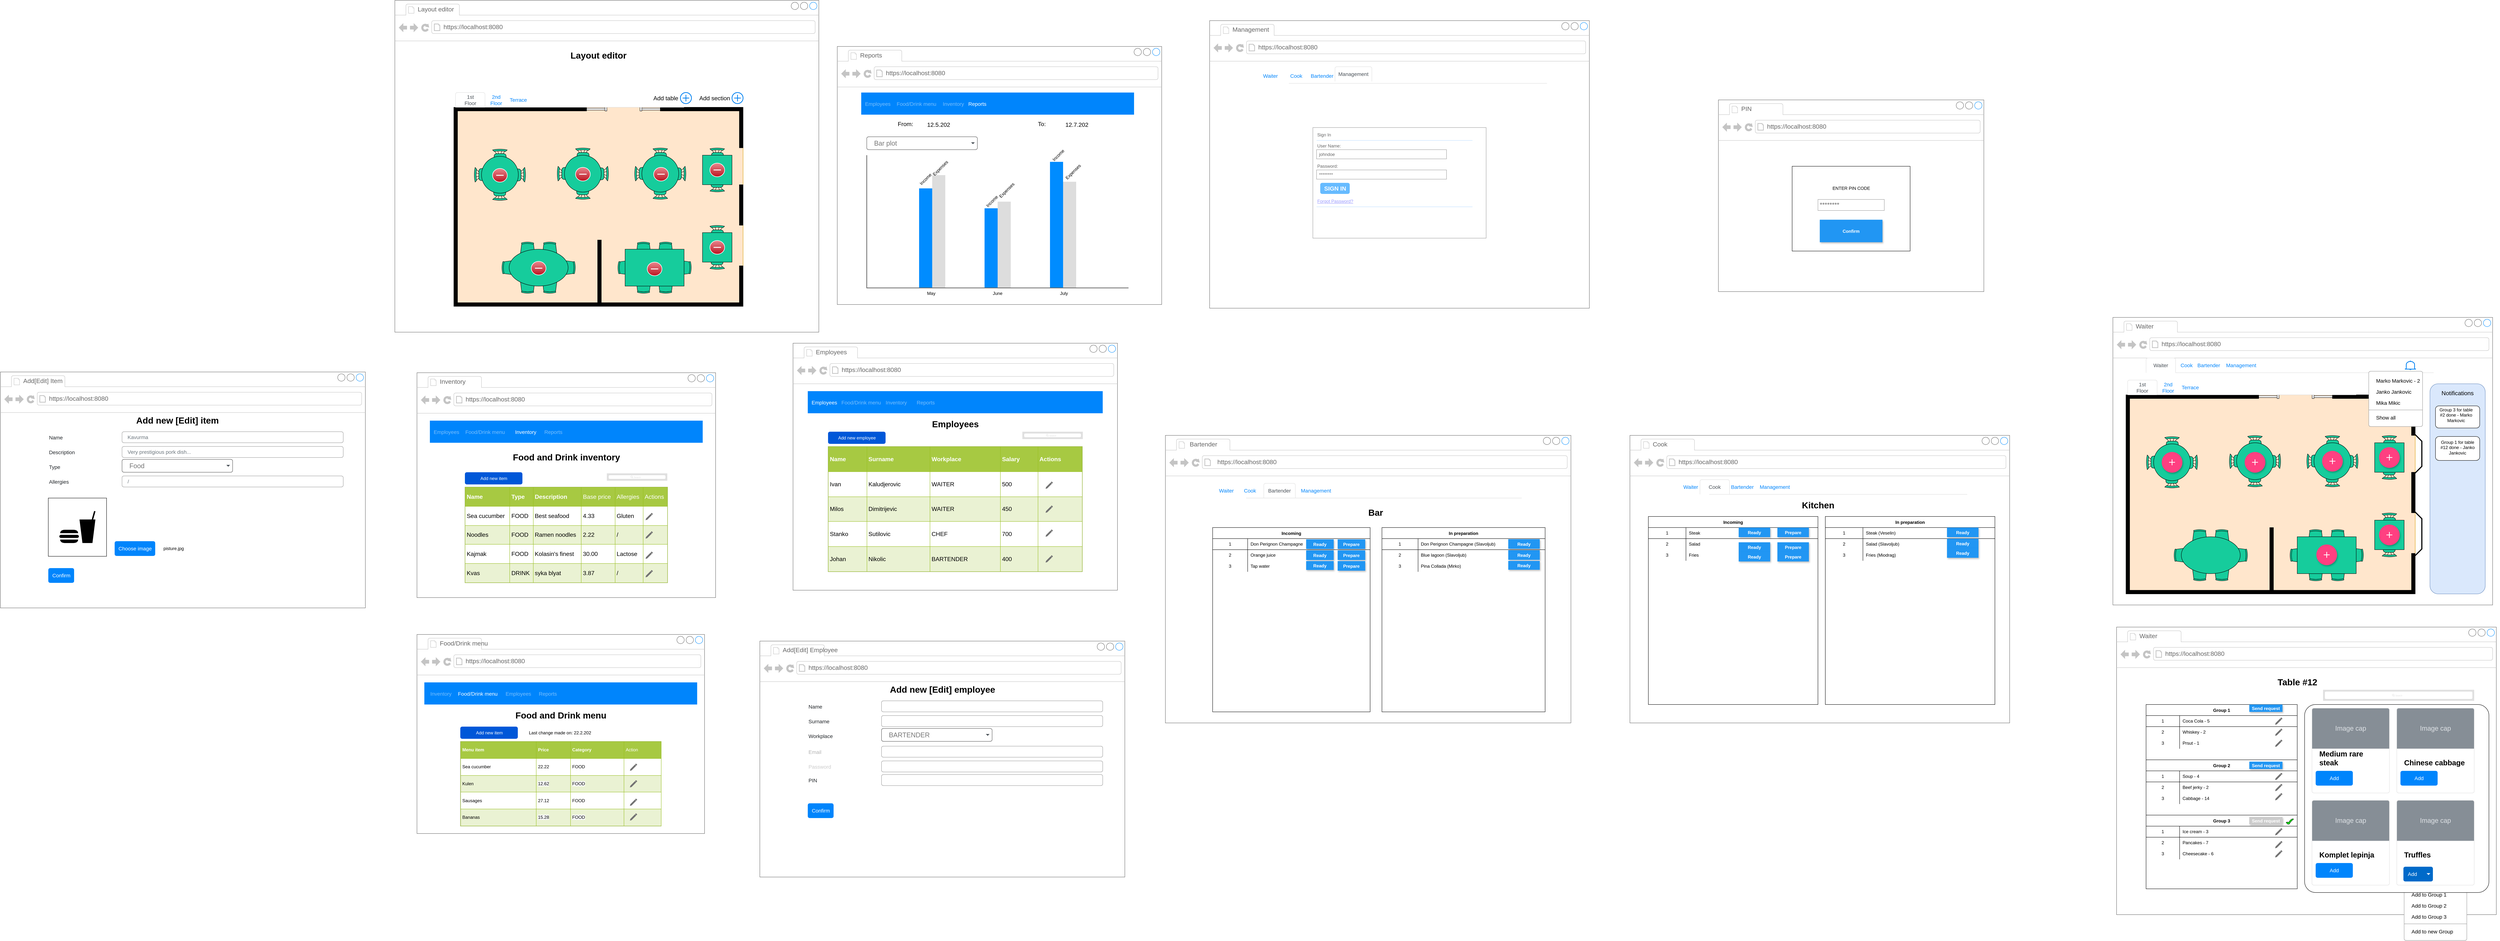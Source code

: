 <mxfile version="15.4.0" type="device"><diagram name="Page-1" id="03018318-947c-dd8e-b7a3-06fadd420f32"><mxGraphModel dx="6770" dy="1387" grid="1" gridSize="10" guides="1" tooltips="1" connect="1" arrows="1" fold="1" page="1" pageScale="1" pageWidth="1100" pageHeight="850" background="none" math="0" shadow="0"><root><mxCell id="0"/><mxCell id="1" parent="0"/><mxCell id="eJrz4pRYXtYfh-iGU2v--1" value="" style="strokeWidth=1;shadow=0;dashed=0;align=center;html=1;shape=mxgraph.mockup.containers.browserWindow;rSize=0;strokeColor=#666666;strokeColor2=#008cff;strokeColor3=#c4c4c4;mainText=,;recursiveResize=0;" parent="1" vertex="1"><mxGeometry x="-970" y="105" width="1030" height="780" as="geometry"/></mxCell><mxCell id="eJrz4pRYXtYfh-iGU2v--2" value="Management" style="strokeWidth=1;shadow=0;dashed=0;align=center;html=1;shape=mxgraph.mockup.containers.anchor;fontSize=17;fontColor=#666666;align=left;" parent="eJrz4pRYXtYfh-iGU2v--1" vertex="1"><mxGeometry x="60" y="12" width="110" height="26" as="geometry"/></mxCell><mxCell id="eJrz4pRYXtYfh-iGU2v--3" value="https://localhost:8080" style="strokeWidth=1;shadow=0;dashed=0;align=center;html=1;shape=mxgraph.mockup.containers.anchor;rSize=0;fontSize=17;fontColor=#666666;align=left;" parent="eJrz4pRYXtYfh-iGU2v--1" vertex="1"><mxGeometry x="130" y="60" width="250" height="26" as="geometry"/></mxCell><mxCell id="eJrz4pRYXtYfh-iGU2v--4" value="" style="strokeWidth=1;shadow=0;dashed=0;align=center;html=1;shape=mxgraph.mockup.forms.rrect;rSize=0;strokeColor=#999999;fillColor=#ffffff;" parent="eJrz4pRYXtYfh-iGU2v--1" vertex="1"><mxGeometry x="280" y="290" width="470" height="300" as="geometry"/></mxCell><mxCell id="eJrz4pRYXtYfh-iGU2v--5" value="Sign In" style="strokeWidth=1;shadow=0;dashed=0;align=center;html=1;shape=mxgraph.mockup.forms.anchor;fontSize=12;fontColor=#666666;align=left;resizeWidth=1;spacingLeft=0;" parent="eJrz4pRYXtYfh-iGU2v--4" vertex="1"><mxGeometry width="235" height="20" relative="1" as="geometry"><mxPoint x="10" y="10" as="offset"/></mxGeometry></mxCell><mxCell id="eJrz4pRYXtYfh-iGU2v--6" value="" style="shape=line;strokeColor=#ddeeff;strokeWidth=2;html=1;resizeWidth=1;" parent="eJrz4pRYXtYfh-iGU2v--4" vertex="1"><mxGeometry width="423" height="10" relative="1" as="geometry"><mxPoint x="10" y="30" as="offset"/></mxGeometry></mxCell><mxCell id="eJrz4pRYXtYfh-iGU2v--7" value="User Name:" style="strokeWidth=1;shadow=0;dashed=0;align=center;html=1;shape=mxgraph.mockup.forms.anchor;fontSize=12;fontColor=#666666;align=left;resizeWidth=1;spacingLeft=0;" parent="eJrz4pRYXtYfh-iGU2v--4" vertex="1"><mxGeometry width="235" height="20" relative="1" as="geometry"><mxPoint x="10" y="40" as="offset"/></mxGeometry></mxCell><mxCell id="eJrz4pRYXtYfh-iGU2v--8" value="johndoe" style="strokeWidth=1;shadow=0;dashed=0;align=center;html=1;shape=mxgraph.mockup.forms.rrect;rSize=0;strokeColor=#999999;fontColor=#666666;align=left;spacingLeft=5;resizeWidth=1;" parent="eJrz4pRYXtYfh-iGU2v--4" vertex="1"><mxGeometry width="352.5" height="25" relative="1" as="geometry"><mxPoint x="10" y="60" as="offset"/></mxGeometry></mxCell><mxCell id="eJrz4pRYXtYfh-iGU2v--9" value="Password:" style="strokeWidth=1;shadow=0;dashed=0;align=center;html=1;shape=mxgraph.mockup.forms.anchor;fontSize=12;fontColor=#666666;align=left;resizeWidth=1;spacingLeft=0;" parent="eJrz4pRYXtYfh-iGU2v--4" vertex="1"><mxGeometry width="235" height="20" relative="1" as="geometry"><mxPoint x="10" y="95" as="offset"/></mxGeometry></mxCell><mxCell id="eJrz4pRYXtYfh-iGU2v--10" value="********" style="strokeWidth=1;shadow=0;dashed=0;align=center;html=1;shape=mxgraph.mockup.forms.rrect;rSize=0;strokeColor=#999999;fontColor=#666666;align=left;spacingLeft=5;resizeWidth=1;" parent="eJrz4pRYXtYfh-iGU2v--4" vertex="1"><mxGeometry width="352.5" height="25" relative="1" as="geometry"><mxPoint x="10" y="115" as="offset"/></mxGeometry></mxCell><mxCell id="eJrz4pRYXtYfh-iGU2v--11" value="SIGN IN" style="strokeWidth=1;shadow=0;dashed=0;align=center;html=1;shape=mxgraph.mockup.forms.rrect;rSize=5;strokeColor=none;fontColor=#ffffff;fillColor=#66bbff;fontSize=16;fontStyle=1;" parent="eJrz4pRYXtYfh-iGU2v--4" vertex="1"><mxGeometry y="1" width="80" height="30" relative="1" as="geometry"><mxPoint x="20" y="-150" as="offset"/></mxGeometry></mxCell><mxCell id="eJrz4pRYXtYfh-iGU2v--12" value="Forgot Password?" style="strokeWidth=1;shadow=0;dashed=0;align=center;html=1;shape=mxgraph.mockup.forms.anchor;fontSize=12;fontColor=#9999ff;align=left;spacingLeft=0;fontStyle=4;resizeWidth=1;" parent="eJrz4pRYXtYfh-iGU2v--4" vertex="1"><mxGeometry y="1" width="352.5" height="20" relative="1" as="geometry"><mxPoint x="10" y="-110" as="offset"/></mxGeometry></mxCell><mxCell id="eJrz4pRYXtYfh-iGU2v--13" value="" style="shape=line;strokeColor=#ddeeff;strokeWidth=2;html=1;resizeWidth=1;" parent="eJrz4pRYXtYfh-iGU2v--4" vertex="1"><mxGeometry y="1" width="423" height="10" relative="1" as="geometry"><mxPoint x="10" y="-90" as="offset"/></mxGeometry></mxCell><mxCell id="eJrz4pRYXtYfh-iGU2v--14" value="ZAPOSLENI" style="fillColor=none;strokeColor=none;fontSize=16;fontColor=#ffffff;align=right;" parent="eJrz4pRYXtYfh-iGU2v--1" vertex="1"><mxGeometry width="140" height="40" relative="1" as="geometry"><mxPoint x="-657" y="245" as="offset"/></mxGeometry></mxCell><mxCell id="eJrz4pRYXtYfh-iGU2v--15" value="ZAPOSLENI" style="fillColor=none;strokeColor=none;fontSize=16;fontColor=#ffffff;align=right;" parent="eJrz4pRYXtYfh-iGU2v--1" vertex="1"><mxGeometry width="140" height="40" relative="1" as="geometry"><mxPoint x="-660" y="245" as="offset"/></mxGeometry></mxCell><mxCell id="eJrz4pRYXtYfh-iGU2v--16" value="Management" style="html=1;shadow=0;dashed=0;shape=mxgraph.bootstrap.tabTop;strokeColor=#DFDFDF;fillColor=#ffffff;rSize=5;perimeter=none;whiteSpace=wrap;resizeWidth=1;align=center;spacing=20;fontSize=14;fontColor=#4B5259;" parent="eJrz4pRYXtYfh-iGU2v--1" vertex="1"><mxGeometry x="340" y="125" width="100" height="40" as="geometry"/></mxCell><mxCell id="eJrz4pRYXtYfh-iGU2v--17" value="Waiter" style="strokeColor=none;fillColor=none;rSize=5;perimeter=none;whiteSpace=wrap;resizeWidth=1;align=center;spacing=20;fontSize=14;fontColor=#0085FC;" parent="eJrz4pRYXtYfh-iGU2v--1" vertex="1"><mxGeometry x="140" y="130" width="50" height="40" as="geometry"/></mxCell><mxCell id="eJrz4pRYXtYfh-iGU2v--18" value="Bartender" style="strokeColor=none;fillColor=none;rSize=5;perimeter=none;whiteSpace=wrap;resizeWidth=1;align=center;spacing=20;fontSize=14;fontColor=#0085FC;" parent="eJrz4pRYXtYfh-iGU2v--1" vertex="1"><mxGeometry x="280" y="130" width="50" height="40" as="geometry"/></mxCell><mxCell id="eJrz4pRYXtYfh-iGU2v--19" value="" style="shape=line;strokeColor=#dddddd;fillColor=#16CC9C;" parent="eJrz4pRYXtYfh-iGU2v--1" vertex="1"><mxGeometry x="215" y="165" width="700" height="10" as="geometry"/></mxCell><mxCell id="eJrz4pRYXtYfh-iGU2v--20" value="Cook" style="strokeColor=none;fillColor=none;rSize=5;perimeter=none;whiteSpace=wrap;resizeWidth=1;align=center;spacing=20;fontSize=14;fontColor=#0085FC;" parent="eJrz4pRYXtYfh-iGU2v--1" vertex="1"><mxGeometry x="210" y="130" width="50" height="40" as="geometry"/></mxCell><mxCell id="eJrz4pRYXtYfh-iGU2v--21" value="" style="strokeWidth=1;shadow=0;dashed=0;align=center;html=1;shape=mxgraph.mockup.containers.browserWindow;rSize=0;strokeColor=#666666;strokeColor2=#008cff;strokeColor3=#c4c4c4;mainText=,;recursiveResize=0;fontSize=16;fontColor=#000000;" parent="eJrz4pRYXtYfh-iGU2v--1" vertex="1"><mxGeometry x="-1010" y="70" width="880" height="700" as="geometry"/></mxCell><mxCell id="eJrz4pRYXtYfh-iGU2v--22" value="Reports" style="strokeWidth=1;shadow=0;dashed=0;align=center;html=1;shape=mxgraph.mockup.containers.anchor;fontSize=17;fontColor=#666666;align=left;" parent="eJrz4pRYXtYfh-iGU2v--21" vertex="1"><mxGeometry x="60" y="12" width="110" height="26" as="geometry"/></mxCell><mxCell id="eJrz4pRYXtYfh-iGU2v--23" value="https://localhost:8080" style="strokeWidth=1;shadow=0;dashed=0;align=center;html=1;shape=mxgraph.mockup.containers.anchor;rSize=0;fontSize=17;fontColor=#666666;align=left;" parent="eJrz4pRYXtYfh-iGU2v--21" vertex="1"><mxGeometry x="130" y="60" width="250" height="26" as="geometry"/></mxCell><mxCell id="eJrz4pRYXtYfh-iGU2v--24" value="" style="verticalLabelPosition=bottom;shadow=0;dashed=0;align=center;html=1;verticalAlign=top;strokeWidth=1;shape=mxgraph.mockup.graphics.columnChart;strokeColor=none;strokeColor2=none;strokeColor3=#666666;fillColor2=#008cff;fillColor3=#dddddd;fontSize=16;fontColor=#000000;" parent="eJrz4pRYXtYfh-iGU2v--21" vertex="1"><mxGeometry x="80" y="295" width="710" height="360" as="geometry"/></mxCell><UserObject label="12.5.202" placeholders="1" id="eJrz4pRYXtYfh-iGU2v--25"><mxCell style="text;html=1;strokeColor=none;fillColor=none;align=center;verticalAlign=middle;whiteSpace=wrap;overflow=hidden;fontSize=16;fontColor=#000000;" parent="eJrz4pRYXtYfh-iGU2v--21" vertex="1"><mxGeometry x="195" y="200" width="160" height="20" as="geometry"/></mxCell></UserObject><mxCell id="eJrz4pRYXtYfh-iGU2v--27" value="From:" style="text;html=1;strokeColor=none;fillColor=none;align=center;verticalAlign=middle;whiteSpace=wrap;rounded=0;fontSize=16;fontColor=#000000;" parent="eJrz4pRYXtYfh-iGU2v--21" vertex="1"><mxGeometry x="155" y="195" width="60" height="30" as="geometry"/></mxCell><mxCell id="eJrz4pRYXtYfh-iGU2v--28" value="To:" style="text;html=1;strokeColor=none;fillColor=none;align=center;verticalAlign=middle;whiteSpace=wrap;rounded=0;fontSize=16;fontColor=#000000;" parent="eJrz4pRYXtYfh-iGU2v--21" vertex="1"><mxGeometry x="525" y="195" width="60" height="30" as="geometry"/></mxCell><mxCell id="zrJAlDHtTLySmQtuUE8y-13" value="" style="html=1;shadow=0;dashed=0;fillColor=#0085FC;strokeColor=none;fontSize=16;fontColor=#ffffff;align=left;spacing=15;" parent="eJrz4pRYXtYfh-iGU2v--21" vertex="1"><mxGeometry x="65" y="125" width="740" height="60" as="geometry"/></mxCell><mxCell id="zrJAlDHtTLySmQtuUE8y-14" value="Reports" style="fillColor=none;strokeColor=none;fontSize=14;fontColor=#ffffff;align=center;" parent="zrJAlDHtTLySmQtuUE8y-13" vertex="1"><mxGeometry width="70" height="40" relative="1" as="geometry"><mxPoint x="280" y="10" as="offset"/></mxGeometry></mxCell><mxCell id="zrJAlDHtTLySmQtuUE8y-15" value="Food/Drink menu" style="fillColor=none;strokeColor=none;fontSize=14;fontColor=#79BFFD;align=center;" parent="zrJAlDHtTLySmQtuUE8y-13" vertex="1"><mxGeometry width="70" height="40" relative="1" as="geometry"><mxPoint x="115" y="10" as="offset"/></mxGeometry></mxCell><mxCell id="zrJAlDHtTLySmQtuUE8y-16" value="Employees" style="fillColor=none;strokeColor=none;fontSize=14;fontColor=#79BFFD;align=center;spacingRight=0;" parent="zrJAlDHtTLySmQtuUE8y-13" vertex="1"><mxGeometry width="80" height="40" relative="1" as="geometry"><mxPoint x="5" y="10" as="offset"/></mxGeometry></mxCell><mxCell id="zrJAlDHtTLySmQtuUE8y-17" value="Inventory" style="fillColor=none;strokeColor=none;fontSize=14;fontColor=#79BFFD;align=center;spacingRight=0;" parent="zrJAlDHtTLySmQtuUE8y-13" vertex="1"><mxGeometry width="80" height="40" relative="1" as="geometry"><mxPoint x="210" y="10" as="offset"/></mxGeometry></mxCell><mxCell id="zrJAlDHtTLySmQtuUE8y-23" value="Bar plot" style="html=1;shadow=0;dashed=0;shape=mxgraph.bootstrap.rrect;rSize=5;strokeColor=#505050;strokeWidth=1;fillColor=#ffffff;fontColor=#777777;whiteSpace=wrap;align=left;verticalAlign=middle;fontStyle=0;fontSize=18;spacing=20;" parent="eJrz4pRYXtYfh-iGU2v--21" vertex="1"><mxGeometry x="80" y="245" width="300" height="35" as="geometry"/></mxCell><mxCell id="zrJAlDHtTLySmQtuUE8y-24" value="" style="shape=triangle;direction=south;fillColor=#495057;strokeColor=none;perimeter=none;" parent="zrJAlDHtTLySmQtuUE8y-23" vertex="1"><mxGeometry x="1" y="0.5" width="10" height="5" relative="1" as="geometry"><mxPoint x="-17" y="-2.5" as="offset"/></mxGeometry></mxCell><mxCell id="zrJAlDHtTLySmQtuUE8y-25" value="Expenses" style="text;html=1;strokeColor=none;fillColor=none;align=center;verticalAlign=middle;whiteSpace=wrap;rounded=0;rotation=-45;" parent="eJrz4pRYXtYfh-iGU2v--21" vertex="1"><mxGeometry x="250" y="315" width="60" height="30" as="geometry"/></mxCell><mxCell id="zrJAlDHtTLySmQtuUE8y-26" value="Income" style="text;html=1;strokeColor=none;fillColor=none;align=center;verticalAlign=middle;whiteSpace=wrap;rounded=0;rotation=-45;" parent="eJrz4pRYXtYfh-iGU2v--21" vertex="1"><mxGeometry x="210" y="345" width="60" height="30" as="geometry"/></mxCell><mxCell id="zrJAlDHtTLySmQtuUE8y-30" value="Expenses" style="text;html=1;strokeColor=none;fillColor=none;align=center;verticalAlign=middle;whiteSpace=wrap;rounded=0;rotation=-45;" parent="eJrz4pRYXtYfh-iGU2v--21" vertex="1"><mxGeometry x="430" y="375" width="60" height="30" as="geometry"/></mxCell><mxCell id="zrJAlDHtTLySmQtuUE8y-31" value="Income" style="text;html=1;strokeColor=none;fillColor=none;align=center;verticalAlign=middle;whiteSpace=wrap;rounded=0;rotation=-45;" parent="eJrz4pRYXtYfh-iGU2v--21" vertex="1"><mxGeometry x="390" y="405" width="60" height="30" as="geometry"/></mxCell><mxCell id="zrJAlDHtTLySmQtuUE8y-32" value="Expenses" style="text;html=1;strokeColor=none;fillColor=none;align=center;verticalAlign=middle;whiteSpace=wrap;rounded=0;rotation=-45;" parent="eJrz4pRYXtYfh-iGU2v--21" vertex="1"><mxGeometry x="610" y="325" width="60" height="30" as="geometry"/></mxCell><mxCell id="zrJAlDHtTLySmQtuUE8y-33" value="Income" style="text;html=1;strokeColor=none;fillColor=none;align=center;verticalAlign=middle;whiteSpace=wrap;rounded=0;rotation=-45;" parent="eJrz4pRYXtYfh-iGU2v--21" vertex="1"><mxGeometry x="570" y="280" width="60" height="30" as="geometry"/></mxCell><UserObject label="12.7.202" placeholders="1" id="zrJAlDHtTLySmQtuUE8y-34"><mxCell style="text;html=1;strokeColor=none;fillColor=none;align=center;verticalAlign=middle;whiteSpace=wrap;overflow=hidden;fontSize=16;fontColor=#000000;" parent="eJrz4pRYXtYfh-iGU2v--21" vertex="1"><mxGeometry x="570" y="200" width="160" height="20" as="geometry"/></mxCell></UserObject><mxCell id="zrJAlDHtTLySmQtuUE8y-35" value="May" style="text;html=1;strokeColor=none;fillColor=none;align=center;verticalAlign=middle;whiteSpace=wrap;rounded=0;" parent="eJrz4pRYXtYfh-iGU2v--21" vertex="1"><mxGeometry x="225" y="655" width="60" height="30" as="geometry"/></mxCell><mxCell id="zrJAlDHtTLySmQtuUE8y-36" value="June" style="text;html=1;strokeColor=none;fillColor=none;align=center;verticalAlign=middle;whiteSpace=wrap;rounded=0;" parent="eJrz4pRYXtYfh-iGU2v--21" vertex="1"><mxGeometry x="405" y="655" width="60" height="30" as="geometry"/></mxCell><mxCell id="zrJAlDHtTLySmQtuUE8y-37" value="July" style="text;html=1;strokeColor=none;fillColor=none;align=center;verticalAlign=middle;whiteSpace=wrap;rounded=0;" parent="eJrz4pRYXtYfh-iGU2v--21" vertex="1"><mxGeometry x="585" y="655" width="60" height="30" as="geometry"/></mxCell><mxCell id="eJrz4pRYXtYfh-iGU2v--29" value="" style="strokeWidth=1;shadow=0;dashed=0;align=center;html=1;shape=mxgraph.mockup.containers.browserWindow;rSize=0;strokeColor=#666666;strokeColor2=#008cff;strokeColor3=#c4c4c4;mainText=,;recursiveResize=0;" parent="1" vertex="1"><mxGeometry x="410" y="320" width="720" height="520" as="geometry"/></mxCell><mxCell id="eJrz4pRYXtYfh-iGU2v--30" value="PIN" style="strokeWidth=1;shadow=0;dashed=0;align=center;html=1;shape=mxgraph.mockup.containers.anchor;fontSize=17;fontColor=#666666;align=left;" parent="eJrz4pRYXtYfh-iGU2v--29" vertex="1"><mxGeometry x="60" y="12" width="110" height="26" as="geometry"/></mxCell><mxCell id="eJrz4pRYXtYfh-iGU2v--31" value="https://localhost:8080" style="strokeWidth=1;shadow=0;dashed=0;align=center;html=1;shape=mxgraph.mockup.containers.anchor;rSize=0;fontSize=17;fontColor=#666666;align=left;" parent="eJrz4pRYXtYfh-iGU2v--29" vertex="1"><mxGeometry x="130" y="60" width="250" height="26" as="geometry"/></mxCell><mxCell id="eJrz4pRYXtYfh-iGU2v--32" value="" style="group" parent="eJrz4pRYXtYfh-iGU2v--29" vertex="1" connectable="0"><mxGeometry x="200" y="180" width="320" height="230" as="geometry"/></mxCell><mxCell id="eJrz4pRYXtYfh-iGU2v--33" value="" style="rounded=0;whiteSpace=wrap;html=1;" parent="eJrz4pRYXtYfh-iGU2v--32" vertex="1"><mxGeometry width="320" height="230" as="geometry"/></mxCell><mxCell id="eJrz4pRYXtYfh-iGU2v--34" value="********" style="strokeWidth=1;shadow=0;dashed=0;align=center;html=1;shape=mxgraph.mockup.forms.pwField;strokeColor=#999999;mainText=;align=left;fontColor=#666666;fontSize=17;spacingLeft=3;" parent="eJrz4pRYXtYfh-iGU2v--32" vertex="1"><mxGeometry x="70" y="90" width="180" height="30" as="geometry"/></mxCell><mxCell id="eJrz4pRYXtYfh-iGU2v--35" value="ENTER PIN CODE" style="text;html=1;strokeColor=none;fillColor=none;align=center;verticalAlign=middle;whiteSpace=wrap;rounded=0;" parent="eJrz4pRYXtYfh-iGU2v--32" vertex="1"><mxGeometry x="98.75" y="45" width="122.5" height="30" as="geometry"/></mxCell><mxCell id="eJrz4pRYXtYfh-iGU2v--36" value="Confirm" style="dashed=0;align=center;fontSize=12;shape=rect;fillColor=#2196F3;strokeColor=none;fontStyle=1;shadow=1;fontColor=#ffffff;" parent="eJrz4pRYXtYfh-iGU2v--32" vertex="1"><mxGeometry x="75" y="145" width="170" height="61" as="geometry"/></mxCell><mxCell id="eJrz4pRYXtYfh-iGU2v--37" value="" style="group" parent="1" vertex="1" connectable="0"><mxGeometry x="-1090" y="1230" width="1100" height="780" as="geometry"/></mxCell><mxCell id="eJrz4pRYXtYfh-iGU2v--38" value="" style="strokeWidth=1;shadow=0;dashed=0;align=center;html=1;shape=mxgraph.mockup.containers.browserWindow;rSize=0;strokeColor=#666666;strokeColor2=#008cff;strokeColor3=#c4c4c4;mainText=,;recursiveResize=0;container=0;" parent="eJrz4pRYXtYfh-iGU2v--37" vertex="1"><mxGeometry width="1100" height="780" as="geometry"/></mxCell><mxCell id="eJrz4pRYXtYfh-iGU2v--39" value="Bartender" style="strokeWidth=1;shadow=0;dashed=0;align=center;html=1;shape=mxgraph.mockup.containers.anchor;fontSize=17;fontColor=#666666;align=left;" parent="eJrz4pRYXtYfh-iGU2v--37" vertex="1"><mxGeometry x="64.078" y="12" width="117.476" height="26" as="geometry"/></mxCell><mxCell id="eJrz4pRYXtYfh-iGU2v--40" value="https://localhost:8080" style="strokeWidth=1;shadow=0;dashed=0;align=center;html=1;shape=mxgraph.mockup.containers.anchor;rSize=0;fontSize=17;fontColor=#666666;align=left;" parent="eJrz4pRYXtYfh-iGU2v--37" vertex="1"><mxGeometry x="138.835" y="60" width="266.99" height="26" as="geometry"/></mxCell><mxCell id="eJrz4pRYXtYfh-iGU2v--41" value="In preparation" style="shape=table;startSize=30;container=1;collapsible=0;childLayout=tableLayout;fixedRows=1;rowLines=0;fontStyle=1;align=center;pointerEvents=1;" parent="eJrz4pRYXtYfh-iGU2v--37" vertex="1"><mxGeometry x="587.38" y="250" width="442.62" height="500" as="geometry"/></mxCell><mxCell id="eJrz4pRYXtYfh-iGU2v--42" value="" style="shape=partialRectangle;html=1;whiteSpace=wrap;collapsible=0;dropTarget=0;pointerEvents=1;fillColor=none;top=0;left=0;bottom=1;right=0;points=[[0,0.5],[1,0.5]];portConstraint=eastwest;" parent="eJrz4pRYXtYfh-iGU2v--41" vertex="1"><mxGeometry y="30" width="442.62" height="30" as="geometry"/></mxCell><mxCell id="eJrz4pRYXtYfh-iGU2v--43" value="1" style="shape=partialRectangle;html=1;whiteSpace=wrap;connectable=0;fillColor=none;top=0;left=0;bottom=0;right=0;overflow=hidden;pointerEvents=1;" parent="eJrz4pRYXtYfh-iGU2v--42" vertex="1"><mxGeometry width="98" height="30" as="geometry"><mxRectangle width="98" height="30" as="alternateBounds"/></mxGeometry></mxCell><mxCell id="eJrz4pRYXtYfh-iGU2v--44" value="Don Perignon Champagne (Slavoljub)" style="shape=partialRectangle;html=1;whiteSpace=wrap;connectable=0;fillColor=none;top=0;left=0;bottom=0;right=0;align=left;spacingLeft=6;overflow=hidden;pointerEvents=1;" parent="eJrz4pRYXtYfh-iGU2v--42" vertex="1"><mxGeometry x="98" width="345" height="30" as="geometry"><mxRectangle width="345" height="30" as="alternateBounds"/></mxGeometry></mxCell><mxCell id="eJrz4pRYXtYfh-iGU2v--45" value="" style="shape=partialRectangle;html=1;whiteSpace=wrap;collapsible=0;dropTarget=0;pointerEvents=1;fillColor=none;top=0;left=0;bottom=0;right=0;points=[[0,0.5],[1,0.5]];portConstraint=eastwest;" parent="eJrz4pRYXtYfh-iGU2v--41" vertex="1"><mxGeometry y="60" width="442.62" height="30" as="geometry"/></mxCell><mxCell id="eJrz4pRYXtYfh-iGU2v--46" value="2" style="shape=partialRectangle;html=1;whiteSpace=wrap;connectable=0;fillColor=none;top=0;left=0;bottom=0;right=0;overflow=hidden;pointerEvents=1;" parent="eJrz4pRYXtYfh-iGU2v--45" vertex="1"><mxGeometry width="98" height="30" as="geometry"><mxRectangle width="98" height="30" as="alternateBounds"/></mxGeometry></mxCell><mxCell id="eJrz4pRYXtYfh-iGU2v--47" value="Blue lagoon (Slavoljub)" style="shape=partialRectangle;html=1;whiteSpace=wrap;connectable=0;fillColor=none;top=0;left=0;bottom=0;right=0;align=left;spacingLeft=6;overflow=hidden;pointerEvents=1;" parent="eJrz4pRYXtYfh-iGU2v--45" vertex="1"><mxGeometry x="98" width="345" height="30" as="geometry"><mxRectangle width="345" height="30" as="alternateBounds"/></mxGeometry></mxCell><mxCell id="eJrz4pRYXtYfh-iGU2v--48" value="" style="shape=partialRectangle;html=1;whiteSpace=wrap;collapsible=0;dropTarget=0;pointerEvents=1;fillColor=none;top=0;left=0;bottom=0;right=0;points=[[0,0.5],[1,0.5]];portConstraint=eastwest;" parent="eJrz4pRYXtYfh-iGU2v--41" vertex="1"><mxGeometry y="90" width="442.62" height="30" as="geometry"/></mxCell><mxCell id="eJrz4pRYXtYfh-iGU2v--49" value="3" style="shape=partialRectangle;html=1;whiteSpace=wrap;connectable=0;fillColor=none;top=0;left=0;bottom=0;right=0;overflow=hidden;pointerEvents=1;" parent="eJrz4pRYXtYfh-iGU2v--48" vertex="1"><mxGeometry width="98" height="30" as="geometry"><mxRectangle width="98" height="30" as="alternateBounds"/></mxGeometry></mxCell><mxCell id="eJrz4pRYXtYfh-iGU2v--50" value="Pina Collada (Mirko)" style="shape=partialRectangle;html=1;whiteSpace=wrap;connectable=0;fillColor=none;top=0;left=0;bottom=0;right=0;align=left;spacingLeft=6;overflow=hidden;pointerEvents=1;" parent="eJrz4pRYXtYfh-iGU2v--48" vertex="1"><mxGeometry x="98" width="345" height="30" as="geometry"><mxRectangle width="345" height="30" as="alternateBounds"/></mxGeometry></mxCell><mxCell id="eJrz4pRYXtYfh-iGU2v--51" value="Ready" style="dashed=0;align=center;fontSize=12;shape=rect;fillColor=#2196F3;strokeColor=none;fontStyle=1;shadow=1;fontColor=#ffffff;" parent="eJrz4pRYXtYfh-iGU2v--37" vertex="1"><mxGeometry x="929.999" y="311.5" width="85.437" height="26" as="geometry"/></mxCell><mxCell id="eJrz4pRYXtYfh-iGU2v--52" value="Ready" style="dashed=0;align=center;fontSize=12;shape=rect;fillColor=#2196F3;strokeColor=none;fontStyle=1;shadow=1;fontColor=#ffffff;" parent="eJrz4pRYXtYfh-iGU2v--37" vertex="1"><mxGeometry x="929.999" y="340.5" width="85.437" height="24" as="geometry"/></mxCell><mxCell id="eJrz4pRYXtYfh-iGU2v--53" value="Bartender" style="html=1;shadow=0;dashed=0;shape=mxgraph.bootstrap.tabTop;strokeColor=#DFDFDF;fillColor=#ffffff;rSize=5;perimeter=none;whiteSpace=wrap;resizeWidth=1;align=center;spacing=20;fontSize=14;fontColor=#4B5259;" parent="eJrz4pRYXtYfh-iGU2v--37" vertex="1"><mxGeometry x="266.99" y="130" width="85.437" height="40" as="geometry"/></mxCell><mxCell id="eJrz4pRYXtYfh-iGU2v--54" value="Waiter" style="strokeColor=none;fillColor=none;rSize=5;perimeter=none;whiteSpace=wrap;resizeWidth=1;align=center;spacing=20;fontSize=14;fontColor=#0085FC;" parent="eJrz4pRYXtYfh-iGU2v--37" vertex="1"><mxGeometry x="138.835" y="130" width="53.398" height="40" as="geometry"/></mxCell><mxCell id="eJrz4pRYXtYfh-iGU2v--55" value="Cook" style="strokeColor=none;fillColor=none;rSize=5;perimeter=none;whiteSpace=wrap;resizeWidth=1;align=center;spacing=20;fontSize=14;fontColor=#0085FC;" parent="eJrz4pRYXtYfh-iGU2v--37" vertex="1"><mxGeometry x="202.913" y="130" width="53.398" height="40" as="geometry"/></mxCell><mxCell id="eJrz4pRYXtYfh-iGU2v--56" value="" style="shape=line;strokeColor=#dddddd;fillColor=#16CC9C;" parent="eJrz4pRYXtYfh-iGU2v--37" vertex="1"><mxGeometry x="218.932" y="165" width="747.573" height="10" as="geometry"/></mxCell><mxCell id="eJrz4pRYXtYfh-iGU2v--57" value="Management" style="strokeColor=none;fillColor=none;rSize=5;perimeter=none;whiteSpace=wrap;resizeWidth=1;align=center;spacing=20;fontSize=14;fontColor=#0085FC;" parent="eJrz4pRYXtYfh-iGU2v--37" vertex="1"><mxGeometry x="381.796" y="130" width="53.398" height="40" as="geometry"/></mxCell><mxCell id="zrJAlDHtTLySmQtuUE8y-134" value="Ready" style="dashed=0;align=center;fontSize=12;shape=rect;fillColor=#2196F3;strokeColor=none;fontStyle=1;shadow=1;fontColor=#ffffff;" parent="eJrz4pRYXtYfh-iGU2v--37" vertex="1"><mxGeometry x="929.999" y="281.5" width="85.437" height="26" as="geometry"/></mxCell><mxCell id="zrJAlDHtTLySmQtuUE8y-135" value="Incoming" style="shape=table;startSize=30;container=1;collapsible=0;childLayout=tableLayout;fixedRows=1;rowLines=0;fontStyle=1;align=center;pointerEvents=1;" parent="eJrz4pRYXtYfh-iGU2v--37" vertex="1"><mxGeometry x="128.155" y="250" width="427.184" height="500" as="geometry"/></mxCell><mxCell id="zrJAlDHtTLySmQtuUE8y-136" value="" style="shape=partialRectangle;html=1;whiteSpace=wrap;collapsible=0;dropTarget=0;pointerEvents=1;fillColor=none;top=0;left=0;bottom=1;right=0;points=[[0,0.5],[1,0.5]];portConstraint=eastwest;" parent="zrJAlDHtTLySmQtuUE8y-135" vertex="1"><mxGeometry y="30" width="427.184" height="30" as="geometry"/></mxCell><mxCell id="zrJAlDHtTLySmQtuUE8y-137" value="1" style="shape=partialRectangle;html=1;whiteSpace=wrap;connectable=0;fillColor=none;top=0;left=0;bottom=0;right=0;overflow=hidden;pointerEvents=1;" parent="zrJAlDHtTLySmQtuUE8y-136" vertex="1"><mxGeometry width="95" height="30" as="geometry"><mxRectangle width="95" height="30" as="alternateBounds"/></mxGeometry></mxCell><mxCell id="zrJAlDHtTLySmQtuUE8y-138" value="Don Perignon Champagne" style="shape=partialRectangle;html=1;whiteSpace=wrap;connectable=0;fillColor=none;top=0;left=0;bottom=0;right=0;align=left;spacingLeft=6;overflow=hidden;pointerEvents=1;" parent="zrJAlDHtTLySmQtuUE8y-136" vertex="1"><mxGeometry x="95" width="332" height="30" as="geometry"><mxRectangle width="332" height="30" as="alternateBounds"/></mxGeometry></mxCell><mxCell id="zrJAlDHtTLySmQtuUE8y-139" value="" style="shape=partialRectangle;html=1;whiteSpace=wrap;collapsible=0;dropTarget=0;pointerEvents=1;fillColor=none;top=0;left=0;bottom=0;right=0;points=[[0,0.5],[1,0.5]];portConstraint=eastwest;" parent="zrJAlDHtTLySmQtuUE8y-135" vertex="1"><mxGeometry y="60" width="427.184" height="30" as="geometry"/></mxCell><mxCell id="zrJAlDHtTLySmQtuUE8y-140" value="2" style="shape=partialRectangle;html=1;whiteSpace=wrap;connectable=0;fillColor=none;top=0;left=0;bottom=0;right=0;overflow=hidden;pointerEvents=1;strokeColor=#000000;" parent="zrJAlDHtTLySmQtuUE8y-139" vertex="1"><mxGeometry width="95" height="30" as="geometry"><mxRectangle width="95" height="30" as="alternateBounds"/></mxGeometry></mxCell><mxCell id="zrJAlDHtTLySmQtuUE8y-141" value="Orange juice" style="shape=partialRectangle;html=1;whiteSpace=wrap;connectable=0;fillColor=none;top=0;left=0;bottom=0;right=0;align=left;spacingLeft=6;overflow=hidden;pointerEvents=1;" parent="zrJAlDHtTLySmQtuUE8y-139" vertex="1"><mxGeometry x="95" width="332" height="30" as="geometry"><mxRectangle width="332" height="30" as="alternateBounds"/></mxGeometry></mxCell><mxCell id="zrJAlDHtTLySmQtuUE8y-142" value="" style="shape=partialRectangle;html=1;whiteSpace=wrap;collapsible=0;dropTarget=0;pointerEvents=1;fillColor=none;top=0;left=0;bottom=0;right=0;points=[[0,0.5],[1,0.5]];portConstraint=eastwest;" parent="zrJAlDHtTLySmQtuUE8y-135" vertex="1"><mxGeometry y="90" width="427.184" height="30" as="geometry"/></mxCell><mxCell id="zrJAlDHtTLySmQtuUE8y-143" value="3" style="shape=partialRectangle;html=1;whiteSpace=wrap;connectable=0;fillColor=none;top=0;left=0;bottom=0;right=0;overflow=hidden;pointerEvents=1;" parent="zrJAlDHtTLySmQtuUE8y-142" vertex="1"><mxGeometry width="95" height="30" as="geometry"><mxRectangle width="95" height="30" as="alternateBounds"/></mxGeometry></mxCell><mxCell id="zrJAlDHtTLySmQtuUE8y-144" value="Tap water" style="shape=partialRectangle;html=1;whiteSpace=wrap;connectable=0;fillColor=none;top=0;left=0;bottom=0;right=0;align=left;spacingLeft=6;overflow=hidden;pointerEvents=1;" parent="zrJAlDHtTLySmQtuUE8y-142" vertex="1"><mxGeometry x="95" width="332" height="30" as="geometry"><mxRectangle width="332" height="30" as="alternateBounds"/></mxGeometry></mxCell><mxCell id="zrJAlDHtTLySmQtuUE8y-145" value="Ready" style="dashed=0;align=center;fontSize=12;shape=rect;fillColor=#2196F3;strokeColor=none;fontStyle=1;shadow=1;fontColor=#ffffff;" parent="eJrz4pRYXtYfh-iGU2v--37" vertex="1"><mxGeometry x="381.796" y="312" width="74.757" height="26" as="geometry"/></mxCell><mxCell id="zrJAlDHtTLySmQtuUE8y-146" value="Ready" style="dashed=0;align=center;fontSize=12;shape=rect;fillColor=#2196F3;strokeColor=none;fontStyle=1;shadow=1;fontColor=#ffffff;" parent="eJrz4pRYXtYfh-iGU2v--37" vertex="1"><mxGeometry x="381.796" y="341" width="74.757" height="24" as="geometry"/></mxCell><mxCell id="zrJAlDHtTLySmQtuUE8y-147" value="Ready" style="dashed=0;align=center;fontSize=12;shape=rect;fillColor=#2196F3;strokeColor=none;fontStyle=1;shadow=1;fontColor=#ffffff;" parent="eJrz4pRYXtYfh-iGU2v--37" vertex="1"><mxGeometry x="381.796" y="282" width="74.757" height="26" as="geometry"/></mxCell><mxCell id="zrJAlDHtTLySmQtuUE8y-148" value="Prepare" style="dashed=0;align=center;fontSize=12;shape=rect;fillColor=#2196F3;strokeColor=none;fontStyle=1;shadow=1;fontColor=#ffffff;" parent="eJrz4pRYXtYfh-iGU2v--37" vertex="1"><mxGeometry x="467.233" y="282" width="74.757" height="26" as="geometry"/></mxCell><mxCell id="zrJAlDHtTLySmQtuUE8y-149" value="Prepare" style="dashed=0;align=center;fontSize=12;shape=rect;fillColor=#2196F3;strokeColor=none;fontStyle=1;shadow=1;fontColor=#ffffff;" parent="eJrz4pRYXtYfh-iGU2v--37" vertex="1"><mxGeometry x="467.233" y="312" width="74.757" height="26" as="geometry"/></mxCell><mxCell id="zrJAlDHtTLySmQtuUE8y-150" value="Prepare" style="dashed=0;align=center;fontSize=12;shape=rect;fillColor=#2196F3;strokeColor=none;fontStyle=1;shadow=1;fontColor=#ffffff;" parent="eJrz4pRYXtYfh-iGU2v--37" vertex="1"><mxGeometry x="467.233" y="341" width="74.757" height="26" as="geometry"/></mxCell><mxCell id="zrJAlDHtTLySmQtuUE8y-151" value="Bar" style="text;strokeColor=none;fillColor=none;html=1;fontSize=24;fontStyle=1;verticalAlign=middle;align=center;" parent="eJrz4pRYXtYfh-iGU2v--37" vertex="1"><mxGeometry x="520" y="190" width="100" height="40" as="geometry"/></mxCell><mxCell id="eJrz4pRYXtYfh-iGU2v--58" value="" style="strokeWidth=1;shadow=0;dashed=0;align=center;html=1;shape=mxgraph.mockup.containers.browserWindow;rSize=0;strokeColor=#666666;strokeColor2=#008cff;strokeColor3=#c4c4c4;mainText=,;recursiveResize=0;container=0;" parent="1" vertex="1"><mxGeometry x="170" y="1230" width="1030" height="780" as="geometry"/></mxCell><mxCell id="eJrz4pRYXtYfh-iGU2v--59" value="Cook" style="strokeWidth=1;shadow=0;dashed=0;align=center;html=1;shape=mxgraph.mockup.containers.anchor;fontSize=17;fontColor=#666666;align=left;" parent="1" vertex="1"><mxGeometry x="230" y="1242" width="110" height="26" as="geometry"/></mxCell><mxCell id="eJrz4pRYXtYfh-iGU2v--60" value="https://localhost:8080" style="strokeWidth=1;shadow=0;dashed=0;align=center;html=1;shape=mxgraph.mockup.containers.anchor;rSize=0;fontSize=17;fontColor=#666666;align=left;" parent="1" vertex="1"><mxGeometry x="300" y="1290" width="250" height="26" as="geometry"/></mxCell><mxCell id="eJrz4pRYXtYfh-iGU2v--61" value="" style="group" parent="1" vertex="1" connectable="0"><mxGeometry x="310" y="1740" width="770" height="260" as="geometry"/></mxCell><mxCell id="eJrz4pRYXtYfh-iGU2v--100" value="" style="strokeWidth=1;shadow=0;dashed=0;align=center;html=1;shape=mxgraph.mockup.containers.browserWindow;rSize=0;strokeColor=#666666;strokeColor2=#008cff;strokeColor3=#c4c4c4;mainText=,;recursiveResize=0;container=0;" parent="1" vertex="1"><mxGeometry x="1490" y="1750" width="1030" height="780" as="geometry"/></mxCell><mxCell id="eJrz4pRYXtYfh-iGU2v--101" value="Waiter" style="strokeWidth=1;shadow=0;dashed=0;align=center;html=1;shape=mxgraph.mockup.containers.anchor;fontSize=17;fontColor=#666666;align=left;" parent="1" vertex="1"><mxGeometry x="1550" y="1762" width="110" height="26" as="geometry"/></mxCell><mxCell id="eJrz4pRYXtYfh-iGU2v--102" value="https://localhost:8080" style="strokeWidth=1;shadow=0;dashed=0;align=center;html=1;shape=mxgraph.mockup.containers.anchor;rSize=0;fontSize=17;fontColor=#666666;align=left;" parent="1" vertex="1"><mxGeometry x="1620" y="1810" width="250" height="26" as="geometry"/></mxCell><mxCell id="eJrz4pRYXtYfh-iGU2v--105" value="" style="group" parent="1" vertex="1" connectable="0"><mxGeometry x="1480" y="910" width="1049" height="788" as="geometry"/></mxCell><mxCell id="eJrz4pRYXtYfh-iGU2v--106" value="" style="strokeWidth=1;shadow=0;dashed=0;align=center;html=1;shape=mxgraph.mockup.containers.browserWindow;rSize=0;strokeColor=#666666;strokeColor2=#008cff;strokeColor3=#c4c4c4;mainText=,;recursiveResize=0;container=0;" parent="eJrz4pRYXtYfh-iGU2v--105" vertex="1"><mxGeometry width="1030" height="780" as="geometry"/></mxCell><mxCell id="eJrz4pRYXtYfh-iGU2v--107" value="Waiter" style="strokeWidth=1;shadow=0;dashed=0;align=center;html=1;shape=mxgraph.mockup.containers.anchor;fontSize=17;fontColor=#666666;align=left;" parent="eJrz4pRYXtYfh-iGU2v--105" vertex="1"><mxGeometry x="60" y="12" width="110" height="26" as="geometry"/></mxCell><mxCell id="eJrz4pRYXtYfh-iGU2v--108" value="https://localhost:8080" style="strokeWidth=1;shadow=0;dashed=0;align=center;html=1;shape=mxgraph.mockup.containers.anchor;rSize=0;fontSize=17;fontColor=#666666;align=left;" parent="eJrz4pRYXtYfh-iGU2v--105" vertex="1"><mxGeometry x="130" y="60" width="250" height="26" as="geometry"/></mxCell><mxCell id="eJrz4pRYXtYfh-iGU2v--109" value="Waiter" style="html=1;shadow=0;dashed=0;shape=mxgraph.bootstrap.tabTop;strokeColor=#DFDFDF;fillColor=#ffffff;rSize=5;perimeter=none;whiteSpace=wrap;resizeWidth=1;align=center;spacing=20;fontSize=14;fontColor=#4B5259;" parent="eJrz4pRYXtYfh-iGU2v--105" vertex="1"><mxGeometry x="90" y="110" width="80" height="40" as="geometry"/></mxCell><mxCell id="eJrz4pRYXtYfh-iGU2v--110" value="Cook" style="strokeColor=none;fillColor=none;rSize=5;perimeter=none;whiteSpace=wrap;resizeWidth=1;align=center;spacing=20;fontSize=14;fontColor=#0085FC;" parent="eJrz4pRYXtYfh-iGU2v--105" vertex="1"><mxGeometry x="175" y="110" width="50" height="40" as="geometry"/></mxCell><mxCell id="eJrz4pRYXtYfh-iGU2v--111" value="Bartender" style="strokeColor=none;fillColor=none;rSize=5;perimeter=none;whiteSpace=wrap;resizeWidth=1;align=center;spacing=20;fontSize=14;fontColor=#0085FC;" parent="eJrz4pRYXtYfh-iGU2v--105" vertex="1"><mxGeometry x="235" y="110" width="50" height="40" as="geometry"/></mxCell><mxCell id="eJrz4pRYXtYfh-iGU2v--112" value="" style="shape=line;strokeColor=#dddddd;fillColor=#16CC9C;" parent="eJrz4pRYXtYfh-iGU2v--105" vertex="1"><mxGeometry x="170" y="145" width="700" height="10" as="geometry"/></mxCell><mxCell id="eJrz4pRYXtYfh-iGU2v--113" value="" style="rounded=0;whiteSpace=wrap;html=1;fillColor=#ffe6cc;strokeColor=#d79b00;" parent="eJrz4pRYXtYfh-iGU2v--105" vertex="1"><mxGeometry x="35.5" y="210" width="784.5" height="540" as="geometry"/></mxCell><mxCell id="eJrz4pRYXtYfh-iGU2v--114" value="" style="verticalLabelPosition=bottom;html=1;verticalAlign=top;align=center;shape=mxgraph.floorplan.chair;shadow=0;rounded=0;fillColor=#16CC9C;" parent="eJrz4pRYXtYfh-iGU2v--105" vertex="1"><mxGeometry x="365.5" y="320" width="40" height="52" as="geometry"/></mxCell><mxCell id="eJrz4pRYXtYfh-iGU2v--115" value="" style="verticalLabelPosition=bottom;html=1;verticalAlign=top;align=center;shape=mxgraph.floorplan.chair;shadow=0;direction=west;rounded=0;fillColor=#16CC9C;" parent="eJrz4pRYXtYfh-iGU2v--105" vertex="1"><mxGeometry x="365.5" y="408" width="40" height="52" as="geometry"/></mxCell><mxCell id="eJrz4pRYXtYfh-iGU2v--116" value="" style="verticalLabelPosition=bottom;html=1;verticalAlign=top;align=center;shape=mxgraph.floorplan.chair;shadow=0;direction=north;rounded=0;fillColor=#16CC9C;" parent="eJrz4pRYXtYfh-iGU2v--105" vertex="1"><mxGeometry x="315.5" y="370" width="52" height="40" as="geometry"/></mxCell><mxCell id="eJrz4pRYXtYfh-iGU2v--117" value="" style="verticalLabelPosition=bottom;html=1;verticalAlign=top;align=center;shape=mxgraph.floorplan.chair;shadow=0;direction=south;rounded=0;fillColor=#16CC9C;" parent="eJrz4pRYXtYfh-iGU2v--105" vertex="1"><mxGeometry x="403.5" y="370" width="52" height="40" as="geometry"/></mxCell><mxCell id="eJrz4pRYXtYfh-iGU2v--118" value="" style="shape=ellipse;shadow=0;rounded=0;fillColor=#16CC9C;" parent="eJrz4pRYXtYfh-iGU2v--105" vertex="1"><mxGeometry x="335.5" y="340" width="100" height="100" as="geometry"/></mxCell><mxCell id="eJrz4pRYXtYfh-iGU2v--119" value="" style="verticalLabelPosition=bottom;html=1;verticalAlign=top;align=center;shape=mxgraph.floorplan.chair;shadow=0;rounded=0;fillColor=#16CC9C;" parent="eJrz4pRYXtYfh-iGU2v--105" vertex="1"><mxGeometry x="730" y="320" width="40" height="52" as="geometry"/></mxCell><mxCell id="eJrz4pRYXtYfh-iGU2v--120" value="" style="verticalLabelPosition=bottom;html=1;verticalAlign=top;align=center;shape=mxgraph.floorplan.chair;shadow=0;rotation=180;rounded=0;fillColor=#16CC9C;" parent="eJrz4pRYXtYfh-iGU2v--105" vertex="1"><mxGeometry x="730" y="388" width="40" height="52" as="geometry"/></mxCell><mxCell id="eJrz4pRYXtYfh-iGU2v--121" value="" style="shape=rect;shadow=0;rounded=0;fillColor=#16CC9C;" parent="eJrz4pRYXtYfh-iGU2v--105" vertex="1"><mxGeometry x="710" y="340" width="80" height="80" as="geometry"/></mxCell><mxCell id="eJrz4pRYXtYfh-iGU2v--122" value="" style="verticalLabelPosition=bottom;html=1;verticalAlign=top;align=center;shape=mxgraph.floorplan.office_chair;shadow=0;rounded=0;fillColor=#16CC9C;" parent="eJrz4pRYXtYfh-iGU2v--105" vertex="1"><mxGeometry x="215.5" y="575" width="40" height="43" as="geometry"/></mxCell><mxCell id="eJrz4pRYXtYfh-iGU2v--123" value="" style="verticalLabelPosition=bottom;html=1;verticalAlign=top;align=center;shape=mxgraph.floorplan.office_chair;shadow=0;direction=west;rounded=0;fillColor=#16CC9C;" parent="eJrz4pRYXtYfh-iGU2v--105" vertex="1"><mxGeometry x="215.5" y="672" width="40" height="43" as="geometry"/></mxCell><mxCell id="eJrz4pRYXtYfh-iGU2v--124" value="" style="verticalLabelPosition=bottom;html=1;verticalAlign=top;align=center;shape=mxgraph.floorplan.office_chair;shadow=0;direction=north;rounded=0;fillColor=#16CC9C;" parent="eJrz4pRYXtYfh-iGU2v--105" vertex="1"><mxGeometry x="165.5" y="625" width="43" height="40" as="geometry"/></mxCell><mxCell id="eJrz4pRYXtYfh-iGU2v--125" value="" style="verticalLabelPosition=bottom;html=1;verticalAlign=top;align=center;shape=mxgraph.floorplan.office_chair;shadow=0;direction=south;rounded=0;fillColor=#16CC9C;" parent="eJrz4pRYXtYfh-iGU2v--105" vertex="1"><mxGeometry x="322.5" y="625" width="43" height="40" as="geometry"/></mxCell><mxCell id="eJrz4pRYXtYfh-iGU2v--126" value="" style="verticalLabelPosition=bottom;html=1;verticalAlign=top;align=center;shape=mxgraph.floorplan.office_chair;shadow=0;rounded=0;fillColor=#16CC9C;" parent="eJrz4pRYXtYfh-iGU2v--105" vertex="1"><mxGeometry x="275.5" y="575" width="40" height="43" as="geometry"/></mxCell><mxCell id="eJrz4pRYXtYfh-iGU2v--127" value="" style="verticalLabelPosition=bottom;html=1;verticalAlign=top;align=center;shape=mxgraph.floorplan.office_chair;shadow=0;direction=west;rounded=0;fillColor=#16CC9C;" parent="eJrz4pRYXtYfh-iGU2v--105" vertex="1"><mxGeometry x="275.5" y="672" width="40" height="43" as="geometry"/></mxCell><mxCell id="eJrz4pRYXtYfh-iGU2v--128" value="" style="shape=ellipse;shadow=0;rounded=0;fillColor=#16CC9C;" parent="eJrz4pRYXtYfh-iGU2v--105" vertex="1"><mxGeometry x="185.5" y="595" width="160" height="100" as="geometry"/></mxCell><mxCell id="eJrz4pRYXtYfh-iGU2v--129" value="" style="verticalLabelPosition=bottom;html=1;verticalAlign=top;align=center;shape=mxgraph.floorplan.office_chair;shadow=0;rounded=0;fillColor=#16CC9C;" parent="eJrz4pRYXtYfh-iGU2v--105" vertex="1"><mxGeometry x="530" y="575" width="40" height="43" as="geometry"/></mxCell><mxCell id="eJrz4pRYXtYfh-iGU2v--130" value="" style="verticalLabelPosition=bottom;html=1;verticalAlign=top;align=center;shape=mxgraph.floorplan.office_chair;shadow=0;direction=west;rounded=0;fillColor=#16CC9C;" parent="eJrz4pRYXtYfh-iGU2v--105" vertex="1"><mxGeometry x="530" y="672" width="40" height="43" as="geometry"/></mxCell><mxCell id="eJrz4pRYXtYfh-iGU2v--131" value="" style="verticalLabelPosition=bottom;html=1;verticalAlign=top;align=center;shape=mxgraph.floorplan.office_chair;shadow=0;direction=north;rounded=0;fillColor=#16CC9C;" parent="eJrz4pRYXtYfh-iGU2v--105" vertex="1"><mxGeometry x="480" y="625" width="43" height="40" as="geometry"/></mxCell><mxCell id="eJrz4pRYXtYfh-iGU2v--132" value="" style="verticalLabelPosition=bottom;html=1;verticalAlign=top;align=center;shape=mxgraph.floorplan.office_chair;shadow=0;direction=south;rounded=0;fillColor=#16CC9C;" parent="eJrz4pRYXtYfh-iGU2v--105" vertex="1"><mxGeometry x="637" y="625" width="43" height="40" as="geometry"/></mxCell><mxCell id="eJrz4pRYXtYfh-iGU2v--133" value="" style="verticalLabelPosition=bottom;html=1;verticalAlign=top;align=center;shape=mxgraph.floorplan.office_chair;shadow=0;rounded=0;fillColor=#16CC9C;" parent="eJrz4pRYXtYfh-iGU2v--105" vertex="1"><mxGeometry x="590" y="575" width="40" height="43" as="geometry"/></mxCell><mxCell id="eJrz4pRYXtYfh-iGU2v--134" value="" style="verticalLabelPosition=bottom;html=1;verticalAlign=top;align=center;shape=mxgraph.floorplan.office_chair;shadow=0;direction=west;rounded=0;fillColor=#16CC9C;" parent="eJrz4pRYXtYfh-iGU2v--105" vertex="1"><mxGeometry x="590" y="672" width="40" height="43" as="geometry"/></mxCell><mxCell id="eJrz4pRYXtYfh-iGU2v--135" value="" style="shape=rect;shadow=0;rounded=0;fillColor=#16CC9C;" parent="eJrz4pRYXtYfh-iGU2v--105" vertex="1"><mxGeometry x="500" y="595" width="160" height="100" as="geometry"/></mxCell><mxCell id="eJrz4pRYXtYfh-iGU2v--136" value="" style="shape=ellipse;fillColor=#FF4081;strokeColor=none;shadow=1;aspect=fixed;sketch=0;rounded=0;" parent="eJrz4pRYXtYfh-iGU2v--105" vertex="1"><mxGeometry x="357.5" y="365" width="56" height="56" as="geometry"/></mxCell><mxCell id="eJrz4pRYXtYfh-iGU2v--137" value="" style="dashed=0;html=1;shape=mxgraph.gmdl.plus;strokeColor=#ffffff;strokeWidth=2;shadow=0;sketch=0;rounded=0;fillColor=#16CC9C;" parent="eJrz4pRYXtYfh-iGU2v--136" vertex="1"><mxGeometry x="20" y="20" width="16" height="16" as="geometry"/></mxCell><mxCell id="eJrz4pRYXtYfh-iGU2v--138" value="" style="shape=ellipse;fillColor=#FF4081;strokeColor=none;shadow=1;aspect=fixed;sketch=0;rounded=0;" parent="eJrz4pRYXtYfh-iGU2v--105" vertex="1"><mxGeometry x="722" y="352" width="56" height="56" as="geometry"/></mxCell><mxCell id="eJrz4pRYXtYfh-iGU2v--139" value="" style="dashed=0;html=1;shape=mxgraph.gmdl.plus;strokeColor=#ffffff;strokeWidth=2;shadow=0;sketch=0;rounded=0;fillColor=#16CC9C;" parent="eJrz4pRYXtYfh-iGU2v--138" vertex="1"><mxGeometry x="20" y="20" width="16" height="16" as="geometry"/></mxCell><mxCell id="eJrz4pRYXtYfh-iGU2v--140" value="" style="shape=ellipse;fillColor=#FF4081;strokeColor=none;shadow=1;aspect=fixed;sketch=0;rounded=0;" parent="eJrz4pRYXtYfh-iGU2v--105" vertex="1"><mxGeometry x="552" y="616" width="56" height="56" as="geometry"/></mxCell><mxCell id="eJrz4pRYXtYfh-iGU2v--141" value="" style="dashed=0;html=1;shape=mxgraph.gmdl.plus;strokeColor=#ffffff;strokeWidth=2;shadow=0;sketch=0;rounded=0;fillColor=#16CC9C;" parent="eJrz4pRYXtYfh-iGU2v--140" vertex="1"><mxGeometry x="20" y="20" width="16" height="16" as="geometry"/></mxCell><mxCell id="eJrz4pRYXtYfh-iGU2v--142" value="" style="html=1;verticalLabelPosition=bottom;align=center;labelBackgroundColor=#ffffff;verticalAlign=top;strokeWidth=2;strokeColor=#0080F0;shadow=0;dashed=0;shape=mxgraph.ios7.icons.bell;rounded=0;fillColor=none;" parent="eJrz4pRYXtYfh-iGU2v--105" vertex="1"><mxGeometry x="792" y="118.45" width="30" height="23.1" as="geometry"/></mxCell><mxCell id="eJrz4pRYXtYfh-iGU2v--143" value="" style="verticalLabelPosition=bottom;html=1;verticalAlign=top;align=center;shape=mxgraph.floorplan.wall;fillColor=#000000;direction=south;" parent="eJrz4pRYXtYfh-iGU2v--105" vertex="1"><mxGeometry x="35.5" y="210" width="10" height="540" as="geometry"/></mxCell><mxCell id="eJrz4pRYXtYfh-iGU2v--144" value="" style="verticalLabelPosition=bottom;html=1;verticalAlign=top;align=center;shape=mxgraph.floorplan.wall;fillColor=#000000;" parent="eJrz4pRYXtYfh-iGU2v--105" vertex="1"><mxGeometry x="45.5" y="740" width="774.5" height="10" as="geometry"/></mxCell><mxCell id="eJrz4pRYXtYfh-iGU2v--145" value="" style="verticalLabelPosition=bottom;html=1;verticalAlign=top;align=center;shape=mxgraph.floorplan.wall;fillColor=#000000;" parent="eJrz4pRYXtYfh-iGU2v--105" vertex="1"><mxGeometry x="595.5" y="210" width="224.5" height="10" as="geometry"/></mxCell><mxCell id="eJrz4pRYXtYfh-iGU2v--146" value="" style="verticalLabelPosition=bottom;html=1;verticalAlign=top;align=center;shape=mxgraph.floorplan.wall;fillColor=#000000;direction=south;" parent="eJrz4pRYXtYfh-iGU2v--105" vertex="1"><mxGeometry x="810" y="220" width="10" height="100" as="geometry"/></mxCell><mxCell id="eJrz4pRYXtYfh-iGU2v--147" value="" style="verticalLabelPosition=bottom;html=1;verticalAlign=top;align=center;shape=mxgraph.floorplan.wall;fillColor=#000000;direction=south;" parent="eJrz4pRYXtYfh-iGU2v--105" vertex="1"><mxGeometry x="810" y="420" width="10" height="110" as="geometry"/></mxCell><mxCell id="eJrz4pRYXtYfh-iGU2v--148" value="" style="verticalLabelPosition=bottom;html=1;verticalAlign=top;align=center;shape=mxgraph.floorplan.wall;fillColor=#000000;direction=south;" parent="eJrz4pRYXtYfh-iGU2v--105" vertex="1"><mxGeometry x="810" y="640" width="10" height="100" as="geometry"/></mxCell><mxCell id="eJrz4pRYXtYfh-iGU2v--149" value="" style="verticalLabelPosition=bottom;html=1;verticalAlign=top;align=center;shape=mxgraph.floorplan.wall;fillColor=#000000;" parent="eJrz4pRYXtYfh-iGU2v--105" vertex="1"><mxGeometry x="45.5" y="210" width="350" height="10" as="geometry"/></mxCell><mxCell id="eJrz4pRYXtYfh-iGU2v--150" value="" style="verticalLabelPosition=bottom;html=1;verticalAlign=top;align=center;shape=mxgraph.floorplan.wall;fillColor=#000000;direction=south;" parent="eJrz4pRYXtYfh-iGU2v--105" vertex="1"><mxGeometry x="425.5" y="570" width="10" height="170" as="geometry"/></mxCell><mxCell id="eJrz4pRYXtYfh-iGU2v--151" value="" style="verticalLabelPosition=bottom;html=1;verticalAlign=top;align=center;shape=mxgraph.floorplan.chair;shadow=0;rounded=0;fillColor=#16CC9C;" parent="eJrz4pRYXtYfh-iGU2v--105" vertex="1"><mxGeometry x="730" y="530" width="40" height="52" as="geometry"/></mxCell><mxCell id="eJrz4pRYXtYfh-iGU2v--152" value="" style="verticalLabelPosition=bottom;html=1;verticalAlign=top;align=center;shape=mxgraph.floorplan.chair;shadow=0;rotation=180;rounded=0;fillColor=#16CC9C;" parent="eJrz4pRYXtYfh-iGU2v--105" vertex="1"><mxGeometry x="730" y="598" width="40" height="52" as="geometry"/></mxCell><mxCell id="eJrz4pRYXtYfh-iGU2v--153" value="" style="shape=rect;shadow=0;rounded=0;fillColor=#16CC9C;" parent="eJrz4pRYXtYfh-iGU2v--105" vertex="1"><mxGeometry x="710" y="550" width="80" height="80" as="geometry"/></mxCell><mxCell id="eJrz4pRYXtYfh-iGU2v--154" value="" style="shape=ellipse;fillColor=#FF4081;strokeColor=none;shadow=1;aspect=fixed;sketch=0;rounded=0;" parent="eJrz4pRYXtYfh-iGU2v--105" vertex="1"><mxGeometry x="722" y="562" width="56" height="56" as="geometry"/></mxCell><mxCell id="eJrz4pRYXtYfh-iGU2v--155" value="" style="dashed=0;html=1;shape=mxgraph.gmdl.plus;strokeColor=#ffffff;strokeWidth=2;shadow=0;sketch=0;rounded=0;fillColor=#16CC9C;" parent="eJrz4pRYXtYfh-iGU2v--154" vertex="1"><mxGeometry x="20" y="20" width="16" height="16" as="geometry"/></mxCell><mxCell id="eJrz4pRYXtYfh-iGU2v--156" value="" style="verticalLabelPosition=bottom;html=1;verticalAlign=top;align=center;shape=mxgraph.floorplan.windowBow;strokeWidth=3;rotation=-90;" parent="eJrz4pRYXtYfh-iGU2v--105" vertex="1"><mxGeometry x="774" y="360" width="108" height="20" as="geometry"/></mxCell><mxCell id="eJrz4pRYXtYfh-iGU2v--157" value="" style="verticalLabelPosition=bottom;html=1;verticalAlign=top;align=center;shape=mxgraph.floorplan.windowBow;strokeWidth=3;rotation=-90;" parent="eJrz4pRYXtYfh-iGU2v--105" vertex="1"><mxGeometry x="767" y="577" width="122" height="20" as="geometry"/></mxCell><mxCell id="eJrz4pRYXtYfh-iGU2v--158" value="" style="group" parent="eJrz4pRYXtYfh-iGU2v--105" vertex="1" connectable="0"><mxGeometry x="90.5" y="323" width="140" height="140" as="geometry"/></mxCell><mxCell id="eJrz4pRYXtYfh-iGU2v--159" value="" style="verticalLabelPosition=bottom;html=1;verticalAlign=top;align=center;shape=mxgraph.floorplan.chair;shadow=0;rounded=0;fillColor=#16CC9C;" parent="eJrz4pRYXtYfh-iGU2v--158" vertex="1"><mxGeometry x="50" width="40" height="52" as="geometry"/></mxCell><mxCell id="eJrz4pRYXtYfh-iGU2v--160" value="" style="verticalLabelPosition=bottom;html=1;verticalAlign=top;align=center;shape=mxgraph.floorplan.chair;shadow=0;direction=west;rounded=0;fillColor=#16CC9C;" parent="eJrz4pRYXtYfh-iGU2v--158" vertex="1"><mxGeometry x="50" y="88" width="40" height="52" as="geometry"/></mxCell><mxCell id="eJrz4pRYXtYfh-iGU2v--161" value="" style="verticalLabelPosition=bottom;html=1;verticalAlign=top;align=center;shape=mxgraph.floorplan.chair;shadow=0;direction=north;rounded=0;fillColor=#16CC9C;" parent="eJrz4pRYXtYfh-iGU2v--158" vertex="1"><mxGeometry y="50" width="52" height="40" as="geometry"/></mxCell><mxCell id="eJrz4pRYXtYfh-iGU2v--162" value="" style="verticalLabelPosition=bottom;html=1;verticalAlign=top;align=center;shape=mxgraph.floorplan.chair;shadow=0;direction=south;rounded=0;fillColor=#16CC9C;" parent="eJrz4pRYXtYfh-iGU2v--158" vertex="1"><mxGeometry x="88" y="50" width="52" height="40" as="geometry"/></mxCell><mxCell id="eJrz4pRYXtYfh-iGU2v--163" value="" style="shape=ellipse;shadow=0;rounded=0;fillColor=#16CC9C;" parent="eJrz4pRYXtYfh-iGU2v--158" vertex="1"><mxGeometry x="20" y="20" width="100" height="100" as="geometry"/></mxCell><mxCell id="eJrz4pRYXtYfh-iGU2v--164" value="" style="shape=ellipse;fillColor=#FF4081;strokeColor=none;shadow=1;aspect=fixed;sketch=0;rounded=0;" parent="eJrz4pRYXtYfh-iGU2v--158" vertex="1"><mxGeometry x="42" y="42" width="56" height="56" as="geometry"/></mxCell><mxCell id="eJrz4pRYXtYfh-iGU2v--165" value="" style="dashed=0;html=1;shape=mxgraph.gmdl.plus;strokeColor=#ffffff;strokeWidth=2;shadow=0;sketch=0;rounded=0;fillColor=#16CC9C;" parent="eJrz4pRYXtYfh-iGU2v--164" vertex="1"><mxGeometry x="20" y="20" width="16" height="16" as="geometry"/></mxCell><mxCell id="eJrz4pRYXtYfh-iGU2v--166" value="" style="group" parent="eJrz4pRYXtYfh-iGU2v--105" vertex="1" connectable="0"><mxGeometry x="525.5" y="320" width="140" height="140" as="geometry"/></mxCell><mxCell id="eJrz4pRYXtYfh-iGU2v--167" value="" style="verticalLabelPosition=bottom;html=1;verticalAlign=top;align=center;shape=mxgraph.floorplan.chair;shadow=0;rounded=0;fillColor=#16CC9C;" parent="eJrz4pRYXtYfh-iGU2v--166" vertex="1"><mxGeometry x="50" width="40" height="52" as="geometry"/></mxCell><mxCell id="eJrz4pRYXtYfh-iGU2v--168" value="" style="verticalLabelPosition=bottom;html=1;verticalAlign=top;align=center;shape=mxgraph.floorplan.chair;shadow=0;direction=west;rounded=0;fillColor=#16CC9C;" parent="eJrz4pRYXtYfh-iGU2v--166" vertex="1"><mxGeometry x="50" y="88" width="40" height="52" as="geometry"/></mxCell><mxCell id="eJrz4pRYXtYfh-iGU2v--169" value="" style="verticalLabelPosition=bottom;html=1;verticalAlign=top;align=center;shape=mxgraph.floorplan.chair;shadow=0;direction=north;rounded=0;fillColor=#16CC9C;" parent="eJrz4pRYXtYfh-iGU2v--166" vertex="1"><mxGeometry y="50" width="52" height="40" as="geometry"/></mxCell><mxCell id="eJrz4pRYXtYfh-iGU2v--170" value="" style="verticalLabelPosition=bottom;html=1;verticalAlign=top;align=center;shape=mxgraph.floorplan.chair;shadow=0;direction=south;rounded=0;fillColor=#16CC9C;" parent="eJrz4pRYXtYfh-iGU2v--166" vertex="1"><mxGeometry x="88" y="50" width="52" height="40" as="geometry"/></mxCell><mxCell id="eJrz4pRYXtYfh-iGU2v--171" value="" style="shape=ellipse;shadow=0;rounded=0;fillColor=#16CC9C;" parent="eJrz4pRYXtYfh-iGU2v--166" vertex="1"><mxGeometry x="20" y="20" width="100" height="100" as="geometry"/></mxCell><mxCell id="eJrz4pRYXtYfh-iGU2v--172" value="" style="shape=ellipse;fillColor=#FF4081;strokeColor=none;shadow=1;aspect=fixed;sketch=0;rounded=0;" parent="eJrz4pRYXtYfh-iGU2v--166" vertex="1"><mxGeometry x="42" y="42" width="56" height="56" as="geometry"/></mxCell><mxCell id="eJrz4pRYXtYfh-iGU2v--173" value="" style="dashed=0;html=1;shape=mxgraph.gmdl.plus;strokeColor=#ffffff;strokeWidth=2;shadow=0;sketch=0;rounded=0;fillColor=#16CC9C;" parent="eJrz4pRYXtYfh-iGU2v--172" vertex="1"><mxGeometry x="20" y="20" width="16" height="16" as="geometry"/></mxCell><mxCell id="eJrz4pRYXtYfh-iGU2v--174" value="" style="verticalLabelPosition=bottom;html=1;verticalAlign=top;align=center;shape=mxgraph.floorplan.doorDoublePocket;dx=0.25;" parent="eJrz4pRYXtYfh-iGU2v--105" vertex="1"><mxGeometry x="395.5" y="210" width="200" height="10" as="geometry"/></mxCell><mxCell id="eJrz4pRYXtYfh-iGU2v--175" value="" style="rounded=1;whiteSpace=wrap;html=1;fontSize=16;align=right;fillColor=#dae8fc;strokeColor=#6c8ebf;" parent="eJrz4pRYXtYfh-iGU2v--105" vertex="1"><mxGeometry x="860" y="180" width="150" height="570" as="geometry"/></mxCell><mxCell id="eJrz4pRYXtYfh-iGU2v--176" value="Go" style="rounded=1;whiteSpace=wrap;html=1;fontSize=16;fontColor=#FFFFFF;align=right;" parent="eJrz4pRYXtYfh-iGU2v--105" vertex="1"><mxGeometry x="875" y="240" width="120" height="60" as="geometry"/></mxCell><mxCell id="eJrz4pRYXtYfh-iGU2v--177" value="" style="rounded=1;whiteSpace=wrap;html=1;fontSize=16;fontColor=#FFFFFF;align=right;" parent="eJrz4pRYXtYfh-iGU2v--105" vertex="1"><mxGeometry x="875" y="323" width="120" height="65" as="geometry"/></mxCell><mxCell id="eJrz4pRYXtYfh-iGU2v--178" value="&lt;font color=&quot;#000000&quot;&gt;Notifications&lt;/font&gt;" style="text;html=1;strokeColor=none;fillColor=none;align=center;verticalAlign=middle;whiteSpace=wrap;rounded=0;fontSize=16;fontColor=#FFFFFF;" parent="eJrz4pRYXtYfh-iGU2v--105" vertex="1"><mxGeometry x="905" y="190" width="60" height="30" as="geometry"/></mxCell><mxCell id="eJrz4pRYXtYfh-iGU2v--179" value="" style="html=1;shadow=0;dashed=0;shape=mxgraph.bootstrap.rrect;rSize=5;fillColor=#ffffff;strokeColor=#999999;rounded=0;" parent="eJrz4pRYXtYfh-iGU2v--105" vertex="1"><mxGeometry x="694" y="146" width="146" height="150" as="geometry"/></mxCell><mxCell id="eJrz4pRYXtYfh-iGU2v--180" value="Marko Markovic - 2" style="fillColor=none;strokeColor=none;align=left;spacing=20;fontSize=14;rounded=0;fontColor=#000000;" parent="eJrz4pRYXtYfh-iGU2v--179" vertex="1"><mxGeometry width="170" height="30" relative="1" as="geometry"><mxPoint y="10" as="offset"/></mxGeometry></mxCell><mxCell id="eJrz4pRYXtYfh-iGU2v--181" value="Janko Jankovic" style="fillColor=none;strokeColor=none;align=left;spacing=20;fontSize=14;rounded=0;" parent="eJrz4pRYXtYfh-iGU2v--179" vertex="1"><mxGeometry width="170" height="30" relative="1" as="geometry"><mxPoint y="40" as="offset"/></mxGeometry></mxCell><mxCell id="eJrz4pRYXtYfh-iGU2v--182" value="Mika Mikic" style="fillColor=none;strokeColor=none;align=left;spacing=20;fontSize=14;rounded=0;" parent="eJrz4pRYXtYfh-iGU2v--179" vertex="1"><mxGeometry width="170" height="30" relative="1" as="geometry"><mxPoint y="70" as="offset"/></mxGeometry></mxCell><mxCell id="eJrz4pRYXtYfh-iGU2v--183" value="" style="shape=line;strokeColor=#999999;perimeter=none;resizeWidth=1;rounded=0;fillColor=none;" parent="eJrz4pRYXtYfh-iGU2v--179" vertex="1"><mxGeometry width="146" height="10" relative="1" as="geometry"><mxPoint y="100" as="offset"/></mxGeometry></mxCell><mxCell id="eJrz4pRYXtYfh-iGU2v--184" value="Show all" style="fillColor=none;strokeColor=none;align=left;spacing=20;fontSize=14;rounded=0;" parent="eJrz4pRYXtYfh-iGU2v--179" vertex="1"><mxGeometry width="170" height="30" relative="1" as="geometry"><mxPoint y="110" as="offset"/></mxGeometry></mxCell><mxCell id="eJrz4pRYXtYfh-iGU2v--185" value="Management" style="strokeColor=none;fillColor=none;rSize=5;perimeter=none;whiteSpace=wrap;resizeWidth=1;align=center;spacing=20;fontSize=14;fontColor=#0085FC;" parent="eJrz4pRYXtYfh-iGU2v--105" vertex="1"><mxGeometry x="322.5" y="110" width="50" height="40" as="geometry"/></mxCell><mxCell id="eJrz4pRYXtYfh-iGU2v--186" value="1st Floor" style="html=1;shadow=0;dashed=0;shape=mxgraph.bootstrap.tabTop;strokeColor=#DFDFDF;fillColor=#ffffff;rSize=5;perimeter=none;whiteSpace=wrap;resizeWidth=1;align=center;spacing=20;fontSize=14;fontColor=#4B5259;" parent="eJrz4pRYXtYfh-iGU2v--105" vertex="1"><mxGeometry x="40" y="170" width="80" height="40" as="geometry"/></mxCell><mxCell id="eJrz4pRYXtYfh-iGU2v--187" value="2nd Floor" style="strokeColor=none;fillColor=none;rSize=5;perimeter=none;whiteSpace=wrap;resizeWidth=1;align=center;spacing=20;fontSize=14;fontColor=#0085FC;" parent="eJrz4pRYXtYfh-iGU2v--105" vertex="1"><mxGeometry x="125" y="170" width="50" height="40" as="geometry"/></mxCell><mxCell id="eJrz4pRYXtYfh-iGU2v--188" value="Terrace" style="strokeColor=none;fillColor=none;rSize=5;perimeter=none;whiteSpace=wrap;resizeWidth=1;align=center;spacing=20;fontSize=14;fontColor=#0085FC;" parent="eJrz4pRYXtYfh-iGU2v--105" vertex="1"><mxGeometry x="185" y="170" width="50" height="40" as="geometry"/></mxCell><mxCell id="eJrz4pRYXtYfh-iGU2v--189" value="" style="shape=line;strokeColor=#dddddd;fontSize=16;fontColor=#000000;align=right;" parent="eJrz4pRYXtYfh-iGU2v--105" vertex="1"><mxGeometry x="120" y="205" width="540" height="10" as="geometry"/></mxCell><mxCell id="eJrz4pRYXtYfh-iGU2v--190" value="" style="shape=image;html=1;verticalAlign=top;verticalLabelPosition=bottom;labelBackgroundColor=#ffffff;imageAspect=0;aspect=fixed;image=https://cdn4.iconfinder.com/data/icons/ios-web-user-interface-multi-circle-flat-vol-5/512/Continue_ellipsis_menu_more_options-128.png;fontSize=16;fontColor=#000000;" parent="eJrz4pRYXtYfh-iGU2v--105" vertex="1"><mxGeometry x="240" y="618" width="58" height="58" as="geometry"/></mxCell><mxCell id="BocbG0UfyjjIVNHkP0PS-161" value="Group 3 for table #2 done - Marko Markovic" style="text;html=1;strokeColor=none;fillColor=none;align=center;verticalAlign=middle;whiteSpace=wrap;rounded=0;" parent="eJrz4pRYXtYfh-iGU2v--105" vertex="1"><mxGeometry x="882" y="250" width="98" height="30" as="geometry"/></mxCell><mxCell id="BocbG0UfyjjIVNHkP0PS-162" value="Group 1 for table #12 done - Janko Jankovic" style="text;html=1;strokeColor=none;fillColor=none;align=center;verticalAlign=middle;whiteSpace=wrap;rounded=0;" parent="eJrz4pRYXtYfh-iGU2v--105" vertex="1"><mxGeometry x="880" y="335" width="110" height="35" as="geometry"/></mxCell><mxCell id="eJrz4pRYXtYfh-iGU2v--191" value="Group 1" style="shape=table;startSize=30;container=1;collapsible=0;childLayout=tableLayout;fixedRows=1;rowLines=0;fontStyle=1;align=center;pointerEvents=1;rounded=0;fillColor=none;" parent="1" vertex="1"><mxGeometry x="1570" y="1960" width="410" height="150" as="geometry"/></mxCell><mxCell id="eJrz4pRYXtYfh-iGU2v--192" value="" style="shape=partialRectangle;html=1;whiteSpace=wrap;collapsible=0;dropTarget=0;pointerEvents=1;fillColor=none;top=0;left=0;bottom=1;right=0;points=[[0,0.5],[1,0.5]];portConstraint=eastwest;rounded=0;" parent="eJrz4pRYXtYfh-iGU2v--191" vertex="1"><mxGeometry y="30" width="410" height="30" as="geometry"/></mxCell><mxCell id="eJrz4pRYXtYfh-iGU2v--193" value="1" style="shape=partialRectangle;html=1;whiteSpace=wrap;connectable=0;fillColor=none;top=0;left=0;bottom=0;right=0;overflow=hidden;pointerEvents=1;rounded=0;" parent="eJrz4pRYXtYfh-iGU2v--192" vertex="1"><mxGeometry width="91" height="30" as="geometry"><mxRectangle width="91" height="30" as="alternateBounds"/></mxGeometry></mxCell><mxCell id="eJrz4pRYXtYfh-iGU2v--194" value="Coca Cola - 5" style="shape=partialRectangle;html=1;whiteSpace=wrap;connectable=0;fillColor=none;top=0;left=0;bottom=0;right=0;align=left;spacingLeft=6;overflow=hidden;pointerEvents=1;rounded=0;" parent="eJrz4pRYXtYfh-iGU2v--192" vertex="1"><mxGeometry x="91" width="319" height="30" as="geometry"><mxRectangle width="319" height="30" as="alternateBounds"/></mxGeometry></mxCell><mxCell id="eJrz4pRYXtYfh-iGU2v--195" value="" style="shape=partialRectangle;html=1;whiteSpace=wrap;collapsible=0;dropTarget=0;pointerEvents=1;fillColor=none;top=0;left=0;bottom=0;right=0;points=[[0,0.5],[1,0.5]];portConstraint=eastwest;rounded=0;" parent="eJrz4pRYXtYfh-iGU2v--191" vertex="1"><mxGeometry y="60" width="410" height="30" as="geometry"/></mxCell><mxCell id="eJrz4pRYXtYfh-iGU2v--196" value="2" style="shape=partialRectangle;html=1;whiteSpace=wrap;connectable=0;fillColor=none;top=0;left=0;bottom=0;right=0;overflow=hidden;pointerEvents=1;rounded=0;" parent="eJrz4pRYXtYfh-iGU2v--195" vertex="1"><mxGeometry width="91" height="30" as="geometry"><mxRectangle width="91" height="30" as="alternateBounds"/></mxGeometry></mxCell><mxCell id="eJrz4pRYXtYfh-iGU2v--197" value="Whiskey - 2" style="shape=partialRectangle;html=1;whiteSpace=wrap;connectable=0;fillColor=none;top=0;left=0;bottom=0;right=0;align=left;spacingLeft=6;overflow=hidden;pointerEvents=1;rounded=0;" parent="eJrz4pRYXtYfh-iGU2v--195" vertex="1"><mxGeometry x="91" width="319" height="30" as="geometry"><mxRectangle width="319" height="30" as="alternateBounds"/></mxGeometry></mxCell><mxCell id="eJrz4pRYXtYfh-iGU2v--198" value="" style="shape=partialRectangle;html=1;whiteSpace=wrap;collapsible=0;dropTarget=0;pointerEvents=1;fillColor=none;top=0;left=0;bottom=0;right=0;points=[[0,0.5],[1,0.5]];portConstraint=eastwest;rounded=0;" parent="eJrz4pRYXtYfh-iGU2v--191" vertex="1"><mxGeometry y="90" width="410" height="30" as="geometry"/></mxCell><mxCell id="eJrz4pRYXtYfh-iGU2v--199" value="3" style="shape=partialRectangle;html=1;whiteSpace=wrap;connectable=0;fillColor=none;top=0;left=0;bottom=0;right=0;overflow=hidden;pointerEvents=1;rounded=0;" parent="eJrz4pRYXtYfh-iGU2v--198" vertex="1"><mxGeometry width="91" height="30" as="geometry"><mxRectangle width="91" height="30" as="alternateBounds"/></mxGeometry></mxCell><mxCell id="eJrz4pRYXtYfh-iGU2v--200" value="Prsut - 1" style="shape=partialRectangle;html=1;whiteSpace=wrap;connectable=0;fillColor=none;top=0;left=0;bottom=0;right=0;align=left;spacingLeft=6;overflow=hidden;pointerEvents=1;rounded=0;" parent="eJrz4pRYXtYfh-iGU2v--198" vertex="1"><mxGeometry x="91" width="319" height="30" as="geometry"><mxRectangle width="319" height="30" as="alternateBounds"/></mxGeometry></mxCell><mxCell id="eJrz4pRYXtYfh-iGU2v--231" value="Group 2" style="shape=table;startSize=30;container=1;collapsible=0;childLayout=tableLayout;fixedRows=1;rowLines=0;fontStyle=1;align=center;pointerEvents=1;rounded=0;fillColor=none;" parent="1" vertex="1"><mxGeometry x="1570" y="2110" width="410" height="150" as="geometry"/></mxCell><mxCell id="eJrz4pRYXtYfh-iGU2v--232" value="" style="shape=partialRectangle;html=1;whiteSpace=wrap;collapsible=0;dropTarget=0;pointerEvents=1;fillColor=none;top=0;left=0;bottom=1;right=0;points=[[0,0.5],[1,0.5]];portConstraint=eastwest;rounded=0;" parent="eJrz4pRYXtYfh-iGU2v--231" vertex="1"><mxGeometry y="30" width="410" height="30" as="geometry"/></mxCell><mxCell id="eJrz4pRYXtYfh-iGU2v--233" value="1" style="shape=partialRectangle;html=1;whiteSpace=wrap;connectable=0;fillColor=none;top=0;left=0;bottom=0;right=0;overflow=hidden;pointerEvents=1;rounded=0;" parent="eJrz4pRYXtYfh-iGU2v--232" vertex="1"><mxGeometry width="91" height="30" as="geometry"><mxRectangle width="91" height="30" as="alternateBounds"/></mxGeometry></mxCell><mxCell id="eJrz4pRYXtYfh-iGU2v--234" value="Soup - 4" style="shape=partialRectangle;html=1;whiteSpace=wrap;connectable=0;fillColor=none;top=0;left=0;bottom=0;right=0;align=left;spacingLeft=6;overflow=hidden;pointerEvents=1;rounded=0;" parent="eJrz4pRYXtYfh-iGU2v--232" vertex="1"><mxGeometry x="91" width="319" height="30" as="geometry"><mxRectangle width="319" height="30" as="alternateBounds"/></mxGeometry></mxCell><mxCell id="eJrz4pRYXtYfh-iGU2v--235" value="" style="shape=partialRectangle;html=1;whiteSpace=wrap;collapsible=0;dropTarget=0;pointerEvents=1;fillColor=none;top=0;left=0;bottom=0;right=0;points=[[0,0.5],[1,0.5]];portConstraint=eastwest;rounded=0;" parent="eJrz4pRYXtYfh-iGU2v--231" vertex="1"><mxGeometry y="60" width="410" height="30" as="geometry"/></mxCell><mxCell id="eJrz4pRYXtYfh-iGU2v--236" value="2" style="shape=partialRectangle;html=1;whiteSpace=wrap;connectable=0;fillColor=none;top=0;left=0;bottom=0;right=0;overflow=hidden;pointerEvents=1;rounded=0;" parent="eJrz4pRYXtYfh-iGU2v--235" vertex="1"><mxGeometry width="91" height="30" as="geometry"><mxRectangle width="91" height="30" as="alternateBounds"/></mxGeometry></mxCell><mxCell id="eJrz4pRYXtYfh-iGU2v--237" value="Beef jerky - 2" style="shape=partialRectangle;html=1;whiteSpace=wrap;connectable=0;fillColor=none;top=0;left=0;bottom=0;right=0;align=left;spacingLeft=6;overflow=hidden;pointerEvents=1;rounded=0;" parent="eJrz4pRYXtYfh-iGU2v--235" vertex="1"><mxGeometry x="91" width="319" height="30" as="geometry"><mxRectangle width="319" height="30" as="alternateBounds"/></mxGeometry></mxCell><mxCell id="eJrz4pRYXtYfh-iGU2v--238" value="" style="shape=partialRectangle;html=1;whiteSpace=wrap;collapsible=0;dropTarget=0;pointerEvents=1;fillColor=none;top=0;left=0;bottom=0;right=0;points=[[0,0.5],[1,0.5]];portConstraint=eastwest;rounded=0;" parent="eJrz4pRYXtYfh-iGU2v--231" vertex="1"><mxGeometry y="90" width="410" height="30" as="geometry"/></mxCell><mxCell id="eJrz4pRYXtYfh-iGU2v--239" value="3" style="shape=partialRectangle;html=1;whiteSpace=wrap;connectable=0;fillColor=none;top=0;left=0;bottom=0;right=0;overflow=hidden;pointerEvents=1;rounded=0;" parent="eJrz4pRYXtYfh-iGU2v--238" vertex="1"><mxGeometry width="91" height="30" as="geometry"><mxRectangle width="91" height="30" as="alternateBounds"/></mxGeometry></mxCell><mxCell id="eJrz4pRYXtYfh-iGU2v--240" value="Cabbage - 14" style="shape=partialRectangle;html=1;whiteSpace=wrap;connectable=0;fillColor=none;top=0;left=0;bottom=0;right=0;align=left;spacingLeft=6;overflow=hidden;pointerEvents=1;rounded=0;" parent="eJrz4pRYXtYfh-iGU2v--238" vertex="1"><mxGeometry x="91" width="319" height="30" as="geometry"><mxRectangle width="319" height="30" as="alternateBounds"/></mxGeometry></mxCell><mxCell id="eJrz4pRYXtYfh-iGU2v--241" value="Group 3" style="shape=table;startSize=30;container=1;collapsible=0;childLayout=tableLayout;fixedRows=1;rowLines=0;fontStyle=1;align=center;pointerEvents=1;rounded=0;fillColor=none;" parent="1" vertex="1"><mxGeometry x="1570" y="2260" width="410" height="200" as="geometry"/></mxCell><mxCell id="eJrz4pRYXtYfh-iGU2v--242" value="" style="shape=partialRectangle;html=1;whiteSpace=wrap;collapsible=0;dropTarget=0;pointerEvents=1;fillColor=none;top=0;left=0;bottom=1;right=0;points=[[0,0.5],[1,0.5]];portConstraint=eastwest;rounded=0;" parent="eJrz4pRYXtYfh-iGU2v--241" vertex="1"><mxGeometry y="30" width="410" height="30" as="geometry"/></mxCell><mxCell id="eJrz4pRYXtYfh-iGU2v--243" value="1" style="shape=partialRectangle;html=1;whiteSpace=wrap;connectable=0;fillColor=none;top=0;left=0;bottom=0;right=0;overflow=hidden;pointerEvents=1;rounded=0;" parent="eJrz4pRYXtYfh-iGU2v--242" vertex="1"><mxGeometry width="91" height="30" as="geometry"><mxRectangle width="91" height="30" as="alternateBounds"/></mxGeometry></mxCell><mxCell id="eJrz4pRYXtYfh-iGU2v--244" value="Ice cream - 3" style="shape=partialRectangle;html=1;whiteSpace=wrap;connectable=0;fillColor=none;top=0;left=0;bottom=0;right=0;align=left;spacingLeft=6;overflow=hidden;pointerEvents=1;rounded=0;" parent="eJrz4pRYXtYfh-iGU2v--242" vertex="1"><mxGeometry x="91" width="319" height="30" as="geometry"><mxRectangle width="319" height="30" as="alternateBounds"/></mxGeometry></mxCell><mxCell id="eJrz4pRYXtYfh-iGU2v--245" value="" style="shape=partialRectangle;html=1;whiteSpace=wrap;collapsible=0;dropTarget=0;pointerEvents=1;fillColor=none;top=0;left=0;bottom=0;right=0;points=[[0,0.5],[1,0.5]];portConstraint=eastwest;rounded=0;" parent="eJrz4pRYXtYfh-iGU2v--241" vertex="1"><mxGeometry y="60" width="410" height="30" as="geometry"/></mxCell><mxCell id="eJrz4pRYXtYfh-iGU2v--246" value="2" style="shape=partialRectangle;html=1;whiteSpace=wrap;connectable=0;fillColor=none;top=0;left=0;bottom=0;right=0;overflow=hidden;pointerEvents=1;rounded=0;" parent="eJrz4pRYXtYfh-iGU2v--245" vertex="1"><mxGeometry width="91" height="30" as="geometry"><mxRectangle width="91" height="30" as="alternateBounds"/></mxGeometry></mxCell><mxCell id="eJrz4pRYXtYfh-iGU2v--247" value="Pancakes - 7" style="shape=partialRectangle;html=1;whiteSpace=wrap;connectable=0;fillColor=none;top=0;left=0;bottom=0;right=0;align=left;spacingLeft=6;overflow=hidden;pointerEvents=1;rounded=0;" parent="eJrz4pRYXtYfh-iGU2v--245" vertex="1"><mxGeometry x="91" width="319" height="30" as="geometry"><mxRectangle width="319" height="30" as="alternateBounds"/></mxGeometry></mxCell><mxCell id="eJrz4pRYXtYfh-iGU2v--248" value="" style="shape=partialRectangle;html=1;whiteSpace=wrap;collapsible=0;dropTarget=0;pointerEvents=1;fillColor=none;top=0;left=0;bottom=0;right=0;points=[[0,0.5],[1,0.5]];portConstraint=eastwest;rounded=0;" parent="eJrz4pRYXtYfh-iGU2v--241" vertex="1"><mxGeometry y="90" width="410" height="30" as="geometry"/></mxCell><mxCell id="eJrz4pRYXtYfh-iGU2v--249" value="3" style="shape=partialRectangle;html=1;whiteSpace=wrap;connectable=0;fillColor=none;top=0;left=0;bottom=0;right=0;overflow=hidden;pointerEvents=1;rounded=0;" parent="eJrz4pRYXtYfh-iGU2v--248" vertex="1"><mxGeometry width="91" height="30" as="geometry"><mxRectangle width="91" height="30" as="alternateBounds"/></mxGeometry></mxCell><mxCell id="eJrz4pRYXtYfh-iGU2v--250" value="Cheesecake - 6" style="shape=partialRectangle;html=1;whiteSpace=wrap;connectable=0;fillColor=none;top=0;left=0;bottom=0;right=0;align=left;spacingLeft=6;overflow=hidden;pointerEvents=1;rounded=0;" parent="eJrz4pRYXtYfh-iGU2v--248" vertex="1"><mxGeometry x="91" width="319" height="30" as="geometry"><mxRectangle width="319" height="30" as="alternateBounds"/></mxGeometry></mxCell><mxCell id="eJrz4pRYXtYfh-iGU2v--252" value="Send request" style="dashed=0;align=center;fontSize=12;shape=rect;fillColor=#2196F3;strokeColor=none;fontStyle=1;shadow=1;fontColor=#ffffff;rounded=0;" parent="1" vertex="1"><mxGeometry x="1850" y="1960" width="90" height="20" as="geometry"/></mxCell><mxCell id="eJrz4pRYXtYfh-iGU2v--253" value="Send request" style="dashed=0;align=center;fontSize=12;shape=rect;fillColor=#2196F3;strokeColor=none;fontStyle=1;shadow=1;fontColor=#ffffff;rounded=0;" parent="1" vertex="1"><mxGeometry x="1850" y="2115" width="90" height="20" as="geometry"/></mxCell><mxCell id="eJrz4pRYXtYfh-iGU2v--254" value="Send request" style="dashed=0;align=center;fontSize=12;shape=rect;fillColor=#CCCCCC;strokeColor=none;fontStyle=1;shadow=1;fontColor=#ffffff;rounded=0;" parent="1" vertex="1"><mxGeometry x="1850" y="2265" width="90" height="20" as="geometry"/></mxCell><mxCell id="eJrz4pRYXtYfh-iGU2v--265" value="" style="shape=image;html=1;verticalAlign=top;verticalLabelPosition=bottom;labelBackgroundColor=#ffffff;imageAspect=0;aspect=fixed;image=https://cdn0.iconfinder.com/data/icons/Tabs_Color_Social/40/Cross.png;fontSize=16;fontColor=#000000;fontStyle=1" parent="1" vertex="1"><mxGeometry x="1950" y="1990" width="30" height="30" as="geometry"/></mxCell><mxCell id="eJrz4pRYXtYfh-iGU2v--266" value="" style="shape=image;html=1;verticalAlign=top;verticalLabelPosition=bottom;labelBackgroundColor=#ffffff;imageAspect=0;aspect=fixed;image=https://cdn0.iconfinder.com/data/icons/Tabs_Color_Social/40/Cross.png;fontSize=16;fontColor=#000000;fontStyle=1" parent="1" vertex="1"><mxGeometry x="1950" y="2020" width="30" height="30" as="geometry"/></mxCell><mxCell id="eJrz4pRYXtYfh-iGU2v--267" value="" style="shape=image;html=1;verticalAlign=top;verticalLabelPosition=bottom;labelBackgroundColor=#ffffff;imageAspect=0;aspect=fixed;image=https://cdn0.iconfinder.com/data/icons/Tabs_Color_Social/40/Cross.png;fontSize=16;fontColor=#000000;fontStyle=1" parent="1" vertex="1"><mxGeometry x="1950" y="2050" width="30" height="30" as="geometry"/></mxCell><mxCell id="eJrz4pRYXtYfh-iGU2v--268" value="" style="shape=image;html=1;verticalAlign=top;verticalLabelPosition=bottom;labelBackgroundColor=#ffffff;imageAspect=0;aspect=fixed;image=https://cdn0.iconfinder.com/data/icons/Tabs_Color_Social/40/Cross.png;fontSize=16;fontColor=#000000;fontStyle=1" parent="1" vertex="1"><mxGeometry x="1950" y="2140" width="30" height="30" as="geometry"/></mxCell><mxCell id="eJrz4pRYXtYfh-iGU2v--269" value="" style="shape=image;html=1;verticalAlign=top;verticalLabelPosition=bottom;labelBackgroundColor=#ffffff;imageAspect=0;aspect=fixed;image=https://cdn0.iconfinder.com/data/icons/Tabs_Color_Social/40/Cross.png;fontSize=16;fontColor=#000000;fontStyle=1" parent="1" vertex="1"><mxGeometry x="1950" y="2170" width="30" height="30" as="geometry"/></mxCell><mxCell id="eJrz4pRYXtYfh-iGU2v--270" value="" style="shape=image;html=1;verticalAlign=top;verticalLabelPosition=bottom;labelBackgroundColor=#ffffff;imageAspect=0;aspect=fixed;image=https://cdn0.iconfinder.com/data/icons/Tabs_Color_Social/40/Cross.png;fontSize=16;fontColor=#000000;fontStyle=1" parent="1" vertex="1"><mxGeometry x="1950" y="2195" width="30" height="30" as="geometry"/></mxCell><mxCell id="eJrz4pRYXtYfh-iGU2v--271" value="" style="shape=image;html=1;verticalAlign=top;verticalLabelPosition=bottom;labelBackgroundColor=#ffffff;imageAspect=0;aspect=fixed;image=https://cdn0.iconfinder.com/data/icons/Tabs_Color_Social/40/Cross.png;fontSize=16;fontColor=#000000;fontStyle=1" parent="1" vertex="1"><mxGeometry x="1950" y="2290" width="30" height="30" as="geometry"/></mxCell><mxCell id="eJrz4pRYXtYfh-iGU2v--272" value="" style="shape=image;html=1;verticalAlign=top;verticalLabelPosition=bottom;labelBackgroundColor=#ffffff;imageAspect=0;aspect=fixed;image=https://cdn0.iconfinder.com/data/icons/Tabs_Color_Social/40/Cross.png;fontSize=16;fontColor=#000000;fontStyle=1" parent="1" vertex="1"><mxGeometry x="1950" y="2320" width="30" height="30" as="geometry"/></mxCell><mxCell id="eJrz4pRYXtYfh-iGU2v--273" value="" style="shape=image;html=1;verticalAlign=top;verticalLabelPosition=bottom;labelBackgroundColor=#ffffff;imageAspect=0;aspect=fixed;image=https://cdn0.iconfinder.com/data/icons/Tabs_Color_Social/40/Cross.png;fontSize=16;fontColor=#000000;fontStyle=1" parent="1" vertex="1"><mxGeometry x="1950" y="2350" width="30" height="30" as="geometry"/></mxCell><mxCell id="eJrz4pRYXtYfh-iGU2v--274" value="Cook" style="html=1;shadow=0;dashed=0;shape=mxgraph.bootstrap.tabTop;strokeColor=#DFDFDF;fillColor=#ffffff;rSize=5;perimeter=none;whiteSpace=wrap;resizeWidth=1;align=center;spacing=20;fontSize=14;fontColor=#4B5259;" parent="1" vertex="1"><mxGeometry x="360" y="1350" width="80" height="40" as="geometry"/></mxCell><mxCell id="eJrz4pRYXtYfh-iGU2v--275" value="Waiter" style="strokeColor=none;fillColor=none;rSize=5;perimeter=none;whiteSpace=wrap;resizeWidth=1;align=center;spacing=20;fontSize=14;fontColor=#0085FC;" parent="1" vertex="1"><mxGeometry x="310" y="1350" width="50" height="40" as="geometry"/></mxCell><mxCell id="eJrz4pRYXtYfh-iGU2v--276" value="Bartender" style="strokeColor=none;fillColor=none;rSize=5;perimeter=none;whiteSpace=wrap;resizeWidth=1;align=center;spacing=20;fontSize=14;fontColor=#0085FC;" parent="1" vertex="1"><mxGeometry x="450" y="1350" width="50" height="40" as="geometry"/></mxCell><mxCell id="eJrz4pRYXtYfh-iGU2v--277" value="" style="shape=line;strokeColor=#dddddd;fillColor=#16CC9C;" parent="1" vertex="1"><mxGeometry x="385" y="1385" width="700" height="10" as="geometry"/></mxCell><mxCell id="eJrz4pRYXtYfh-iGU2v--278" value="Management" style="strokeColor=none;fillColor=none;rSize=5;perimeter=none;whiteSpace=wrap;resizeWidth=1;align=center;spacing=20;fontSize=14;fontColor=#0085FC;" parent="1" vertex="1"><mxGeometry x="537.5" y="1350" width="50" height="40" as="geometry"/></mxCell><mxCell id="eJrz4pRYXtYfh-iGU2v--279" value="" style="strokeWidth=1;shadow=0;dashed=0;align=center;html=1;shape=mxgraph.mockup.containers.browserWindow;rSize=0;strokeColor=#666666;strokeColor2=#008cff;strokeColor3=#c4c4c4;mainText=,;recursiveResize=0;fontSize=16;fontColor=#000000;" parent="1" vertex="1"><mxGeometry x="-2190" y="1788" width="990" height="640" as="geometry"/></mxCell><mxCell id="eJrz4pRYXtYfh-iGU2v--280" value="Add[Edit] Employee" style="strokeWidth=1;shadow=0;dashed=0;align=center;html=1;shape=mxgraph.mockup.containers.anchor;fontSize=17;fontColor=#666666;align=left;" parent="eJrz4pRYXtYfh-iGU2v--279" vertex="1"><mxGeometry x="60" y="12" width="110" height="26" as="geometry"/></mxCell><mxCell id="eJrz4pRYXtYfh-iGU2v--281" value="https://localhost:8080" style="strokeWidth=1;shadow=0;dashed=0;align=center;html=1;shape=mxgraph.mockup.containers.anchor;rSize=0;fontSize=17;fontColor=#666666;align=left;" parent="eJrz4pRYXtYfh-iGU2v--279" vertex="1"><mxGeometry x="130" y="60" width="250" height="26" as="geometry"/></mxCell><mxCell id="eJrz4pRYXtYfh-iGU2v--282" value="Email" style="fillColor=none;strokeColor=none;align=left;fontSize=14;fontColor=#B3B3B3;" parent="eJrz4pRYXtYfh-iGU2v--279" vertex="1"><mxGeometry x="130" y="285" width="200" height="30" as="geometry"/></mxCell><mxCell id="eJrz4pRYXtYfh-iGU2v--283" value="" style="html=1;shadow=0;dashed=0;shape=mxgraph.bootstrap.rrect;rSize=5;fillColor=none;strokeColor=#999999;align=left;spacing=15;fontSize=14;fontColor=#6C767D;" parent="eJrz4pRYXtYfh-iGU2v--279" vertex="1"><mxGeometry x="330" y="285" width="600" height="30" as="geometry"/></mxCell><mxCell id="eJrz4pRYXtYfh-iGU2v--284" value="Password" style="fillColor=none;strokeColor=none;align=left;fontSize=14;fontColor=#CCCCCC;" parent="eJrz4pRYXtYfh-iGU2v--279" vertex="1"><mxGeometry x="130" y="325" width="200" height="30" as="geometry"/></mxCell><mxCell id="eJrz4pRYXtYfh-iGU2v--285" value="" style="html=1;shadow=0;dashed=0;shape=mxgraph.bootstrap.rrect;rSize=5;fillColor=none;strokeColor=#999999;align=left;spacing=15;fontSize=14;fontColor=#6C767D;" parent="eJrz4pRYXtYfh-iGU2v--279" vertex="1"><mxGeometry x="330" y="325" width="600" height="30" as="geometry"/></mxCell><mxCell id="eJrz4pRYXtYfh-iGU2v--292" value="Confirm" style="html=1;shadow=0;dashed=0;shape=mxgraph.bootstrap.rrect;rSize=5;fillColor=#0085FC;strokeColor=none;align=center;fontSize=14;fontColor=#FFFFFF;sketch=0;" parent="eJrz4pRYXtYfh-iGU2v--279" vertex="1"><mxGeometry x="130" y="440" width="70" height="40" as="geometry"/></mxCell><mxCell id="zrJAlDHtTLySmQtuUE8y-50" value="Name" style="fillColor=none;strokeColor=none;align=left;fontSize=14;fontColor=#212529;" parent="eJrz4pRYXtYfh-iGU2v--279" vertex="1"><mxGeometry x="130" y="162" width="200" height="30" as="geometry"/></mxCell><mxCell id="zrJAlDHtTLySmQtuUE8y-51" value="" style="html=1;shadow=0;dashed=0;shape=mxgraph.bootstrap.rrect;rSize=5;fillColor=none;strokeColor=#999999;align=left;spacing=15;fontSize=14;fontColor=#6C767D;" parent="eJrz4pRYXtYfh-iGU2v--279" vertex="1"><mxGeometry x="330" y="162" width="600" height="30" as="geometry"/></mxCell><mxCell id="zrJAlDHtTLySmQtuUE8y-52" value="Surname" style="fillColor=none;strokeColor=none;align=left;fontSize=14;fontColor=#212529;" parent="eJrz4pRYXtYfh-iGU2v--279" vertex="1"><mxGeometry x="130" y="202" width="200" height="30" as="geometry"/></mxCell><mxCell id="zrJAlDHtTLySmQtuUE8y-53" value="" style="html=1;shadow=0;dashed=0;shape=mxgraph.bootstrap.rrect;rSize=5;fillColor=none;strokeColor=#999999;align=left;spacing=15;fontSize=14;fontColor=#6C767D;" parent="eJrz4pRYXtYfh-iGU2v--279" vertex="1"><mxGeometry x="330" y="202" width="600" height="30" as="geometry"/></mxCell><mxCell id="zrJAlDHtTLySmQtuUE8y-55" value="PIN" style="fillColor=none;strokeColor=none;align=left;fontSize=14;fontColor=#212529;" parent="eJrz4pRYXtYfh-iGU2v--279" vertex="1"><mxGeometry x="130" y="362" width="200" height="30" as="geometry"/></mxCell><mxCell id="zrJAlDHtTLySmQtuUE8y-56" value="" style="html=1;shadow=0;dashed=0;shape=mxgraph.bootstrap.rrect;rSize=5;fillColor=none;strokeColor=#999999;align=left;spacing=15;fontSize=14;fontColor=#6C767D;" parent="eJrz4pRYXtYfh-iGU2v--279" vertex="1"><mxGeometry x="330" y="362" width="600" height="30" as="geometry"/></mxCell><mxCell id="zrJAlDHtTLySmQtuUE8y-57" value="Workplace" style="fillColor=none;strokeColor=none;align=left;fontSize=14;fontColor=#212529;" parent="eJrz4pRYXtYfh-iGU2v--279" vertex="1"><mxGeometry x="130" y="242" width="200" height="30" as="geometry"/></mxCell><mxCell id="zrJAlDHtTLySmQtuUE8y-58" value="BARTENDER" style="html=1;shadow=0;dashed=0;shape=mxgraph.bootstrap.rrect;rSize=5;strokeColor=#505050;strokeWidth=1;fillColor=#ffffff;fontColor=#777777;whiteSpace=wrap;align=left;verticalAlign=middle;fontStyle=0;fontSize=18;spacing=20;" parent="eJrz4pRYXtYfh-iGU2v--279" vertex="1"><mxGeometry x="330" y="237" width="300" height="35" as="geometry"/></mxCell><mxCell id="zrJAlDHtTLySmQtuUE8y-59" value="" style="shape=triangle;direction=south;fillColor=#495057;strokeColor=none;perimeter=none;" parent="zrJAlDHtTLySmQtuUE8y-58" vertex="1"><mxGeometry x="1" y="0.5" width="10" height="5" relative="1" as="geometry"><mxPoint x="-17" y="-2.5" as="offset"/></mxGeometry></mxCell><mxCell id="zrJAlDHtTLySmQtuUE8y-127" value="Add new [Edit] employee" style="text;strokeColor=none;fillColor=none;html=1;fontSize=24;fontStyle=1;verticalAlign=middle;align=center;" parent="eJrz4pRYXtYfh-iGU2v--279" vertex="1"><mxGeometry x="445" y="112" width="100" height="40" as="geometry"/></mxCell><mxCell id="eJrz4pRYXtYfh-iGU2v--293" value="" style="strokeWidth=1;shadow=0;dashed=0;align=center;html=1;shape=mxgraph.mockup.containers.browserWindow;rSize=0;strokeColor=#666666;strokeColor2=#008cff;strokeColor3=#c4c4c4;mainText=,;recursiveResize=0;fontSize=16;fontColor=#000000;fontStyle=1" parent="1" vertex="1"><mxGeometry x="-2100" y="980" width="880" height="670" as="geometry"/></mxCell><mxCell id="eJrz4pRYXtYfh-iGU2v--294" value="Employees" style="strokeWidth=1;shadow=0;dashed=0;align=center;html=1;shape=mxgraph.mockup.containers.anchor;fontSize=17;fontColor=#666666;align=left;" parent="eJrz4pRYXtYfh-iGU2v--293" vertex="1"><mxGeometry x="60" y="12" width="90" height="26" as="geometry"/></mxCell><mxCell id="eJrz4pRYXtYfh-iGU2v--295" value="https://localhost:8080" style="strokeWidth=1;shadow=0;dashed=0;align=center;html=1;shape=mxgraph.mockup.containers.anchor;rSize=0;fontSize=17;fontColor=#666666;align=left;" parent="eJrz4pRYXtYfh-iGU2v--293" vertex="1"><mxGeometry x="130" y="60" width="250" height="26" as="geometry"/></mxCell><mxCell id="eJrz4pRYXtYfh-iGU2v--296" value="&lt;table border=&quot;1&quot; width=&quot;100%&quot; cellpadding=&quot;4&quot; style=&quot;width: 100% ; height: 100% ; border-collapse: collapse&quot;&gt;&lt;tbody&gt;&lt;tr style=&quot;background-color: #a7c942 ; color: #ffffff ; border: 1px solid #98bf21&quot;&gt;&lt;th&gt;Name&lt;/th&gt;&lt;th&gt;Surname&lt;/th&gt;&lt;th&gt;Workplace&lt;/th&gt;&lt;td&gt;&lt;b&gt;Salary&lt;/b&gt;&lt;/td&gt;&lt;td&gt;&lt;b&gt;Actions&lt;/b&gt;&lt;/td&gt;&lt;/tr&gt;&lt;tr style=&quot;border: 1px solid #98bf21&quot;&gt;&lt;td&gt;Ivan&lt;/td&gt;&lt;td&gt;Kaludjerovic&lt;/td&gt;&lt;td&gt;WAITER&lt;/td&gt;&lt;td&gt;500&lt;/td&gt;&lt;td&gt;&lt;br&gt;&lt;/td&gt;&lt;/tr&gt;&lt;tr style=&quot;background-color: #eaf2d3 ; border: 1px solid #98bf21&quot;&gt;&lt;td&gt;Milos&lt;/td&gt;&lt;td&gt;Dimitrijevic&lt;/td&gt;&lt;td&gt;WAITER&lt;/td&gt;&lt;td&gt;450&lt;/td&gt;&lt;td&gt;&lt;br&gt;&lt;/td&gt;&lt;/tr&gt;&lt;tr style=&quot;border: 1px solid #98bf21&quot;&gt;&lt;td&gt;Stanko&lt;/td&gt;&lt;td&gt;Sutilovic&lt;/td&gt;&lt;td&gt;CHEF&lt;/td&gt;&lt;td&gt;700&lt;/td&gt;&lt;td&gt;&lt;br&gt;&lt;/td&gt;&lt;/tr&gt;&lt;tr style=&quot;background-color: #eaf2d3 ; border: 1px solid #98bf21&quot;&gt;&lt;td&gt;Johan&lt;/td&gt;&lt;td&gt;Nikolic&lt;/td&gt;&lt;td&gt;BARTENDER&lt;/td&gt;&lt;td&gt;400&lt;/td&gt;&lt;td&gt;&lt;br&gt;&lt;/td&gt;&lt;/tr&gt;&lt;/tbody&gt;&lt;/table&gt;" style="text;html=1;strokeColor=#c0c0c0;fillColor=#ffffff;overflow=fill;rounded=0;fontSize=16;fontColor=#000000;align=left;" parent="eJrz4pRYXtYfh-iGU2v--293" vertex="1"><mxGeometry x="95" y="280" width="690" height="340" as="geometry"/></mxCell><mxCell id="eJrz4pRYXtYfh-iGU2v--297" value="" style="html=1;shadow=0;dashed=0;fillColor=#0085FC;strokeColor=none;fontSize=16;fontColor=#ffffff;align=left;spacing=15;" parent="eJrz4pRYXtYfh-iGU2v--293" vertex="1"><mxGeometry x="40" y="130" width="800" height="60" as="geometry"/></mxCell><mxCell id="eJrz4pRYXtYfh-iGU2v--298" value="Employees" style="fillColor=none;strokeColor=none;fontSize=14;fontColor=#ffffff;align=center;" parent="eJrz4pRYXtYfh-iGU2v--297" vertex="1"><mxGeometry width="70" height="40" relative="1" as="geometry"><mxPoint x="10" y="10" as="offset"/></mxGeometry></mxCell><mxCell id="eJrz4pRYXtYfh-iGU2v--299" value="Food/Drink menu" style="fillColor=none;strokeColor=none;fontSize=14;fontColor=#79BFFD;align=center;" parent="eJrz4pRYXtYfh-iGU2v--297" vertex="1"><mxGeometry width="70" height="40" relative="1" as="geometry"><mxPoint x="110" y="10" as="offset"/></mxGeometry></mxCell><mxCell id="eJrz4pRYXtYfh-iGU2v--300" value="Inventory" style="fillColor=none;strokeColor=none;fontSize=14;fontColor=#79BFFD;align=center;spacingRight=0;" parent="eJrz4pRYXtYfh-iGU2v--297" vertex="1"><mxGeometry width="80" height="40" relative="1" as="geometry"><mxPoint x="200" y="10" as="offset"/></mxGeometry></mxCell><mxCell id="zrJAlDHtTLySmQtuUE8y-2" value="Reports" style="fillColor=none;strokeColor=none;fontSize=14;fontColor=#79BFFD;align=center;spacingRight=0;" parent="eJrz4pRYXtYfh-iGU2v--297" vertex="1"><mxGeometry width="80" height="40" relative="1" as="geometry"><mxPoint x="280" y="10" as="offset"/></mxGeometry></mxCell><mxCell id="zrJAlDHtTLySmQtuUE8y-38" value="" style="shape=image;html=1;verticalAlign=top;verticalLabelPosition=bottom;labelBackgroundColor=#ffffff;imageAspect=0;aspect=fixed;image=https://cdn0.iconfinder.com/data/icons/Tabs_Color_Social/40/Cross.png;fontSize=16;fontColor=#000000;fontStyle=1" parent="eJrz4pRYXtYfh-iGU2v--293" vertex="1"><mxGeometry x="745" y="370" width="30" height="30" as="geometry"/></mxCell><mxCell id="zrJAlDHtTLySmQtuUE8y-41" value="" style="dashed=0;aspect=fixed;verticalLabelPosition=bottom;verticalAlign=top;align=center;shape=mxgraph.gmdl.edit;strokeColor=none;fillColor=#737373;shadow=0;sketch=0;fontSize=16;fontColor=#000000;" parent="eJrz4pRYXtYfh-iGU2v--293" vertex="1"><mxGeometry x="685" y="375" width="20" height="20" as="geometry"/></mxCell><mxCell id="zrJAlDHtTLySmQtuUE8y-42" value="" style="shape=image;html=1;verticalAlign=top;verticalLabelPosition=bottom;labelBackgroundColor=#ffffff;imageAspect=0;aspect=fixed;image=https://cdn0.iconfinder.com/data/icons/Tabs_Color_Social/40/Cross.png;fontSize=16;fontColor=#000000;fontStyle=1" parent="eJrz4pRYXtYfh-iGU2v--293" vertex="1"><mxGeometry x="745" y="435" width="30" height="30" as="geometry"/></mxCell><mxCell id="zrJAlDHtTLySmQtuUE8y-43" value="" style="dashed=0;aspect=fixed;verticalLabelPosition=bottom;verticalAlign=top;align=center;shape=mxgraph.gmdl.edit;strokeColor=none;fillColor=#737373;shadow=0;sketch=0;fontSize=16;fontColor=#000000;" parent="eJrz4pRYXtYfh-iGU2v--293" vertex="1"><mxGeometry x="685" y="440" width="20" height="20" as="geometry"/></mxCell><mxCell id="zrJAlDHtTLySmQtuUE8y-44" value="" style="shape=image;html=1;verticalAlign=top;verticalLabelPosition=bottom;labelBackgroundColor=#ffffff;imageAspect=0;aspect=fixed;image=https://cdn0.iconfinder.com/data/icons/Tabs_Color_Social/40/Cross.png;fontSize=16;fontColor=#000000;fontStyle=1" parent="eJrz4pRYXtYfh-iGU2v--293" vertex="1"><mxGeometry x="745" y="500" width="30" height="30" as="geometry"/></mxCell><mxCell id="zrJAlDHtTLySmQtuUE8y-45" value="" style="dashed=0;aspect=fixed;verticalLabelPosition=bottom;verticalAlign=top;align=center;shape=mxgraph.gmdl.edit;strokeColor=none;fillColor=#737373;shadow=0;sketch=0;fontSize=16;fontColor=#000000;" parent="eJrz4pRYXtYfh-iGU2v--293" vertex="1"><mxGeometry x="685" y="505" width="20" height="20" as="geometry"/></mxCell><mxCell id="zrJAlDHtTLySmQtuUE8y-46" value="" style="shape=image;html=1;verticalAlign=top;verticalLabelPosition=bottom;labelBackgroundColor=#ffffff;imageAspect=0;aspect=fixed;image=https://cdn0.iconfinder.com/data/icons/Tabs_Color_Social/40/Cross.png;fontSize=16;fontColor=#000000;fontStyle=1" parent="eJrz4pRYXtYfh-iGU2v--293" vertex="1"><mxGeometry x="745" y="570" width="30" height="30" as="geometry"/></mxCell><mxCell id="zrJAlDHtTLySmQtuUE8y-47" value="" style="dashed=0;aspect=fixed;verticalLabelPosition=bottom;verticalAlign=top;align=center;shape=mxgraph.gmdl.edit;strokeColor=none;fillColor=#737373;shadow=0;sketch=0;fontSize=16;fontColor=#000000;" parent="eJrz4pRYXtYfh-iGU2v--293" vertex="1"><mxGeometry x="685" y="575" width="20" height="20" as="geometry"/></mxCell><mxCell id="zrJAlDHtTLySmQtuUE8y-48" value="Add new employee" style="rounded=1;fillColor=#0057D8;strokeColor=none;html=1;fontColor=#ffffff;align=center;verticalAlign=middle;fontStyle=0;fontSize=12;sketch=0;" parent="eJrz4pRYXtYfh-iGU2v--293" vertex="1"><mxGeometry x="95" y="240" width="156" height="33" as="geometry"/></mxCell><mxCell id="zrJAlDHtTLySmQtuUE8y-49" value="Employees" style="text;strokeColor=none;fillColor=none;html=1;fontSize=24;fontStyle=1;verticalAlign=middle;align=center;" parent="eJrz4pRYXtYfh-iGU2v--293" vertex="1"><mxGeometry x="390" y="200" width="100" height="40" as="geometry"/></mxCell><mxCell id="zrJAlDHtTLySmQtuUE8y-131" value="" style="shape=rect;fillColor=#e0e0e0;strokeColor=none;fontColor=#CCCCCC;" parent="eJrz4pRYXtYfh-iGU2v--293" vertex="1"><mxGeometry x="622" y="240" width="164" height="20" as="geometry"/></mxCell><mxCell id="zrJAlDHtTLySmQtuUE8y-132" value="" style="html=1;strokeWidth=1;shadow=0;dashed=0;shape=mxgraph.ios7ui.marginRect;rx=3;ry=3;rectMargin=5;strokeColor=none;fontColor=#CCCCCC;" parent="zrJAlDHtTLySmQtuUE8y-131" vertex="1"><mxGeometry width="164" height="20" as="geometry"/></mxCell><mxCell id="zrJAlDHtTLySmQtuUE8y-133" value="Search" style="shape=mxgraph.ios7.icons.looking_glass;strokeColor=#e0e0e0;fillColor=none;fontColor=#e0e0e0;labelPosition=right;verticalLabelPosition=middle;align=left;verticalAlign=middle;fontSize=6;fontStyle=0;spacingTop=2;sketch=0;" parent="zrJAlDHtTLySmQtuUE8y-131" vertex="1"><mxGeometry x="0.5" y="0.5" width="6" height="6" relative="1" as="geometry"><mxPoint x="-17" y="-3" as="offset"/></mxGeometry></mxCell><mxCell id="eJrz4pRYXtYfh-iGU2v--302" value="" style="strokeWidth=1;shadow=0;dashed=0;align=center;html=1;shape=mxgraph.mockup.containers.browserWindow;rSize=0;strokeColor=#666666;strokeColor2=#008cff;strokeColor3=#c4c4c4;mainText=,;recursiveResize=0;fontSize=16;fontColor=#000000;" parent="1" vertex="1"><mxGeometry x="-3180" y="50" width="1150" height="900" as="geometry"/></mxCell><mxCell id="eJrz4pRYXtYfh-iGU2v--303" value="Layout editor" style="strokeWidth=1;shadow=0;dashed=0;align=center;html=1;shape=mxgraph.mockup.containers.anchor;fontSize=17;fontColor=#666666;align=left;" parent="eJrz4pRYXtYfh-iGU2v--302" vertex="1"><mxGeometry x="60" y="12" width="110" height="26" as="geometry"/></mxCell><mxCell id="eJrz4pRYXtYfh-iGU2v--304" value="https://localhost:8080" style="strokeWidth=1;shadow=0;dashed=0;align=center;html=1;shape=mxgraph.mockup.containers.anchor;rSize=0;fontSize=17;fontColor=#666666;align=left;" parent="eJrz4pRYXtYfh-iGU2v--302" vertex="1"><mxGeometry x="130" y="60" width="250" height="26" as="geometry"/></mxCell><mxCell id="eJrz4pRYXtYfh-iGU2v--305" value="" style="rounded=0;whiteSpace=wrap;html=1;fillColor=#ffe6cc;strokeColor=#d79b00;" parent="eJrz4pRYXtYfh-iGU2v--302" vertex="1"><mxGeometry x="160" y="290" width="784.5" height="540" as="geometry"/></mxCell><mxCell id="eJrz4pRYXtYfh-iGU2v--306" value="" style="verticalLabelPosition=bottom;html=1;verticalAlign=top;align=center;shape=mxgraph.floorplan.chair;shadow=0;rounded=0;fillColor=#16CC9C;" parent="eJrz4pRYXtYfh-iGU2v--302" vertex="1"><mxGeometry x="490" y="400" width="40" height="52" as="geometry"/></mxCell><mxCell id="eJrz4pRYXtYfh-iGU2v--307" value="" style="verticalLabelPosition=bottom;html=1;verticalAlign=top;align=center;shape=mxgraph.floorplan.chair;shadow=0;direction=west;rounded=0;fillColor=#16CC9C;" parent="eJrz4pRYXtYfh-iGU2v--302" vertex="1"><mxGeometry x="490" y="488" width="40" height="52" as="geometry"/></mxCell><mxCell id="eJrz4pRYXtYfh-iGU2v--308" value="" style="verticalLabelPosition=bottom;html=1;verticalAlign=top;align=center;shape=mxgraph.floorplan.chair;shadow=0;direction=north;rounded=0;fillColor=#16CC9C;" parent="eJrz4pRYXtYfh-iGU2v--302" vertex="1"><mxGeometry x="440" y="450" width="52" height="40" as="geometry"/></mxCell><mxCell id="eJrz4pRYXtYfh-iGU2v--309" value="" style="verticalLabelPosition=bottom;html=1;verticalAlign=top;align=center;shape=mxgraph.floorplan.chair;shadow=0;direction=south;rounded=0;fillColor=#16CC9C;" parent="eJrz4pRYXtYfh-iGU2v--302" vertex="1"><mxGeometry x="528" y="450" width="52" height="40" as="geometry"/></mxCell><mxCell id="eJrz4pRYXtYfh-iGU2v--310" value="" style="shape=ellipse;shadow=0;rounded=0;fillColor=#16CC9C;" parent="eJrz4pRYXtYfh-iGU2v--302" vertex="1"><mxGeometry x="460" y="420" width="100" height="100" as="geometry"/></mxCell><mxCell id="eJrz4pRYXtYfh-iGU2v--311" value="" style="verticalLabelPosition=bottom;html=1;verticalAlign=top;align=center;shape=mxgraph.floorplan.chair;shadow=0;rounded=0;fillColor=#16CC9C;" parent="eJrz4pRYXtYfh-iGU2v--302" vertex="1"><mxGeometry x="854.5" y="400" width="40" height="52" as="geometry"/></mxCell><mxCell id="eJrz4pRYXtYfh-iGU2v--312" value="" style="verticalLabelPosition=bottom;html=1;verticalAlign=top;align=center;shape=mxgraph.floorplan.chair;shadow=0;rotation=180;rounded=0;fillColor=#16CC9C;" parent="eJrz4pRYXtYfh-iGU2v--302" vertex="1"><mxGeometry x="854.5" y="468" width="40" height="52" as="geometry"/></mxCell><mxCell id="eJrz4pRYXtYfh-iGU2v--313" value="" style="shape=rect;shadow=0;rounded=0;fillColor=#16CC9C;" parent="eJrz4pRYXtYfh-iGU2v--302" vertex="1"><mxGeometry x="834.5" y="420" width="80" height="80" as="geometry"/></mxCell><mxCell id="eJrz4pRYXtYfh-iGU2v--314" value="" style="verticalLabelPosition=bottom;html=1;verticalAlign=top;align=center;shape=mxgraph.floorplan.office_chair;shadow=0;rounded=0;fillColor=#16CC9C;" parent="eJrz4pRYXtYfh-iGU2v--302" vertex="1"><mxGeometry x="340" y="655" width="40" height="43" as="geometry"/></mxCell><mxCell id="eJrz4pRYXtYfh-iGU2v--315" value="" style="verticalLabelPosition=bottom;html=1;verticalAlign=top;align=center;shape=mxgraph.floorplan.office_chair;shadow=0;direction=west;rounded=0;fillColor=#16CC9C;" parent="eJrz4pRYXtYfh-iGU2v--302" vertex="1"><mxGeometry x="340" y="752" width="40" height="43" as="geometry"/></mxCell><mxCell id="eJrz4pRYXtYfh-iGU2v--316" value="" style="verticalLabelPosition=bottom;html=1;verticalAlign=top;align=center;shape=mxgraph.floorplan.office_chair;shadow=0;direction=north;rounded=0;fillColor=#16CC9C;" parent="eJrz4pRYXtYfh-iGU2v--302" vertex="1"><mxGeometry x="290" y="705" width="43" height="40" as="geometry"/></mxCell><mxCell id="eJrz4pRYXtYfh-iGU2v--317" value="" style="verticalLabelPosition=bottom;html=1;verticalAlign=top;align=center;shape=mxgraph.floorplan.office_chair;shadow=0;direction=south;rounded=0;fillColor=#16CC9C;" parent="eJrz4pRYXtYfh-iGU2v--302" vertex="1"><mxGeometry x="447" y="705" width="43" height="40" as="geometry"/></mxCell><mxCell id="eJrz4pRYXtYfh-iGU2v--318" value="" style="verticalLabelPosition=bottom;html=1;verticalAlign=top;align=center;shape=mxgraph.floorplan.office_chair;shadow=0;rounded=0;fillColor=#16CC9C;" parent="eJrz4pRYXtYfh-iGU2v--302" vertex="1"><mxGeometry x="400" y="655" width="40" height="43" as="geometry"/></mxCell><mxCell id="eJrz4pRYXtYfh-iGU2v--319" value="" style="verticalLabelPosition=bottom;html=1;verticalAlign=top;align=center;shape=mxgraph.floorplan.office_chair;shadow=0;direction=west;rounded=0;fillColor=#16CC9C;" parent="eJrz4pRYXtYfh-iGU2v--302" vertex="1"><mxGeometry x="400" y="752" width="40" height="43" as="geometry"/></mxCell><mxCell id="eJrz4pRYXtYfh-iGU2v--320" value="" style="shape=ellipse;shadow=0;rounded=0;fillColor=#16CC9C;" parent="eJrz4pRYXtYfh-iGU2v--302" vertex="1"><mxGeometry x="310" y="675" width="160" height="100" as="geometry"/></mxCell><mxCell id="eJrz4pRYXtYfh-iGU2v--321" value="" style="verticalLabelPosition=bottom;html=1;verticalAlign=top;align=center;shape=mxgraph.floorplan.office_chair;shadow=0;rounded=0;fillColor=#16CC9C;" parent="eJrz4pRYXtYfh-iGU2v--302" vertex="1"><mxGeometry x="654.5" y="655" width="40" height="43" as="geometry"/></mxCell><mxCell id="eJrz4pRYXtYfh-iGU2v--322" value="" style="verticalLabelPosition=bottom;html=1;verticalAlign=top;align=center;shape=mxgraph.floorplan.office_chair;shadow=0;direction=west;rounded=0;fillColor=#16CC9C;" parent="eJrz4pRYXtYfh-iGU2v--302" vertex="1"><mxGeometry x="654.5" y="752" width="40" height="43" as="geometry"/></mxCell><mxCell id="eJrz4pRYXtYfh-iGU2v--323" value="" style="verticalLabelPosition=bottom;html=1;verticalAlign=top;align=center;shape=mxgraph.floorplan.office_chair;shadow=0;direction=north;rounded=0;fillColor=#16CC9C;" parent="eJrz4pRYXtYfh-iGU2v--302" vertex="1"><mxGeometry x="604.5" y="705" width="43" height="40" as="geometry"/></mxCell><mxCell id="eJrz4pRYXtYfh-iGU2v--324" value="" style="verticalLabelPosition=bottom;html=1;verticalAlign=top;align=center;shape=mxgraph.floorplan.office_chair;shadow=0;direction=south;rounded=0;fillColor=#16CC9C;" parent="eJrz4pRYXtYfh-iGU2v--302" vertex="1"><mxGeometry x="761.5" y="705" width="43" height="40" as="geometry"/></mxCell><mxCell id="eJrz4pRYXtYfh-iGU2v--325" value="" style="verticalLabelPosition=bottom;html=1;verticalAlign=top;align=center;shape=mxgraph.floorplan.office_chair;shadow=0;rounded=0;fillColor=#16CC9C;" parent="eJrz4pRYXtYfh-iGU2v--302" vertex="1"><mxGeometry x="714.5" y="655" width="40" height="43" as="geometry"/></mxCell><mxCell id="eJrz4pRYXtYfh-iGU2v--326" value="" style="verticalLabelPosition=bottom;html=1;verticalAlign=top;align=center;shape=mxgraph.floorplan.office_chair;shadow=0;direction=west;rounded=0;fillColor=#16CC9C;" parent="eJrz4pRYXtYfh-iGU2v--302" vertex="1"><mxGeometry x="714.5" y="752" width="40" height="43" as="geometry"/></mxCell><mxCell id="eJrz4pRYXtYfh-iGU2v--327" value="" style="shape=rect;shadow=0;rounded=0;fillColor=#16CC9C;" parent="eJrz4pRYXtYfh-iGU2v--302" vertex="1"><mxGeometry x="624.5" y="675" width="160" height="100" as="geometry"/></mxCell><mxCell id="eJrz4pRYXtYfh-iGU2v--328" value="" style="verticalLabelPosition=bottom;html=1;verticalAlign=top;align=center;shape=mxgraph.floorplan.wall;fillColor=#000000;direction=south;" parent="eJrz4pRYXtYfh-iGU2v--302" vertex="1"><mxGeometry x="160" y="290" width="10" height="540" as="geometry"/></mxCell><mxCell id="eJrz4pRYXtYfh-iGU2v--329" value="" style="verticalLabelPosition=bottom;html=1;verticalAlign=top;align=center;shape=mxgraph.floorplan.wall;fillColor=#000000;" parent="eJrz4pRYXtYfh-iGU2v--302" vertex="1"><mxGeometry x="170" y="820" width="774.5" height="10" as="geometry"/></mxCell><mxCell id="eJrz4pRYXtYfh-iGU2v--330" value="" style="verticalLabelPosition=bottom;html=1;verticalAlign=top;align=center;shape=mxgraph.floorplan.wall;fillColor=#000000;" parent="eJrz4pRYXtYfh-iGU2v--302" vertex="1"><mxGeometry x="720" y="290" width="224.5" height="10" as="geometry"/></mxCell><mxCell id="eJrz4pRYXtYfh-iGU2v--331" value="" style="verticalLabelPosition=bottom;html=1;verticalAlign=top;align=center;shape=mxgraph.floorplan.wall;fillColor=#000000;direction=south;" parent="eJrz4pRYXtYfh-iGU2v--302" vertex="1"><mxGeometry x="934.5" y="300" width="10" height="100" as="geometry"/></mxCell><mxCell id="eJrz4pRYXtYfh-iGU2v--332" value="" style="verticalLabelPosition=bottom;html=1;verticalAlign=top;align=center;shape=mxgraph.floorplan.wall;fillColor=#000000;direction=south;" parent="eJrz4pRYXtYfh-iGU2v--302" vertex="1"><mxGeometry x="934.5" y="500" width="10" height="110" as="geometry"/></mxCell><mxCell id="eJrz4pRYXtYfh-iGU2v--333" value="" style="verticalLabelPosition=bottom;html=1;verticalAlign=top;align=center;shape=mxgraph.floorplan.wall;fillColor=#000000;direction=south;" parent="eJrz4pRYXtYfh-iGU2v--302" vertex="1"><mxGeometry x="934.5" y="720" width="10" height="100" as="geometry"/></mxCell><mxCell id="eJrz4pRYXtYfh-iGU2v--334" value="" style="verticalLabelPosition=bottom;html=1;verticalAlign=top;align=center;shape=mxgraph.floorplan.wall;fillColor=#000000;" parent="eJrz4pRYXtYfh-iGU2v--302" vertex="1"><mxGeometry x="170" y="290" width="350" height="10" as="geometry"/></mxCell><mxCell id="eJrz4pRYXtYfh-iGU2v--335" value="" style="verticalLabelPosition=bottom;html=1;verticalAlign=top;align=center;shape=mxgraph.floorplan.wall;fillColor=#000000;direction=south;" parent="eJrz4pRYXtYfh-iGU2v--302" vertex="1"><mxGeometry x="550" y="650" width="10" height="170" as="geometry"/></mxCell><mxCell id="eJrz4pRYXtYfh-iGU2v--336" value="" style="verticalLabelPosition=bottom;html=1;verticalAlign=top;align=center;shape=mxgraph.floorplan.chair;shadow=0;rounded=0;fillColor=#16CC9C;" parent="eJrz4pRYXtYfh-iGU2v--302" vertex="1"><mxGeometry x="854.5" y="610" width="40" height="52" as="geometry"/></mxCell><mxCell id="eJrz4pRYXtYfh-iGU2v--337" value="" style="verticalLabelPosition=bottom;html=1;verticalAlign=top;align=center;shape=mxgraph.floorplan.chair;shadow=0;rotation=180;rounded=0;fillColor=#16CC9C;" parent="eJrz4pRYXtYfh-iGU2v--302" vertex="1"><mxGeometry x="854.5" y="678" width="40" height="52" as="geometry"/></mxCell><mxCell id="eJrz4pRYXtYfh-iGU2v--338" value="" style="shape=rect;shadow=0;rounded=0;fillColor=#16CC9C;" parent="eJrz4pRYXtYfh-iGU2v--302" vertex="1"><mxGeometry x="834.5" y="630" width="80" height="80" as="geometry"/></mxCell><mxCell id="eJrz4pRYXtYfh-iGU2v--339" value="" style="group" parent="eJrz4pRYXtYfh-iGU2v--302" vertex="1" connectable="0"><mxGeometry x="215" y="403" width="140" height="140" as="geometry"/></mxCell><mxCell id="eJrz4pRYXtYfh-iGU2v--340" value="" style="verticalLabelPosition=bottom;html=1;verticalAlign=top;align=center;shape=mxgraph.floorplan.chair;shadow=0;rounded=0;fillColor=#16CC9C;" parent="eJrz4pRYXtYfh-iGU2v--339" vertex="1"><mxGeometry x="50" width="40" height="52" as="geometry"/></mxCell><mxCell id="eJrz4pRYXtYfh-iGU2v--341" value="" style="verticalLabelPosition=bottom;html=1;verticalAlign=top;align=center;shape=mxgraph.floorplan.chair;shadow=0;direction=west;rounded=0;fillColor=#16CC9C;" parent="eJrz4pRYXtYfh-iGU2v--339" vertex="1"><mxGeometry x="50" y="88" width="40" height="52" as="geometry"/></mxCell><mxCell id="eJrz4pRYXtYfh-iGU2v--342" value="" style="verticalLabelPosition=bottom;html=1;verticalAlign=top;align=center;shape=mxgraph.floorplan.chair;shadow=0;direction=north;rounded=0;fillColor=#16CC9C;" parent="eJrz4pRYXtYfh-iGU2v--339" vertex="1"><mxGeometry y="50" width="52" height="40" as="geometry"/></mxCell><mxCell id="eJrz4pRYXtYfh-iGU2v--343" value="" style="verticalLabelPosition=bottom;html=1;verticalAlign=top;align=center;shape=mxgraph.floorplan.chair;shadow=0;direction=south;rounded=0;fillColor=#16CC9C;" parent="eJrz4pRYXtYfh-iGU2v--339" vertex="1"><mxGeometry x="88" y="50" width="52" height="40" as="geometry"/></mxCell><mxCell id="eJrz4pRYXtYfh-iGU2v--344" value="" style="shape=ellipse;shadow=0;rounded=0;fillColor=#16CC9C;" parent="eJrz4pRYXtYfh-iGU2v--339" vertex="1"><mxGeometry x="20" y="20" width="100" height="100" as="geometry"/></mxCell><mxCell id="eJrz4pRYXtYfh-iGU2v--345" value="" style="verticalLabelPosition=bottom;verticalAlign=top;html=1;shadow=0;dashed=0;strokeWidth=1;shape=mxgraph.ios.iDeleteIcon;fillColor=#e8878E;fillColor2=#BD1421;strokeColor=#ffffff;sketch=0;fontSize=16;fontColor=#000000;" parent="eJrz4pRYXtYfh-iGU2v--339" vertex="1"><mxGeometry x="50" y="53" width="40" height="37" as="geometry"/></mxCell><mxCell id="eJrz4pRYXtYfh-iGU2v--346" value="" style="group" parent="eJrz4pRYXtYfh-iGU2v--302" vertex="1" connectable="0"><mxGeometry x="650" y="400" width="140" height="140" as="geometry"/></mxCell><mxCell id="eJrz4pRYXtYfh-iGU2v--347" value="" style="verticalLabelPosition=bottom;html=1;verticalAlign=top;align=center;shape=mxgraph.floorplan.chair;shadow=0;rounded=0;fillColor=#16CC9C;" parent="eJrz4pRYXtYfh-iGU2v--346" vertex="1"><mxGeometry x="50" width="40" height="52" as="geometry"/></mxCell><mxCell id="eJrz4pRYXtYfh-iGU2v--348" value="" style="verticalLabelPosition=bottom;html=1;verticalAlign=top;align=center;shape=mxgraph.floorplan.chair;shadow=0;direction=west;rounded=0;fillColor=#16CC9C;" parent="eJrz4pRYXtYfh-iGU2v--346" vertex="1"><mxGeometry x="50" y="88" width="40" height="52" as="geometry"/></mxCell><mxCell id="eJrz4pRYXtYfh-iGU2v--349" value="" style="verticalLabelPosition=bottom;html=1;verticalAlign=top;align=center;shape=mxgraph.floorplan.chair;shadow=0;direction=north;rounded=0;fillColor=#16CC9C;" parent="eJrz4pRYXtYfh-iGU2v--346" vertex="1"><mxGeometry y="50" width="52" height="40" as="geometry"/></mxCell><mxCell id="eJrz4pRYXtYfh-iGU2v--350" value="" style="verticalLabelPosition=bottom;html=1;verticalAlign=top;align=center;shape=mxgraph.floorplan.chair;shadow=0;direction=south;rounded=0;fillColor=#16CC9C;" parent="eJrz4pRYXtYfh-iGU2v--346" vertex="1"><mxGeometry x="88" y="50" width="52" height="40" as="geometry"/></mxCell><mxCell id="eJrz4pRYXtYfh-iGU2v--351" value="" style="shape=ellipse;shadow=0;rounded=0;fillColor=#16CC9C;" parent="eJrz4pRYXtYfh-iGU2v--346" vertex="1"><mxGeometry x="20" y="20" width="100" height="100" as="geometry"/></mxCell><mxCell id="eJrz4pRYXtYfh-iGU2v--352" value="" style="verticalLabelPosition=bottom;verticalAlign=top;html=1;shadow=0;dashed=0;strokeWidth=1;shape=mxgraph.ios.iDeleteIcon;fillColor=#e8878E;fillColor2=#BD1421;strokeColor=#ffffff;sketch=0;fontSize=16;fontColor=#000000;" parent="eJrz4pRYXtYfh-iGU2v--346" vertex="1"><mxGeometry x="52" y="53" width="40" height="37" as="geometry"/></mxCell><mxCell id="eJrz4pRYXtYfh-iGU2v--353" value="" style="verticalLabelPosition=bottom;html=1;verticalAlign=top;align=center;shape=mxgraph.floorplan.doorDoublePocket;dx=0.25;" parent="eJrz4pRYXtYfh-iGU2v--302" vertex="1"><mxGeometry x="520" y="290" width="200" height="10" as="geometry"/></mxCell><mxCell id="eJrz4pRYXtYfh-iGU2v--354" value="1st Floor" style="html=1;shadow=0;dashed=0;shape=mxgraph.bootstrap.tabTop;strokeColor=#DFDFDF;fillColor=#ffffff;rSize=5;perimeter=none;whiteSpace=wrap;resizeWidth=1;align=center;spacing=20;fontSize=14;fontColor=#4B5259;" parent="eJrz4pRYXtYfh-iGU2v--302" vertex="1"><mxGeometry x="164.5" y="250" width="80" height="40" as="geometry"/></mxCell><mxCell id="eJrz4pRYXtYfh-iGU2v--355" value="2nd Floor" style="strokeColor=none;fillColor=none;rSize=5;perimeter=none;whiteSpace=wrap;resizeWidth=1;align=center;spacing=20;fontSize=14;fontColor=#0085FC;" parent="eJrz4pRYXtYfh-iGU2v--302" vertex="1"><mxGeometry x="249.5" y="250" width="50" height="40" as="geometry"/></mxCell><mxCell id="eJrz4pRYXtYfh-iGU2v--356" value="Terrace" style="strokeColor=none;fillColor=none;rSize=5;perimeter=none;whiteSpace=wrap;resizeWidth=1;align=center;spacing=20;fontSize=14;fontColor=#0085FC;" parent="eJrz4pRYXtYfh-iGU2v--302" vertex="1"><mxGeometry x="309.5" y="250" width="50" height="40" as="geometry"/></mxCell><mxCell id="eJrz4pRYXtYfh-iGU2v--357" value="" style="shape=line;strokeColor=#dddddd;fontSize=16;fontColor=#000000;align=right;" parent="eJrz4pRYXtYfh-iGU2v--302" vertex="1"><mxGeometry x="244.5" y="285" width="540" height="10" as="geometry"/></mxCell><mxCell id="eJrz4pRYXtYfh-iGU2v--358" value="" style="verticalLabelPosition=bottom;verticalAlign=top;html=1;shadow=0;dashed=0;strokeWidth=1;shape=mxgraph.ios.iDeleteIcon;fillColor=#e8878E;fillColor2=#BD1421;strokeColor=#ffffff;sketch=0;fontSize=16;fontColor=#000000;" parent="eJrz4pRYXtYfh-iGU2v--302" vertex="1"><mxGeometry x="490" y="453" width="40" height="37" as="geometry"/></mxCell><mxCell id="eJrz4pRYXtYfh-iGU2v--359" value="" style="verticalLabelPosition=bottom;verticalAlign=top;html=1;shadow=0;dashed=0;strokeWidth=1;shape=mxgraph.ios.iDeleteIcon;fillColor=#e8878E;fillColor2=#BD1421;strokeColor=#ffffff;sketch=0;fontSize=16;fontColor=#000000;" parent="eJrz4pRYXtYfh-iGU2v--302" vertex="1"><mxGeometry x="854.5" y="441.5" width="40" height="37" as="geometry"/></mxCell><mxCell id="eJrz4pRYXtYfh-iGU2v--360" value="" style="verticalLabelPosition=bottom;verticalAlign=top;html=1;shadow=0;dashed=0;strokeWidth=1;shape=mxgraph.ios.iDeleteIcon;fillColor=#e8878E;fillColor2=#BD1421;strokeColor=#ffffff;sketch=0;fontSize=16;fontColor=#000000;" parent="eJrz4pRYXtYfh-iGU2v--302" vertex="1"><mxGeometry x="854.5" y="651.5" width="40" height="37" as="geometry"/></mxCell><mxCell id="eJrz4pRYXtYfh-iGU2v--361" value="" style="verticalLabelPosition=bottom;verticalAlign=top;html=1;shadow=0;dashed=0;strokeWidth=1;shape=mxgraph.ios.iDeleteIcon;fillColor=#e8878E;fillColor2=#BD1421;strokeColor=#ffffff;sketch=0;fontSize=16;fontColor=#000000;" parent="eJrz4pRYXtYfh-iGU2v--302" vertex="1"><mxGeometry x="684.5" y="710" width="40" height="37" as="geometry"/></mxCell><mxCell id="eJrz4pRYXtYfh-iGU2v--362" value="" style="verticalLabelPosition=bottom;verticalAlign=top;html=1;shadow=0;dashed=0;strokeWidth=1;shape=mxgraph.ios.iDeleteIcon;fillColor=#e8878E;fillColor2=#BD1421;strokeColor=#ffffff;sketch=0;fontSize=16;fontColor=#000000;" parent="eJrz4pRYXtYfh-iGU2v--302" vertex="1"><mxGeometry x="370" y="708" width="40" height="37" as="geometry"/></mxCell><mxCell id="eJrz4pRYXtYfh-iGU2v--363" value="" style="html=1;verticalLabelPosition=bottom;align=center;labelBackgroundColor=#ffffff;verticalAlign=top;strokeWidth=2;strokeColor=#0080F0;shadow=0;dashed=0;shape=mxgraph.ios7.icons.add;fontSize=16;fontColor=#000000;" parent="eJrz4pRYXtYfh-iGU2v--302" vertex="1"><mxGeometry x="914.5" y="250" width="30" height="30" as="geometry"/></mxCell><mxCell id="eJrz4pRYXtYfh-iGU2v--364" value="Add section" style="text;html=1;strokeColor=none;fillColor=none;align=center;verticalAlign=middle;whiteSpace=wrap;rounded=0;fontSize=16;fontColor=#000000;" parent="eJrz4pRYXtYfh-iGU2v--302" vertex="1"><mxGeometry x="820" y="252.5" width="94.5" height="25" as="geometry"/></mxCell><mxCell id="zrJAlDHtTLySmQtuUE8y-96" value="" style="html=1;verticalLabelPosition=bottom;align=center;labelBackgroundColor=#ffffff;verticalAlign=top;strokeWidth=2;strokeColor=#0080F0;shadow=0;dashed=0;shape=mxgraph.ios7.icons.add;fontSize=16;fontColor=#000000;" parent="eJrz4pRYXtYfh-iGU2v--302" vertex="1"><mxGeometry x="774.5" y="250" width="30" height="30" as="geometry"/></mxCell><mxCell id="zrJAlDHtTLySmQtuUE8y-97" value="Add table" style="text;html=1;strokeColor=none;fillColor=none;align=center;verticalAlign=middle;whiteSpace=wrap;rounded=0;fontSize=16;fontColor=#000000;" parent="eJrz4pRYXtYfh-iGU2v--302" vertex="1"><mxGeometry x="694.5" y="252.5" width="80" height="25" as="geometry"/></mxCell><mxCell id="zrJAlDHtTLySmQtuUE8y-98" value="Layout editor" style="text;strokeColor=none;fillColor=none;html=1;fontSize=24;fontStyle=1;verticalAlign=middle;align=center;" parent="eJrz4pRYXtYfh-iGU2v--302" vertex="1"><mxGeometry x="502.25" y="130" width="100" height="40" as="geometry"/></mxCell><mxCell id="eJrz4pRYXtYfh-iGU2v--370" value="" style="strokeWidth=1;shadow=0;dashed=0;align=center;html=1;shape=mxgraph.mockup.containers.browserWindow;rSize=0;strokeColor=#666666;strokeColor2=#008cff;strokeColor3=#c4c4c4;mainText=,;recursiveResize=0;fontSize=16;fontColor=#000000;" parent="1" vertex="1"><mxGeometry x="-3120" y="1060" width="810" height="610" as="geometry"/></mxCell><mxCell id="eJrz4pRYXtYfh-iGU2v--371" value="Inventory" style="strokeWidth=1;shadow=0;dashed=0;align=center;html=1;shape=mxgraph.mockup.containers.anchor;fontSize=17;fontColor=#666666;align=left;" parent="eJrz4pRYXtYfh-iGU2v--370" vertex="1"><mxGeometry x="60" y="12" width="110" height="26" as="geometry"/></mxCell><mxCell id="eJrz4pRYXtYfh-iGU2v--372" value="https://localhost:8080" style="strokeWidth=1;shadow=0;dashed=0;align=center;html=1;shape=mxgraph.mockup.containers.anchor;rSize=0;fontSize=17;fontColor=#666666;align=left;" parent="eJrz4pRYXtYfh-iGU2v--370" vertex="1"><mxGeometry x="130" y="60" width="250" height="26" as="geometry"/></mxCell><mxCell id="zrJAlDHtTLySmQtuUE8y-3" value="" style="html=1;shadow=0;dashed=0;fillColor=#0085FC;strokeColor=none;fontSize=16;fontColor=#ffffff;align=left;spacing=15;" parent="eJrz4pRYXtYfh-iGU2v--370" vertex="1"><mxGeometry x="35" y="130" width="740" height="60" as="geometry"/></mxCell><mxCell id="zrJAlDHtTLySmQtuUE8y-4" value="Inventory" style="fillColor=none;strokeColor=none;fontSize=14;fontColor=#ffffff;align=center;" parent="zrJAlDHtTLySmQtuUE8y-3" vertex="1"><mxGeometry width="70" height="40" relative="1" as="geometry"><mxPoint x="225" y="10" as="offset"/></mxGeometry></mxCell><mxCell id="zrJAlDHtTLySmQtuUE8y-5" value="Food/Drink menu" style="fillColor=none;strokeColor=none;fontSize=14;fontColor=#79BFFD;align=center;" parent="zrJAlDHtTLySmQtuUE8y-3" vertex="1"><mxGeometry width="70" height="40" relative="1" as="geometry"><mxPoint x="115" y="10" as="offset"/></mxGeometry></mxCell><mxCell id="zrJAlDHtTLySmQtuUE8y-6" value="Employees" style="fillColor=none;strokeColor=none;fontSize=14;fontColor=#79BFFD;align=center;spacingRight=0;" parent="zrJAlDHtTLySmQtuUE8y-3" vertex="1"><mxGeometry width="80" height="40" relative="1" as="geometry"><mxPoint x="5" y="10" as="offset"/></mxGeometry></mxCell><mxCell id="zrJAlDHtTLySmQtuUE8y-7" value="Reports" style="fillColor=none;strokeColor=none;fontSize=14;fontColor=#79BFFD;align=center;spacingRight=0;" parent="zrJAlDHtTLySmQtuUE8y-3" vertex="1"><mxGeometry width="80" height="40" relative="1" as="geometry"><mxPoint x="295" y="10" as="offset"/></mxGeometry></mxCell><mxCell id="zrJAlDHtTLySmQtuUE8y-78" value="&lt;table border=&quot;1&quot; width=&quot;100%&quot; cellpadding=&quot;4&quot; style=&quot;width: 100% ; height: 100% ; border-collapse: collapse&quot;&gt;&lt;tbody&gt;&lt;tr style=&quot;background-color: #a7c942 ; color: #ffffff ; border: 1px solid #98bf21&quot;&gt;&lt;th&gt;Name&lt;/th&gt;&lt;th&gt;Type&lt;/th&gt;&lt;th&gt;Description&lt;/th&gt;&lt;td&gt;Base price&lt;/td&gt;&lt;td&gt;Allergies&lt;/td&gt;&lt;td&gt;Actions&lt;/td&gt;&lt;/tr&gt;&lt;tr style=&quot;border: 1px solid #98bf21&quot;&gt;&lt;td&gt;Sea cucumber&lt;/td&gt;&lt;td&gt;FOOD&lt;/td&gt;&lt;td&gt;Best seafood&lt;/td&gt;&lt;td&gt;4.33&lt;/td&gt;&lt;td&gt;Gluten&lt;/td&gt;&lt;td&gt;&lt;br&gt;&lt;/td&gt;&lt;/tr&gt;&lt;tr style=&quot;background-color: #eaf2d3 ; border: 1px solid #98bf21&quot;&gt;&lt;td&gt;Noodles&lt;/td&gt;&lt;td&gt;FOOD&lt;/td&gt;&lt;td&gt;Ramen noodles&lt;/td&gt;&lt;td&gt;2.22&lt;/td&gt;&lt;td&gt;/&lt;/td&gt;&lt;td&gt;&lt;br&gt;&lt;/td&gt;&lt;/tr&gt;&lt;tr style=&quot;border: 1px solid #98bf21&quot;&gt;&lt;td&gt;Kajmak&lt;/td&gt;&lt;td&gt;FOOD&lt;/td&gt;&lt;td&gt;Kolasin's finest&lt;/td&gt;&lt;td&gt;30.00&lt;/td&gt;&lt;td&gt;Lactose&lt;/td&gt;&lt;td&gt;&lt;br&gt;&lt;/td&gt;&lt;/tr&gt;&lt;tr style=&quot;background-color: #eaf2d3 ; border: 1px solid #98bf21&quot;&gt;&lt;td&gt;Kvas&lt;/td&gt;&lt;td&gt;DRINK&lt;/td&gt;&lt;td&gt;syka blyat&lt;/td&gt;&lt;td&gt;3.87&lt;/td&gt;&lt;td&gt;/&lt;/td&gt;&lt;td&gt;&lt;br&gt;&lt;/td&gt;&lt;/tr&gt;&lt;/tbody&gt;&lt;/table&gt;" style="text;html=1;strokeColor=#c0c0c0;fillColor=#ffffff;overflow=fill;rounded=0;fontSize=16;fontColor=#000000;align=left;" parent="eJrz4pRYXtYfh-iGU2v--370" vertex="1"><mxGeometry x="130" y="310" width="550" height="260" as="geometry"/></mxCell><mxCell id="zrJAlDHtTLySmQtuUE8y-79" value="" style="dashed=0;aspect=fixed;verticalLabelPosition=bottom;verticalAlign=top;align=center;shape=mxgraph.gmdl.edit;strokeColor=none;fillColor=#737373;shadow=0;sketch=0;fontSize=16;fontColor=#000000;" parent="eJrz4pRYXtYfh-iGU2v--370" vertex="1"><mxGeometry x="620" y="380" width="20" height="20" as="geometry"/></mxCell><mxCell id="zrJAlDHtTLySmQtuUE8y-80" value="" style="shape=image;html=1;verticalAlign=top;verticalLabelPosition=bottom;labelBackgroundColor=#ffffff;imageAspect=0;aspect=fixed;image=https://cdn0.iconfinder.com/data/icons/Tabs_Color_Social/40/Cross.png;fontSize=16;fontColor=#000000;fontStyle=1" parent="eJrz4pRYXtYfh-iGU2v--370" vertex="1"><mxGeometry x="650" y="375" width="30" height="30" as="geometry"/></mxCell><mxCell id="zrJAlDHtTLySmQtuUE8y-81" value="" style="dashed=0;aspect=fixed;verticalLabelPosition=bottom;verticalAlign=top;align=center;shape=mxgraph.gmdl.edit;strokeColor=none;fillColor=#737373;shadow=0;sketch=0;fontSize=16;fontColor=#000000;" parent="eJrz4pRYXtYfh-iGU2v--370" vertex="1"><mxGeometry x="620" y="430" width="20" height="20" as="geometry"/></mxCell><mxCell id="zrJAlDHtTLySmQtuUE8y-82" value="" style="shape=image;html=1;verticalAlign=top;verticalLabelPosition=bottom;labelBackgroundColor=#ffffff;imageAspect=0;aspect=fixed;image=https://cdn0.iconfinder.com/data/icons/Tabs_Color_Social/40/Cross.png;fontSize=16;fontColor=#000000;fontStyle=1" parent="eJrz4pRYXtYfh-iGU2v--370" vertex="1"><mxGeometry x="650" y="425" width="30" height="30" as="geometry"/></mxCell><mxCell id="zrJAlDHtTLySmQtuUE8y-83" value="" style="dashed=0;aspect=fixed;verticalLabelPosition=bottom;verticalAlign=top;align=center;shape=mxgraph.gmdl.edit;strokeColor=none;fillColor=#737373;shadow=0;sketch=0;fontSize=16;fontColor=#000000;" parent="eJrz4pRYXtYfh-iGU2v--370" vertex="1"><mxGeometry x="620" y="485" width="20" height="20" as="geometry"/></mxCell><mxCell id="zrJAlDHtTLySmQtuUE8y-84" value="" style="shape=image;html=1;verticalAlign=top;verticalLabelPosition=bottom;labelBackgroundColor=#ffffff;imageAspect=0;aspect=fixed;image=https://cdn0.iconfinder.com/data/icons/Tabs_Color_Social/40/Cross.png;fontSize=16;fontColor=#000000;fontStyle=1" parent="eJrz4pRYXtYfh-iGU2v--370" vertex="1"><mxGeometry x="650" y="480" width="30" height="30" as="geometry"/></mxCell><mxCell id="zrJAlDHtTLySmQtuUE8y-85" value="" style="dashed=0;aspect=fixed;verticalLabelPosition=bottom;verticalAlign=top;align=center;shape=mxgraph.gmdl.edit;strokeColor=none;fillColor=#737373;shadow=0;sketch=0;fontSize=16;fontColor=#000000;" parent="eJrz4pRYXtYfh-iGU2v--370" vertex="1"><mxGeometry x="620" y="535" width="20" height="20" as="geometry"/></mxCell><mxCell id="zrJAlDHtTLySmQtuUE8y-86" value="" style="shape=image;html=1;verticalAlign=top;verticalLabelPosition=bottom;labelBackgroundColor=#ffffff;imageAspect=0;aspect=fixed;image=https://cdn0.iconfinder.com/data/icons/Tabs_Color_Social/40/Cross.png;fontSize=16;fontColor=#000000;fontStyle=1" parent="eJrz4pRYXtYfh-iGU2v--370" vertex="1"><mxGeometry x="650" y="530" width="30" height="30" as="geometry"/></mxCell><mxCell id="zrJAlDHtTLySmQtuUE8y-99" value="Add new item" style="rounded=1;fillColor=#0057D8;strokeColor=none;html=1;fontColor=#ffffff;align=center;verticalAlign=middle;fontStyle=0;fontSize=12;sketch=0;" parent="eJrz4pRYXtYfh-iGU2v--370" vertex="1"><mxGeometry x="130" y="270" width="156" height="33" as="geometry"/></mxCell><mxCell id="zrJAlDHtTLySmQtuUE8y-102" value="Food and Drink inventory" style="text;strokeColor=none;fillColor=none;html=1;fontSize=24;fontStyle=1;verticalAlign=middle;align=center;" parent="eJrz4pRYXtYfh-iGU2v--370" vertex="1"><mxGeometry x="355" y="210" width="100" height="40" as="geometry"/></mxCell><mxCell id="zrJAlDHtTLySmQtuUE8y-128" value="" style="shape=rect;fillColor=#e0e0e0;strokeColor=none;fontColor=#CCCCCC;" parent="eJrz4pRYXtYfh-iGU2v--370" vertex="1"><mxGeometry x="515" y="273" width="164" height="20" as="geometry"/></mxCell><mxCell id="zrJAlDHtTLySmQtuUE8y-129" value="" style="html=1;strokeWidth=1;shadow=0;dashed=0;shape=mxgraph.ios7ui.marginRect;rx=3;ry=3;rectMargin=5;strokeColor=none;fontColor=#CCCCCC;" parent="zrJAlDHtTLySmQtuUE8y-128" vertex="1"><mxGeometry width="164" height="20" as="geometry"/></mxCell><mxCell id="zrJAlDHtTLySmQtuUE8y-130" value="Search" style="shape=mxgraph.ios7.icons.looking_glass;strokeColor=#e0e0e0;fillColor=none;fontColor=#e0e0e0;labelPosition=right;verticalLabelPosition=middle;align=left;verticalAlign=middle;fontSize=6;fontStyle=0;spacingTop=2;sketch=0;" parent="zrJAlDHtTLySmQtuUE8y-128" vertex="1"><mxGeometry x="0.5" y="0.5" width="6" height="6" relative="1" as="geometry"><mxPoint x="-17" y="-3" as="offset"/></mxGeometry></mxCell><mxCell id="eJrz4pRYXtYfh-iGU2v--379" value="" style="dashed=0;aspect=fixed;verticalLabelPosition=bottom;verticalAlign=top;align=center;shape=mxgraph.gmdl.edit;strokeColor=none;fillColor=#737373;shadow=0;sketch=0;fontSize=16;fontColor=#000000;" parent="1" vertex="1"><mxGeometry x="1920" y="1995" width="20" height="20" as="geometry"/></mxCell><mxCell id="eJrz4pRYXtYfh-iGU2v--380" value="" style="dashed=0;aspect=fixed;verticalLabelPosition=bottom;verticalAlign=top;align=center;shape=mxgraph.gmdl.edit;strokeColor=none;fillColor=#737373;shadow=0;sketch=0;fontSize=16;fontColor=#000000;" parent="1" vertex="1"><mxGeometry x="1920" y="2025" width="20" height="20" as="geometry"/></mxCell><mxCell id="eJrz4pRYXtYfh-iGU2v--381" value="" style="dashed=0;aspect=fixed;verticalLabelPosition=bottom;verticalAlign=top;align=center;shape=mxgraph.gmdl.edit;strokeColor=none;fillColor=#737373;shadow=0;sketch=0;fontSize=16;fontColor=#000000;" parent="1" vertex="1"><mxGeometry x="1920" y="2055" width="20" height="20" as="geometry"/></mxCell><mxCell id="eJrz4pRYXtYfh-iGU2v--382" value="" style="dashed=0;aspect=fixed;verticalLabelPosition=bottom;verticalAlign=top;align=center;shape=mxgraph.gmdl.edit;strokeColor=none;fillColor=#737373;shadow=0;sketch=0;fontSize=16;fontColor=#000000;" parent="1" vertex="1"><mxGeometry x="1920" y="2145" width="20" height="20" as="geometry"/></mxCell><mxCell id="eJrz4pRYXtYfh-iGU2v--383" value="" style="dashed=0;aspect=fixed;verticalLabelPosition=bottom;verticalAlign=top;align=center;shape=mxgraph.gmdl.edit;strokeColor=none;fillColor=#737373;shadow=0;sketch=0;fontSize=16;fontColor=#000000;" parent="1" vertex="1"><mxGeometry x="1920" y="2175" width="20" height="20" as="geometry"/></mxCell><mxCell id="eJrz4pRYXtYfh-iGU2v--384" value="" style="dashed=0;aspect=fixed;verticalLabelPosition=bottom;verticalAlign=top;align=center;shape=mxgraph.gmdl.edit;strokeColor=none;fillColor=#737373;shadow=0;sketch=0;fontSize=16;fontColor=#000000;" parent="1" vertex="1"><mxGeometry x="1920" y="2200" width="20" height="20" as="geometry"/></mxCell><mxCell id="eJrz4pRYXtYfh-iGU2v--385" value="" style="dashed=0;aspect=fixed;verticalLabelPosition=bottom;verticalAlign=top;align=center;shape=mxgraph.gmdl.edit;strokeColor=none;fillColor=#737373;shadow=0;sketch=0;fontSize=16;fontColor=#000000;" parent="1" vertex="1"><mxGeometry x="1920" y="2295" width="20" height="20" as="geometry"/></mxCell><mxCell id="eJrz4pRYXtYfh-iGU2v--386" value="" style="dashed=0;aspect=fixed;verticalLabelPosition=bottom;verticalAlign=top;align=center;shape=mxgraph.gmdl.edit;strokeColor=none;fillColor=#737373;shadow=0;sketch=0;fontSize=16;fontColor=#000000;" parent="1" vertex="1"><mxGeometry x="1920" y="2330" width="20" height="20" as="geometry"/></mxCell><mxCell id="eJrz4pRYXtYfh-iGU2v--387" value="" style="dashed=0;aspect=fixed;verticalLabelPosition=bottom;verticalAlign=top;align=center;shape=mxgraph.gmdl.edit;strokeColor=none;fillColor=#737373;shadow=0;sketch=0;fontSize=16;fontColor=#000000;" parent="1" vertex="1"><mxGeometry x="1920" y="2355" width="20" height="20" as="geometry"/></mxCell><mxCell id="eJrz4pRYXtYfh-iGU2v--388" value="" style="strokeWidth=1;shadow=0;dashed=0;align=center;html=1;shape=mxgraph.mockup.containers.browserWindow;rSize=0;strokeColor=#666666;strokeColor2=#008cff;strokeColor3=#c4c4c4;mainText=,;recursiveResize=0;fontSize=16;fontColor=#000000;fontStyle=1" parent="1" vertex="1"><mxGeometry x="-3120" y="1770" width="780" height="540" as="geometry"/></mxCell><mxCell id="eJrz4pRYXtYfh-iGU2v--389" value="Food/Drink menu" style="strokeWidth=1;shadow=0;dashed=0;align=center;html=1;shape=mxgraph.mockup.containers.anchor;fontSize=17;fontColor=#666666;align=left;" parent="eJrz4pRYXtYfh-iGU2v--388" vertex="1"><mxGeometry x="60" y="12" width="90" height="26" as="geometry"/></mxCell><mxCell id="eJrz4pRYXtYfh-iGU2v--390" value="https://localhost:8080" style="strokeWidth=1;shadow=0;dashed=0;align=center;html=1;shape=mxgraph.mockup.containers.anchor;rSize=0;fontSize=17;fontColor=#666666;align=left;" parent="eJrz4pRYXtYfh-iGU2v--388" vertex="1"><mxGeometry x="130" y="60" width="250" height="26" as="geometry"/></mxCell><mxCell id="zrJAlDHtTLySmQtuUE8y-8" value="" style="html=1;shadow=0;dashed=0;fillColor=#0085FC;strokeColor=none;fontSize=16;fontColor=#ffffff;align=left;spacing=15;" parent="eJrz4pRYXtYfh-iGU2v--388" vertex="1"><mxGeometry x="20" y="130" width="740" height="60" as="geometry"/></mxCell><mxCell id="zrJAlDHtTLySmQtuUE8y-9" value="Food/Drink menu" style="fillColor=none;strokeColor=none;fontSize=14;fontColor=#ffffff;align=center;" parent="zrJAlDHtTLySmQtuUE8y-8" vertex="1"><mxGeometry width="70" height="40" relative="1" as="geometry"><mxPoint x="110" y="10" as="offset"/></mxGeometry></mxCell><mxCell id="zrJAlDHtTLySmQtuUE8y-10" value="Inventory" style="fillColor=none;strokeColor=none;fontSize=14;fontColor=#79BFFD;align=center;" parent="zrJAlDHtTLySmQtuUE8y-8" vertex="1"><mxGeometry width="70" height="40" relative="1" as="geometry"><mxPoint x="10" y="10" as="offset"/></mxGeometry></mxCell><mxCell id="zrJAlDHtTLySmQtuUE8y-11" value="Employees" style="fillColor=none;strokeColor=none;fontSize=14;fontColor=#79BFFD;align=center;spacingRight=0;" parent="zrJAlDHtTLySmQtuUE8y-8" vertex="1"><mxGeometry width="80" height="40" relative="1" as="geometry"><mxPoint x="215" y="10" as="offset"/></mxGeometry></mxCell><mxCell id="zrJAlDHtTLySmQtuUE8y-12" value="Reports" style="fillColor=none;strokeColor=none;fontSize=14;fontColor=#79BFFD;align=center;spacingRight=0;" parent="zrJAlDHtTLySmQtuUE8y-8" vertex="1"><mxGeometry width="80" height="40" relative="1" as="geometry"><mxPoint x="295" y="10" as="offset"/></mxGeometry></mxCell><mxCell id="zrJAlDHtTLySmQtuUE8y-87" value="&lt;table border=&quot;1&quot; width=&quot;100%&quot; cellpadding=&quot;4&quot; style=&quot;width: 100% ; height: 100% ; border-collapse: collapse&quot;&gt;&lt;tbody&gt;&lt;tr style=&quot;background-color: #a7c942 ; color: #ffffff ; border: 1px solid #98bf21&quot;&gt;&lt;th align=&quot;left&quot;&gt;Menu item&lt;/th&gt;&lt;th align=&quot;left&quot;&gt;Price&lt;/th&gt;&lt;th align=&quot;left&quot;&gt;Category&lt;/th&gt;&lt;td&gt;Action&lt;/td&gt;&lt;/tr&gt;&lt;tr style=&quot;border: 1px solid #98bf21&quot;&gt;&lt;td&gt;&lt;font color=&quot;#000000&quot;&gt;Sea cucumber&lt;/font&gt;&lt;/td&gt;&lt;td&gt;&lt;font color=&quot;#000000&quot;&gt;22.22&lt;/font&gt;&lt;/td&gt;&lt;td&gt;&lt;font color=&quot;#000000&quot;&gt;FOOD&lt;/font&gt;&lt;/td&gt;&lt;td&gt;&lt;font color=&quot;#000000&quot;&gt;&lt;br&gt;&lt;/font&gt;&lt;/td&gt;&lt;/tr&gt;&lt;tr style=&quot;background-color: #eaf2d3 ; border: 1px solid #98bf21&quot;&gt;&lt;td&gt;&lt;font color=&quot;#000000&quot;&gt;Kulen&lt;/font&gt;&lt;/td&gt;&lt;td&gt;&lt;span style=&quot;color: rgb(0 , 0 , 0) ; background-color: rgb(248 , 249 , 250)&quot;&gt;12.62&lt;/span&gt;&lt;/td&gt;&lt;td&gt;&lt;span style=&quot;color: rgb(0 , 0 , 0) ; background-color: rgb(248 , 249 , 250)&quot;&gt;FOOD&lt;/span&gt;&lt;/td&gt;&lt;td&gt;&lt;font color=&quot;#000000&quot;&gt;&lt;br&gt;&lt;/font&gt;&lt;/td&gt;&lt;/tr&gt;&lt;tr style=&quot;border: 1px solid #98bf21&quot;&gt;&lt;td&gt;&lt;font color=&quot;#000000&quot;&gt;Sausages&lt;/font&gt;&lt;/td&gt;&lt;td&gt;&lt;span style=&quot;color: rgb(0 , 0 , 0)&quot;&gt;27.12&lt;/span&gt;&lt;/td&gt;&lt;td&gt;&lt;span style=&quot;color: rgb(0 , 0 , 0)&quot;&gt;FOOD&lt;/span&gt;&lt;/td&gt;&lt;td&gt;&lt;font color=&quot;#000000&quot;&gt;&lt;br&gt;&lt;/font&gt;&lt;/td&gt;&lt;/tr&gt;&lt;tr style=&quot;background-color: #eaf2d3 ; border: 1px solid #98bf21&quot;&gt;&lt;td&gt;&lt;font color=&quot;#000000&quot;&gt;Bananas&lt;/font&gt;&lt;/td&gt;&lt;td&gt;&lt;span style=&quot;color: rgb(0 , 0 , 0) ; background-color: rgb(248 , 249 , 250)&quot;&gt;15.28&lt;/span&gt;&lt;/td&gt;&lt;td&gt;&lt;span style=&quot;color: rgb(0 , 0 , 0) ; background-color: rgb(248 , 249 , 250)&quot;&gt;FOOD&lt;/span&gt;&lt;/td&gt;&lt;td&gt;&lt;font color=&quot;#000000&quot;&gt;&lt;br&gt;&lt;/font&gt;&lt;/td&gt;&lt;/tr&gt;&lt;/tbody&gt;&lt;/table&gt;" style="text;html=1;strokeColor=#c0c0c0;fillColor=#ffffff;overflow=fill;rounded=0;fontColor=#CCCCCC;" parent="eJrz4pRYXtYfh-iGU2v--388" vertex="1"><mxGeometry x="117.5" y="290" width="545" height="230" as="geometry"/></mxCell><mxCell id="zrJAlDHtTLySmQtuUE8y-88" value="" style="dashed=0;aspect=fixed;verticalLabelPosition=bottom;verticalAlign=top;align=center;shape=mxgraph.gmdl.edit;strokeColor=none;fillColor=#737373;shadow=0;sketch=0;fontSize=16;fontColor=#000000;" parent="eJrz4pRYXtYfh-iGU2v--388" vertex="1"><mxGeometry x="577.5" y="350" width="20" height="20" as="geometry"/></mxCell><mxCell id="zrJAlDHtTLySmQtuUE8y-89" value="" style="shape=image;html=1;verticalAlign=top;verticalLabelPosition=bottom;labelBackgroundColor=#ffffff;imageAspect=0;aspect=fixed;image=https://cdn0.iconfinder.com/data/icons/Tabs_Color_Social/40/Cross.png;fontSize=16;fontColor=#000000;fontStyle=1" parent="eJrz4pRYXtYfh-iGU2v--388" vertex="1"><mxGeometry x="607.5" y="345" width="30" height="30" as="geometry"/></mxCell><mxCell id="zrJAlDHtTLySmQtuUE8y-90" value="" style="dashed=0;aspect=fixed;verticalLabelPosition=bottom;verticalAlign=top;align=center;shape=mxgraph.gmdl.edit;strokeColor=none;fillColor=#737373;shadow=0;sketch=0;fontSize=16;fontColor=#000000;" parent="eJrz4pRYXtYfh-iGU2v--388" vertex="1"><mxGeometry x="577.5" y="395" width="20" height="20" as="geometry"/></mxCell><mxCell id="zrJAlDHtTLySmQtuUE8y-91" value="" style="shape=image;html=1;verticalAlign=top;verticalLabelPosition=bottom;labelBackgroundColor=#ffffff;imageAspect=0;aspect=fixed;image=https://cdn0.iconfinder.com/data/icons/Tabs_Color_Social/40/Cross.png;fontSize=16;fontColor=#000000;fontStyle=1" parent="eJrz4pRYXtYfh-iGU2v--388" vertex="1"><mxGeometry x="607.5" y="390" width="30" height="30" as="geometry"/></mxCell><mxCell id="zrJAlDHtTLySmQtuUE8y-92" value="" style="dashed=0;aspect=fixed;verticalLabelPosition=bottom;verticalAlign=top;align=center;shape=mxgraph.gmdl.edit;strokeColor=none;fillColor=#737373;shadow=0;sketch=0;fontSize=16;fontColor=#000000;" parent="eJrz4pRYXtYfh-iGU2v--388" vertex="1"><mxGeometry x="577.5" y="445" width="20" height="20" as="geometry"/></mxCell><mxCell id="zrJAlDHtTLySmQtuUE8y-93" value="" style="shape=image;html=1;verticalAlign=top;verticalLabelPosition=bottom;labelBackgroundColor=#ffffff;imageAspect=0;aspect=fixed;image=https://cdn0.iconfinder.com/data/icons/Tabs_Color_Social/40/Cross.png;fontSize=16;fontColor=#000000;fontStyle=1" parent="eJrz4pRYXtYfh-iGU2v--388" vertex="1"><mxGeometry x="607.5" y="440" width="30" height="30" as="geometry"/></mxCell><mxCell id="zrJAlDHtTLySmQtuUE8y-94" value="" style="dashed=0;aspect=fixed;verticalLabelPosition=bottom;verticalAlign=top;align=center;shape=mxgraph.gmdl.edit;strokeColor=none;fillColor=#737373;shadow=0;sketch=0;fontSize=16;fontColor=#000000;" parent="eJrz4pRYXtYfh-iGU2v--388" vertex="1"><mxGeometry x="577.5" y="485" width="20" height="20" as="geometry"/></mxCell><mxCell id="zrJAlDHtTLySmQtuUE8y-95" value="" style="shape=image;html=1;verticalAlign=top;verticalLabelPosition=bottom;labelBackgroundColor=#ffffff;imageAspect=0;aspect=fixed;image=https://cdn0.iconfinder.com/data/icons/Tabs_Color_Social/40/Cross.png;fontSize=16;fontColor=#000000;fontStyle=1" parent="eJrz4pRYXtYfh-iGU2v--388" vertex="1"><mxGeometry x="607.5" y="480" width="30" height="30" as="geometry"/></mxCell><mxCell id="zrJAlDHtTLySmQtuUE8y-100" value="Add new item" style="rounded=1;fillColor=#0057D8;strokeColor=none;html=1;fontColor=#ffffff;align=center;verticalAlign=middle;fontStyle=0;fontSize=12;sketch=0;" parent="eJrz4pRYXtYfh-iGU2v--388" vertex="1"><mxGeometry x="117.5" y="250" width="156" height="33" as="geometry"/></mxCell><mxCell id="zrJAlDHtTLySmQtuUE8y-101" value="&lt;font color=&quot;#000000&quot;&gt;Last change made on: 22.2.202&lt;/font&gt;" style="text;html=1;strokeColor=none;fillColor=none;align=center;verticalAlign=middle;whiteSpace=wrap;rounded=0;fontColor=#CCCCCC;" parent="eJrz4pRYXtYfh-iGU2v--388" vertex="1"><mxGeometry x="287.5" y="252" width="200" height="30" as="geometry"/></mxCell><mxCell id="zrJAlDHtTLySmQtuUE8y-103" value="Food and Drink menu" style="text;strokeColor=none;fillColor=none;html=1;fontSize=24;fontStyle=1;verticalAlign=middle;align=center;" parent="eJrz4pRYXtYfh-iGU2v--388" vertex="1"><mxGeometry x="340" y="200" width="100" height="40" as="geometry"/></mxCell><mxCell id="zrJAlDHtTLySmQtuUE8y-104" value="" style="strokeWidth=1;shadow=0;dashed=0;align=center;html=1;shape=mxgraph.mockup.containers.browserWindow;rSize=0;strokeColor=#666666;strokeColor2=#008cff;strokeColor3=#c4c4c4;mainText=,;recursiveResize=0;fontSize=16;fontColor=#000000;" parent="1" vertex="1"><mxGeometry x="-4250" y="1058" width="990" height="640" as="geometry"/></mxCell><mxCell id="zrJAlDHtTLySmQtuUE8y-105" value="Add[Edit] Item" style="strokeWidth=1;shadow=0;dashed=0;align=center;html=1;shape=mxgraph.mockup.containers.anchor;fontSize=17;fontColor=#666666;align=left;" parent="zrJAlDHtTLySmQtuUE8y-104" vertex="1"><mxGeometry x="60" y="12" width="110" height="26" as="geometry"/></mxCell><mxCell id="zrJAlDHtTLySmQtuUE8y-106" value="https://localhost:8080" style="strokeWidth=1;shadow=0;dashed=0;align=center;html=1;shape=mxgraph.mockup.containers.anchor;rSize=0;fontSize=17;fontColor=#666666;align=left;" parent="zrJAlDHtTLySmQtuUE8y-104" vertex="1"><mxGeometry x="130" y="60" width="250" height="26" as="geometry"/></mxCell><mxCell id="zrJAlDHtTLySmQtuUE8y-111" value="Confirm" style="html=1;shadow=0;dashed=0;shape=mxgraph.bootstrap.rrect;rSize=5;fillColor=#0085FC;strokeColor=none;align=center;fontSize=14;fontColor=#FFFFFF;sketch=0;" parent="zrJAlDHtTLySmQtuUE8y-104" vertex="1"><mxGeometry x="130" y="532" width="70" height="40" as="geometry"/></mxCell><mxCell id="zrJAlDHtTLySmQtuUE8y-112" value="Name" style="fillColor=none;strokeColor=none;align=left;fontSize=14;fontColor=#212529;" parent="zrJAlDHtTLySmQtuUE8y-104" vertex="1"><mxGeometry x="130" y="162" width="200" height="30" as="geometry"/></mxCell><mxCell id="zrJAlDHtTLySmQtuUE8y-113" value="Kavurma" style="html=1;shadow=0;dashed=0;shape=mxgraph.bootstrap.rrect;rSize=5;fillColor=none;strokeColor=#999999;align=left;spacing=15;fontSize=14;fontColor=#6C767D;" parent="zrJAlDHtTLySmQtuUE8y-104" vertex="1"><mxGeometry x="330" y="162" width="600" height="30" as="geometry"/></mxCell><mxCell id="zrJAlDHtTLySmQtuUE8y-114" value="Description" style="fillColor=none;strokeColor=none;align=left;fontSize=14;fontColor=#212529;" parent="zrJAlDHtTLySmQtuUE8y-104" vertex="1"><mxGeometry x="130" y="202" width="200" height="30" as="geometry"/></mxCell><mxCell id="zrJAlDHtTLySmQtuUE8y-115" value="Very prestigious pork dish..." style="html=1;shadow=0;dashed=0;shape=mxgraph.bootstrap.rrect;rSize=5;fillColor=none;strokeColor=#999999;align=left;spacing=15;fontSize=14;fontColor=#6C767D;" parent="zrJAlDHtTLySmQtuUE8y-104" vertex="1"><mxGeometry x="330" y="202" width="600" height="30" as="geometry"/></mxCell><mxCell id="zrJAlDHtTLySmQtuUE8y-116" value="Allergies" style="fillColor=none;strokeColor=none;align=left;fontSize=14;fontColor=#212529;" parent="zrJAlDHtTLySmQtuUE8y-104" vertex="1"><mxGeometry x="130" y="282" width="200" height="30" as="geometry"/></mxCell><mxCell id="zrJAlDHtTLySmQtuUE8y-117" value="/" style="html=1;shadow=0;dashed=0;shape=mxgraph.bootstrap.rrect;rSize=5;fillColor=none;strokeColor=#999999;align=left;spacing=15;fontSize=14;fontColor=#6C767D;" parent="zrJAlDHtTLySmQtuUE8y-104" vertex="1"><mxGeometry x="330" y="282" width="600" height="30" as="geometry"/></mxCell><mxCell id="zrJAlDHtTLySmQtuUE8y-118" value="Type" style="fillColor=none;strokeColor=none;align=left;fontSize=14;fontColor=#212529;" parent="zrJAlDHtTLySmQtuUE8y-104" vertex="1"><mxGeometry x="130" y="242" width="200" height="30" as="geometry"/></mxCell><mxCell id="zrJAlDHtTLySmQtuUE8y-119" value="Food" style="html=1;shadow=0;dashed=0;shape=mxgraph.bootstrap.rrect;rSize=5;strokeColor=#505050;strokeWidth=1;fillColor=#ffffff;fontColor=#777777;whiteSpace=wrap;align=left;verticalAlign=middle;fontStyle=0;fontSize=18;spacing=20;" parent="zrJAlDHtTLySmQtuUE8y-104" vertex="1"><mxGeometry x="330" y="237" width="300" height="35" as="geometry"/></mxCell><mxCell id="zrJAlDHtTLySmQtuUE8y-120" value="" style="shape=triangle;direction=south;fillColor=#495057;strokeColor=none;perimeter=none;" parent="zrJAlDHtTLySmQtuUE8y-119" vertex="1"><mxGeometry x="1" y="0.5" width="10" height="5" relative="1" as="geometry"><mxPoint x="-17" y="-2.5" as="offset"/></mxGeometry></mxCell><mxCell id="zrJAlDHtTLySmQtuUE8y-122" value="" style="whiteSpace=wrap;html=1;aspect=fixed;fontColor=#CCCCCC;" parent="zrJAlDHtTLySmQtuUE8y-104" vertex="1"><mxGeometry x="130" y="342" width="158" height="158" as="geometry"/></mxCell><mxCell id="zrJAlDHtTLySmQtuUE8y-123" value="" style="shape=mxgraph.signs.food.fast_food;html=1;pointerEvents=1;fillColor=#000000;strokeColor=none;verticalLabelPosition=bottom;verticalAlign=top;align=center;fontColor=#CCCCCC;" parent="zrJAlDHtTLySmQtuUE8y-104" vertex="1"><mxGeometry x="160" y="377" width="98" height="87" as="geometry"/></mxCell><mxCell id="zrJAlDHtTLySmQtuUE8y-124" value="&lt;font color=&quot;#000000&quot;&gt;pisture.jpg&lt;/font&gt;" style="text;html=1;strokeColor=none;fillColor=none;align=center;verticalAlign=middle;whiteSpace=wrap;rounded=0;fontColor=#CCCCCC;" parent="zrJAlDHtTLySmQtuUE8y-104" vertex="1"><mxGeometry x="440" y="464" width="60" height="30" as="geometry"/></mxCell><mxCell id="zrJAlDHtTLySmQtuUE8y-125" value="Choose image" style="html=1;shadow=0;dashed=0;shape=mxgraph.bootstrap.rrect;rSize=5;fillColor=#0085FC;strokeColor=none;align=center;fontSize=14;fontColor=#FFFFFF;sketch=0;" parent="zrJAlDHtTLySmQtuUE8y-104" vertex="1"><mxGeometry x="310" y="459" width="110" height="40" as="geometry"/></mxCell><mxCell id="zrJAlDHtTLySmQtuUE8y-126" value="Add new [Edit] item" style="text;strokeColor=none;fillColor=none;html=1;fontSize=24;fontStyle=1;verticalAlign=middle;align=center;" parent="zrJAlDHtTLySmQtuUE8y-104" vertex="1"><mxGeometry x="430" y="112" width="100" height="40" as="geometry"/></mxCell><mxCell id="BocbG0UfyjjIVNHkP0PS-102" value="Incoming" style="shape=table;startSize=30;container=1;collapsible=0;childLayout=tableLayout;fixedRows=1;rowLines=0;fontStyle=1;align=center;pointerEvents=1;" parent="1" vertex="1"><mxGeometry x="220" y="1450" width="460" height="510" as="geometry"/></mxCell><mxCell id="BocbG0UfyjjIVNHkP0PS-103" value="" style="shape=partialRectangle;html=1;whiteSpace=wrap;collapsible=0;dropTarget=0;pointerEvents=1;fillColor=none;top=0;left=0;bottom=1;right=0;points=[[0,0.5],[1,0.5]];portConstraint=eastwest;" parent="BocbG0UfyjjIVNHkP0PS-102" vertex="1"><mxGeometry y="30" width="460" height="30" as="geometry"/></mxCell><mxCell id="BocbG0UfyjjIVNHkP0PS-104" value="1" style="shape=partialRectangle;html=1;whiteSpace=wrap;connectable=0;fillColor=none;top=0;left=0;bottom=0;right=0;overflow=hidden;pointerEvents=1;" parent="BocbG0UfyjjIVNHkP0PS-103" vertex="1"><mxGeometry width="102" height="30" as="geometry"><mxRectangle width="102" height="30" as="alternateBounds"/></mxGeometry></mxCell><mxCell id="BocbG0UfyjjIVNHkP0PS-105" value="Steak" style="shape=partialRectangle;html=1;whiteSpace=wrap;connectable=0;fillColor=none;top=0;left=0;bottom=0;right=0;align=left;spacingLeft=6;overflow=hidden;pointerEvents=1;" parent="BocbG0UfyjjIVNHkP0PS-103" vertex="1"><mxGeometry x="102" width="358" height="30" as="geometry"><mxRectangle width="358" height="30" as="alternateBounds"/></mxGeometry></mxCell><mxCell id="BocbG0UfyjjIVNHkP0PS-106" value="" style="shape=partialRectangle;html=1;whiteSpace=wrap;collapsible=0;dropTarget=0;pointerEvents=1;fillColor=none;top=0;left=0;bottom=0;right=0;points=[[0,0.5],[1,0.5]];portConstraint=eastwest;" parent="BocbG0UfyjjIVNHkP0PS-102" vertex="1"><mxGeometry y="60" width="460" height="30" as="geometry"/></mxCell><mxCell id="BocbG0UfyjjIVNHkP0PS-107" value="2" style="shape=partialRectangle;html=1;whiteSpace=wrap;connectable=0;fillColor=none;top=0;left=0;bottom=0;right=0;overflow=hidden;pointerEvents=1;" parent="BocbG0UfyjjIVNHkP0PS-106" vertex="1"><mxGeometry width="102" height="30" as="geometry"><mxRectangle width="102" height="30" as="alternateBounds"/></mxGeometry></mxCell><mxCell id="BocbG0UfyjjIVNHkP0PS-108" value="Salad" style="shape=partialRectangle;html=1;whiteSpace=wrap;connectable=0;fillColor=none;top=0;left=0;bottom=0;right=0;align=left;spacingLeft=6;overflow=hidden;pointerEvents=1;" parent="BocbG0UfyjjIVNHkP0PS-106" vertex="1"><mxGeometry x="102" width="358" height="30" as="geometry"><mxRectangle width="358" height="30" as="alternateBounds"/></mxGeometry></mxCell><mxCell id="BocbG0UfyjjIVNHkP0PS-109" value="" style="shape=partialRectangle;html=1;whiteSpace=wrap;collapsible=0;dropTarget=0;pointerEvents=1;fillColor=none;top=0;left=0;bottom=0;right=0;points=[[0,0.5],[1,0.5]];portConstraint=eastwest;" parent="BocbG0UfyjjIVNHkP0PS-102" vertex="1"><mxGeometry y="90" width="460" height="30" as="geometry"/></mxCell><mxCell id="BocbG0UfyjjIVNHkP0PS-110" value="3" style="shape=partialRectangle;html=1;whiteSpace=wrap;connectable=0;fillColor=none;top=0;left=0;bottom=0;right=0;overflow=hidden;pointerEvents=1;" parent="BocbG0UfyjjIVNHkP0PS-109" vertex="1"><mxGeometry width="102" height="30" as="geometry"><mxRectangle width="102" height="30" as="alternateBounds"/></mxGeometry></mxCell><mxCell id="BocbG0UfyjjIVNHkP0PS-111" value="Fries" style="shape=partialRectangle;html=1;whiteSpace=wrap;connectable=0;fillColor=none;top=0;left=0;bottom=0;right=0;align=left;spacingLeft=6;overflow=hidden;pointerEvents=1;" parent="BocbG0UfyjjIVNHkP0PS-109" vertex="1"><mxGeometry x="102" width="358" height="30" as="geometry"><mxRectangle width="358" height="30" as="alternateBounds"/></mxGeometry></mxCell><mxCell id="BocbG0UfyjjIVNHkP0PS-113" value="Ready" style="dashed=0;align=center;fontSize=12;shape=rect;fillColor=#2196F3;strokeColor=none;fontStyle=1;shadow=1;fontColor=#ffffff;" parent="1" vertex="1"><mxGeometry x="464.999" y="1480" width="85.437" height="26" as="geometry"/></mxCell><mxCell id="BocbG0UfyjjIVNHkP0PS-114" value="Prepare" style="dashed=0;align=center;fontSize=12;shape=rect;fillColor=#2196F3;strokeColor=none;fontStyle=1;shadow=1;fontColor=#ffffff;" parent="1" vertex="1"><mxGeometry x="569.999" y="1480" width="85.437" height="26" as="geometry"/></mxCell><mxCell id="BocbG0UfyjjIVNHkP0PS-115" value="Ready" style="dashed=0;align=center;fontSize=12;shape=rect;fillColor=#2196F3;strokeColor=none;fontStyle=1;shadow=1;fontColor=#ffffff;" parent="1" vertex="1"><mxGeometry x="464.999" y="1520" width="85.437" height="26" as="geometry"/></mxCell><mxCell id="BocbG0UfyjjIVNHkP0PS-116" value="Prepare" style="dashed=0;align=center;fontSize=12;shape=rect;fillColor=#2196F3;strokeColor=none;fontStyle=1;shadow=1;fontColor=#ffffff;" parent="1" vertex="1"><mxGeometry x="569.999" y="1520" width="85.437" height="26" as="geometry"/></mxCell><mxCell id="BocbG0UfyjjIVNHkP0PS-117" value="Ready" style="dashed=0;align=center;fontSize=12;shape=rect;fillColor=#2196F3;strokeColor=none;fontStyle=1;shadow=1;fontColor=#ffffff;" parent="1" vertex="1"><mxGeometry x="464.999" y="1546" width="85.437" height="26" as="geometry"/></mxCell><mxCell id="BocbG0UfyjjIVNHkP0PS-118" value="Prepare" style="dashed=0;align=center;fontSize=12;shape=rect;fillColor=#2196F3;strokeColor=none;fontStyle=1;shadow=1;fontColor=#ffffff;" parent="1" vertex="1"><mxGeometry x="569.999" y="1546" width="85.437" height="26" as="geometry"/></mxCell><mxCell id="BocbG0UfyjjIVNHkP0PS-119" value="In preparation" style="shape=table;startSize=30;container=1;collapsible=0;childLayout=tableLayout;fixedRows=1;rowLines=0;fontStyle=1;align=center;pointerEvents=1;" parent="1" vertex="1"><mxGeometry x="700" y="1450" width="460" height="510" as="geometry"/></mxCell><mxCell id="BocbG0UfyjjIVNHkP0PS-120" value="" style="shape=partialRectangle;html=1;whiteSpace=wrap;collapsible=0;dropTarget=0;pointerEvents=1;fillColor=none;top=0;left=0;bottom=1;right=0;points=[[0,0.5],[1,0.5]];portConstraint=eastwest;" parent="BocbG0UfyjjIVNHkP0PS-119" vertex="1"><mxGeometry y="30" width="460" height="30" as="geometry"/></mxCell><mxCell id="BocbG0UfyjjIVNHkP0PS-121" value="1" style="shape=partialRectangle;html=1;whiteSpace=wrap;connectable=0;fillColor=none;top=0;left=0;bottom=0;right=0;overflow=hidden;pointerEvents=1;" parent="BocbG0UfyjjIVNHkP0PS-120" vertex="1"><mxGeometry width="102" height="30" as="geometry"><mxRectangle width="102" height="30" as="alternateBounds"/></mxGeometry></mxCell><mxCell id="BocbG0UfyjjIVNHkP0PS-122" value="Steak (Veselin)" style="shape=partialRectangle;html=1;whiteSpace=wrap;connectable=0;fillColor=none;top=0;left=0;bottom=0;right=0;align=left;spacingLeft=6;overflow=hidden;pointerEvents=1;" parent="BocbG0UfyjjIVNHkP0PS-120" vertex="1"><mxGeometry x="102" width="358" height="30" as="geometry"><mxRectangle width="358" height="30" as="alternateBounds"/></mxGeometry></mxCell><mxCell id="BocbG0UfyjjIVNHkP0PS-123" value="" style="shape=partialRectangle;html=1;whiteSpace=wrap;collapsible=0;dropTarget=0;pointerEvents=1;fillColor=none;top=0;left=0;bottom=0;right=0;points=[[0,0.5],[1,0.5]];portConstraint=eastwest;" parent="BocbG0UfyjjIVNHkP0PS-119" vertex="1"><mxGeometry y="60" width="460" height="30" as="geometry"/></mxCell><mxCell id="BocbG0UfyjjIVNHkP0PS-124" value="2" style="shape=partialRectangle;html=1;whiteSpace=wrap;connectable=0;fillColor=none;top=0;left=0;bottom=0;right=0;overflow=hidden;pointerEvents=1;" parent="BocbG0UfyjjIVNHkP0PS-123" vertex="1"><mxGeometry width="102" height="30" as="geometry"><mxRectangle width="102" height="30" as="alternateBounds"/></mxGeometry></mxCell><mxCell id="BocbG0UfyjjIVNHkP0PS-125" value="Salad (Slavoljub)" style="shape=partialRectangle;html=1;whiteSpace=wrap;connectable=0;fillColor=none;top=0;left=0;bottom=0;right=0;align=left;spacingLeft=6;overflow=hidden;pointerEvents=1;" parent="BocbG0UfyjjIVNHkP0PS-123" vertex="1"><mxGeometry x="102" width="358" height="30" as="geometry"><mxRectangle width="358" height="30" as="alternateBounds"/></mxGeometry></mxCell><mxCell id="BocbG0UfyjjIVNHkP0PS-126" value="" style="shape=partialRectangle;html=1;whiteSpace=wrap;collapsible=0;dropTarget=0;pointerEvents=1;fillColor=none;top=0;left=0;bottom=0;right=0;points=[[0,0.5],[1,0.5]];portConstraint=eastwest;" parent="BocbG0UfyjjIVNHkP0PS-119" vertex="1"><mxGeometry y="90" width="460" height="30" as="geometry"/></mxCell><mxCell id="BocbG0UfyjjIVNHkP0PS-127" value="3" style="shape=partialRectangle;html=1;whiteSpace=wrap;connectable=0;fillColor=none;top=0;left=0;bottom=0;right=0;overflow=hidden;pointerEvents=1;" parent="BocbG0UfyjjIVNHkP0PS-126" vertex="1"><mxGeometry width="102" height="30" as="geometry"><mxRectangle width="102" height="30" as="alternateBounds"/></mxGeometry></mxCell><mxCell id="BocbG0UfyjjIVNHkP0PS-128" value="Fries (Miodrag)" style="shape=partialRectangle;html=1;whiteSpace=wrap;connectable=0;fillColor=none;top=0;left=0;bottom=0;right=0;align=left;spacingLeft=6;overflow=hidden;pointerEvents=1;" parent="BocbG0UfyjjIVNHkP0PS-126" vertex="1"><mxGeometry x="102" width="358" height="30" as="geometry"><mxRectangle width="358" height="30" as="alternateBounds"/></mxGeometry></mxCell><mxCell id="BocbG0UfyjjIVNHkP0PS-129" value="Ready" style="dashed=0;align=center;fontSize=12;shape=rect;fillColor=#2196F3;strokeColor=none;fontStyle=1;shadow=1;fontColor=#ffffff;" parent="1" vertex="1"><mxGeometry x="1029.999" y="1480" width="85.437" height="26" as="geometry"/></mxCell><mxCell id="BocbG0UfyjjIVNHkP0PS-130" value="Ready" style="dashed=0;align=center;fontSize=12;shape=rect;fillColor=#2196F3;strokeColor=none;fontStyle=1;shadow=1;fontColor=#ffffff;" parent="1" vertex="1"><mxGeometry x="1029.999" y="1510" width="85.437" height="26" as="geometry"/></mxCell><mxCell id="BocbG0UfyjjIVNHkP0PS-131" value="Ready" style="dashed=0;align=center;fontSize=12;shape=rect;fillColor=#2196F3;strokeColor=none;fontStyle=1;shadow=1;fontColor=#ffffff;" parent="1" vertex="1"><mxGeometry x="1029.999" y="1536" width="85.437" height="26" as="geometry"/></mxCell><mxCell id="BocbG0UfyjjIVNHkP0PS-132" value="Kitchen" style="text;strokeColor=none;fillColor=none;html=1;fontSize=24;fontStyle=1;verticalAlign=middle;align=center;" parent="1" vertex="1"><mxGeometry x="630" y="1400" width="100" height="40" as="geometry"/></mxCell><mxCell id="BocbG0UfyjjIVNHkP0PS-133" value="Table #12" style="text;strokeColor=none;fillColor=none;html=1;fontSize=24;fontStyle=1;verticalAlign=middle;align=center;" parent="1" vertex="1"><mxGeometry x="1930" y="1880" width="100" height="40" as="geometry"/></mxCell><mxCell id="BocbG0UfyjjIVNHkP0PS-136" value="" style="html=1;shadow=0;dashed=0;shape=mxgraph.bootstrap.rrect;rSize=5;fillColor=#ffffff;strokeColor=#999999;rounded=0;" parent="1" vertex="1"><mxGeometry x="2270" y="2450" width="170" height="150" as="geometry"/></mxCell><mxCell id="BocbG0UfyjjIVNHkP0PS-137" value="Add to Group 1" style="fillColor=none;strokeColor=none;align=left;spacing=20;fontSize=14;rounded=0;" parent="BocbG0UfyjjIVNHkP0PS-136" vertex="1"><mxGeometry width="170" height="30" relative="1" as="geometry"><mxPoint y="10" as="offset"/></mxGeometry></mxCell><mxCell id="BocbG0UfyjjIVNHkP0PS-138" value="Add to Group 2" style="fillColor=none;strokeColor=none;align=left;spacing=20;fontSize=14;rounded=0;" parent="BocbG0UfyjjIVNHkP0PS-136" vertex="1"><mxGeometry width="170" height="30" relative="1" as="geometry"><mxPoint y="40" as="offset"/></mxGeometry></mxCell><mxCell id="BocbG0UfyjjIVNHkP0PS-139" value="Add to Group 3" style="fillColor=none;strokeColor=none;align=left;spacing=20;fontSize=14;rounded=0;" parent="BocbG0UfyjjIVNHkP0PS-136" vertex="1"><mxGeometry width="170" height="30" relative="1" as="geometry"><mxPoint y="70" as="offset"/></mxGeometry></mxCell><mxCell id="BocbG0UfyjjIVNHkP0PS-140" value="" style="shape=line;strokeColor=#999999;perimeter=none;resizeWidth=1;rounded=0;fillColor=none;" parent="BocbG0UfyjjIVNHkP0PS-136" vertex="1"><mxGeometry width="170" height="10" relative="1" as="geometry"><mxPoint y="100" as="offset"/></mxGeometry></mxCell><mxCell id="BocbG0UfyjjIVNHkP0PS-141" value="Add to new Group" style="fillColor=none;strokeColor=none;align=left;spacing=20;fontSize=14;rounded=0;" parent="BocbG0UfyjjIVNHkP0PS-136" vertex="1"><mxGeometry width="170" height="30" relative="1" as="geometry"><mxPoint y="110" as="offset"/></mxGeometry></mxCell><mxCell id="BocbG0UfyjjIVNHkP0PS-142" value="" style="rounded=1;whiteSpace=wrap;html=1;arcSize=6;" parent="1" vertex="1"><mxGeometry x="2000" y="1960" width="500" height="510" as="geometry"/></mxCell><mxCell id="BocbG0UfyjjIVNHkP0PS-143" value="&lt;span style=&quot;font-size: 20px&quot;&gt;&lt;b&gt;Medium rare steak&lt;/b&gt;&lt;/span&gt;&lt;br style=&quot;font-size: 14px&quot;&gt;" style="html=1;shadow=0;dashed=0;shape=mxgraph.bootstrap.rrect;rSize=5;strokeColor=#DFDFDF;html=1;whiteSpace=wrap;fillColor=#ffffff;fontColor=#000000;verticalAlign=bottom;align=left;spacing=20;spacingBottom=50;fontSize=14;" parent="1" vertex="1"><mxGeometry x="2020" y="1970" width="210" height="230" as="geometry"/></mxCell><mxCell id="BocbG0UfyjjIVNHkP0PS-144" value="Image cap" style="html=1;shadow=0;dashed=0;shape=mxgraph.bootstrap.topButton;rSize=5;perimeter=none;whiteSpace=wrap;fillColor=#868E96;strokeColor=#DFDFDF;fontColor=#DEE2E6;resizeWidth=1;fontSize=18;" parent="BocbG0UfyjjIVNHkP0PS-143" vertex="1"><mxGeometry width="210" height="110" relative="1" as="geometry"/></mxCell><mxCell id="BocbG0UfyjjIVNHkP0PS-145" value="Add" style="html=1;shadow=0;dashed=0;shape=mxgraph.bootstrap.rrect;rSize=5;perimeter=none;whiteSpace=wrap;fillColor=#0085FC;strokeColor=none;fontColor=#ffffff;resizeWidth=1;fontSize=14;" parent="BocbG0UfyjjIVNHkP0PS-143" vertex="1"><mxGeometry y="1" width="100.8" height="40" relative="1" as="geometry"><mxPoint x="10" y="-60" as="offset"/></mxGeometry></mxCell><mxCell id="BocbG0UfyjjIVNHkP0PS-146" value="&lt;span style=&quot;font-size: 20px&quot;&gt;&lt;b&gt;Chinese cabbage&lt;/b&gt;&lt;/span&gt;" style="html=1;shadow=0;dashed=0;shape=mxgraph.bootstrap.rrect;rSize=5;strokeColor=#DFDFDF;html=1;whiteSpace=wrap;fillColor=#ffffff;fontColor=#000000;verticalAlign=bottom;align=left;spacing=20;spacingBottom=50;fontSize=14;" parent="1" vertex="1"><mxGeometry x="2250" y="1970" width="210" height="230" as="geometry"/></mxCell><mxCell id="BocbG0UfyjjIVNHkP0PS-147" value="Image cap" style="html=1;shadow=0;dashed=0;shape=mxgraph.bootstrap.topButton;rSize=5;perimeter=none;whiteSpace=wrap;fillColor=#868E96;strokeColor=#DFDFDF;fontColor=#DEE2E6;resizeWidth=1;fontSize=18;" parent="BocbG0UfyjjIVNHkP0PS-146" vertex="1"><mxGeometry width="210" height="110" relative="1" as="geometry"/></mxCell><mxCell id="BocbG0UfyjjIVNHkP0PS-148" value="Add" style="html=1;shadow=0;dashed=0;shape=mxgraph.bootstrap.rrect;rSize=5;perimeter=none;whiteSpace=wrap;fillColor=#0085FC;strokeColor=none;fontColor=#ffffff;resizeWidth=1;fontSize=14;" parent="BocbG0UfyjjIVNHkP0PS-146" vertex="1"><mxGeometry y="1" width="100.8" height="40" relative="1" as="geometry"><mxPoint x="10" y="-60" as="offset"/></mxGeometry></mxCell><mxCell id="BocbG0UfyjjIVNHkP0PS-149" value="&lt;span style=&quot;font-size: 20px&quot;&gt;&lt;b&gt;Komplet lepinja&lt;/b&gt;&lt;/span&gt;" style="html=1;shadow=0;dashed=0;shape=mxgraph.bootstrap.rrect;rSize=5;strokeColor=#DFDFDF;html=1;whiteSpace=wrap;fillColor=#ffffff;fontColor=#000000;verticalAlign=bottom;align=left;spacing=20;spacingBottom=50;fontSize=14;" parent="1" vertex="1"><mxGeometry x="2020" y="2220" width="210" height="230" as="geometry"/></mxCell><mxCell id="BocbG0UfyjjIVNHkP0PS-150" value="Image cap" style="html=1;shadow=0;dashed=0;shape=mxgraph.bootstrap.topButton;rSize=5;perimeter=none;whiteSpace=wrap;fillColor=#868E96;strokeColor=#DFDFDF;fontColor=#DEE2E6;resizeWidth=1;fontSize=18;" parent="BocbG0UfyjjIVNHkP0PS-149" vertex="1"><mxGeometry width="210" height="110" relative="1" as="geometry"/></mxCell><mxCell id="BocbG0UfyjjIVNHkP0PS-151" value="Add" style="html=1;shadow=0;dashed=0;shape=mxgraph.bootstrap.rrect;rSize=5;perimeter=none;whiteSpace=wrap;fillColor=#0085FC;strokeColor=none;fontColor=#ffffff;resizeWidth=1;fontSize=14;" parent="BocbG0UfyjjIVNHkP0PS-149" vertex="1"><mxGeometry y="1" width="100.8" height="40" relative="1" as="geometry"><mxPoint x="10" y="-60" as="offset"/></mxGeometry></mxCell><mxCell id="BocbG0UfyjjIVNHkP0PS-152" value="&lt;span style=&quot;font-size: 20px&quot;&gt;&lt;b&gt;Truffles&lt;/b&gt;&lt;/span&gt;" style="html=1;shadow=0;dashed=0;shape=mxgraph.bootstrap.rrect;rSize=5;strokeColor=#DFDFDF;html=1;whiteSpace=wrap;fillColor=#ffffff;fontColor=#000000;verticalAlign=bottom;align=left;spacing=20;spacingBottom=50;fontSize=14;" parent="1" vertex="1"><mxGeometry x="2250" y="2220" width="210" height="230" as="geometry"/></mxCell><mxCell id="BocbG0UfyjjIVNHkP0PS-153" value="Image cap" style="html=1;shadow=0;dashed=0;shape=mxgraph.bootstrap.topButton;rSize=5;perimeter=none;whiteSpace=wrap;fillColor=#868E96;strokeColor=#DFDFDF;fontColor=#DEE2E6;resizeWidth=1;fontSize=18;" parent="BocbG0UfyjjIVNHkP0PS-152" vertex="1"><mxGeometry width="210" height="110" relative="1" as="geometry"/></mxCell><mxCell id="BocbG0UfyjjIVNHkP0PS-134" value="Add" style="html=1;shadow=0;dashed=0;shape=mxgraph.bootstrap.rrect;rSize=5;strokeColor=none;strokeWidth=1;fillColor=#006AC9;fontColor=#ffffff;whiteSpace=wrap;align=left;verticalAlign=middle;fontStyle=0;fontSize=14;spacingLeft=10;rounded=0;" parent="BocbG0UfyjjIVNHkP0PS-152" vertex="1"><mxGeometry x="18" y="180" width="80" height="40" as="geometry"/></mxCell><mxCell id="BocbG0UfyjjIVNHkP0PS-135" value="" style="shape=triangle;direction=south;fillColor=#ffffff;strokeColor=none;perimeter=none;rounded=0;" parent="BocbG0UfyjjIVNHkP0PS-134" vertex="1"><mxGeometry x="1" y="0.5" width="10" height="5" relative="1" as="geometry"><mxPoint x="-17" y="-2.5" as="offset"/></mxGeometry></mxCell><mxCell id="BocbG0UfyjjIVNHkP0PS-157" value="" style="shape=rect;fillColor=#e0e0e0;strokeColor=none;" parent="1" vertex="1"><mxGeometry x="2050" y="1920" width="410" height="30" as="geometry"/></mxCell><mxCell id="BocbG0UfyjjIVNHkP0PS-158" value="" style="html=1;strokeWidth=1;shadow=0;dashed=0;shape=mxgraph.ios7ui.marginRect;rx=3;ry=3;rectMargin=5;strokeColor=none;" parent="BocbG0UfyjjIVNHkP0PS-157" vertex="1"><mxGeometry width="410" height="30" as="geometry"/></mxCell><mxCell id="BocbG0UfyjjIVNHkP0PS-159" value="Search" style="shape=mxgraph.ios7.icons.looking_glass;strokeColor=#e0e0e0;fillColor=none;fontColor=#e0e0e0;labelPosition=right;verticalLabelPosition=middle;align=left;verticalAlign=middle;fontSize=6;fontStyle=0;spacingTop=2;sketch=0;" parent="BocbG0UfyjjIVNHkP0PS-157" vertex="1"><mxGeometry x="0.5" y="0.5" width="6" height="6" relative="1" as="geometry"><mxPoint x="-17" y="-3" as="offset"/></mxGeometry></mxCell><mxCell id="BocbG0UfyjjIVNHkP0PS-160" value="" style="verticalLabelPosition=bottom;verticalAlign=top;html=1;shape=mxgraph.basic.tick;fillColor=#00FF00;" parent="1" vertex="1"><mxGeometry x="1950" y="2270" width="20" height="15" as="geometry"/></mxCell></root></mxGraphModel></diagram></mxfile>